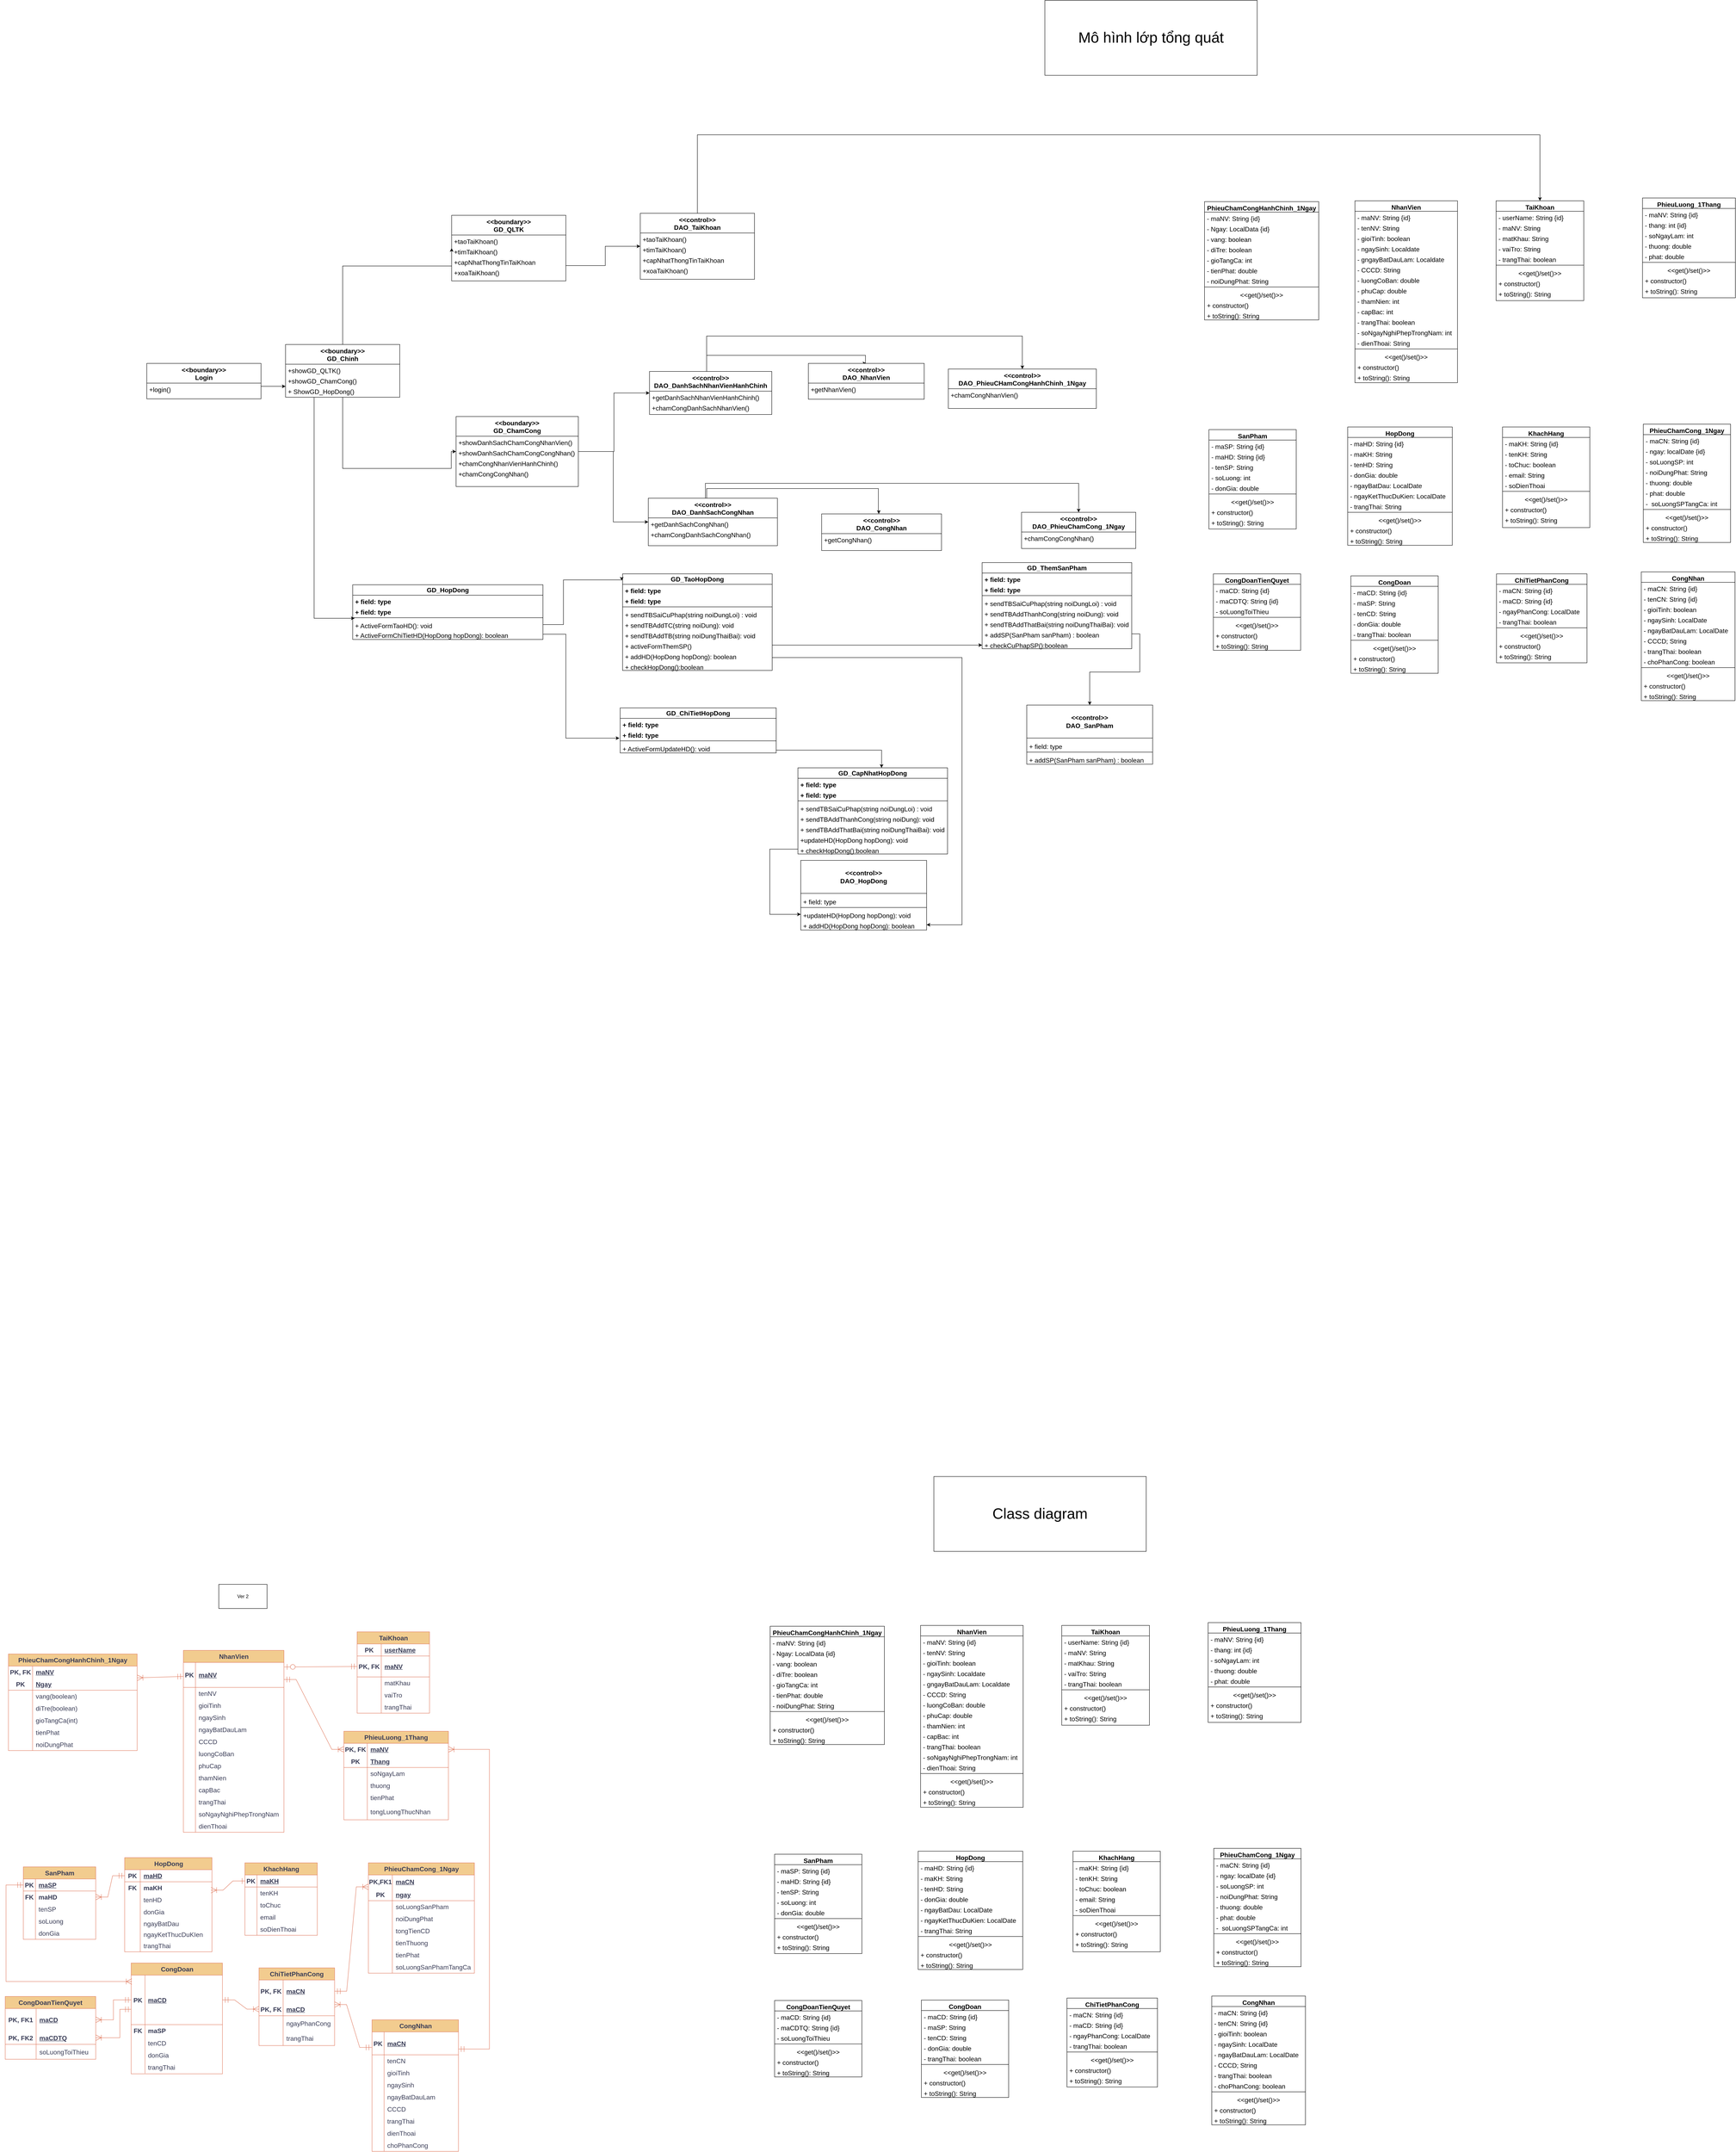 <mxfile version="21.8.2" type="github">
  <diagram id="C5RBs43oDa-KdzZeNtuy" name="Page-1">
    <mxGraphModel dx="6074" dy="2340" grid="0" gridSize="10" guides="1" tooltips="1" connect="1" arrows="1" fold="1" page="0" pageScale="1" pageWidth="827" pageHeight="1169" math="0" shadow="0">
      <root>
        <mxCell id="WIyWlLk6GJQsqaUBKTNV-0" />
        <mxCell id="WIyWlLk6GJQsqaUBKTNV-1" parent="WIyWlLk6GJQsqaUBKTNV-0" />
        <mxCell id="KD26_EoCOuMA53v5xbRF-264" value="PhieuChamCongHanhChinh_1Ngay" style="swimlane;fontStyle=1;align=center;verticalAlign=top;childLayout=stackLayout;horizontal=1;startSize=26;horizontalStack=0;resizeParent=1;resizeLast=0;collapsible=1;marginBottom=0;rounded=0;shadow=0;strokeWidth=1;fontSize=16;" parent="WIyWlLk6GJQsqaUBKTNV-1" vertex="1">
          <mxGeometry x="1296" y="707" width="284" height="294" as="geometry">
            <mxRectangle x="230" y="140" width="160" height="26" as="alternateBounds" />
          </mxGeometry>
        </mxCell>
        <mxCell id="KD26_EoCOuMA53v5xbRF-265" value="- maNV: String {id}" style="text;align=left;verticalAlign=top;spacingLeft=4;spacingRight=4;overflow=hidden;rotatable=0;points=[[0,0.5],[1,0.5]];portConstraint=eastwest;fontSize=16;" parent="KD26_EoCOuMA53v5xbRF-264" vertex="1">
          <mxGeometry y="26" width="284" height="26" as="geometry" />
        </mxCell>
        <mxCell id="KD26_EoCOuMA53v5xbRF-266" value="- Ngay: LocalData {id}" style="text;align=left;verticalAlign=top;spacingLeft=4;spacingRight=4;overflow=hidden;rotatable=0;points=[[0,0.5],[1,0.5]];portConstraint=eastwest;rounded=0;shadow=0;html=0;fontSize=16;" parent="KD26_EoCOuMA53v5xbRF-264" vertex="1">
          <mxGeometry y="52" width="284" height="26" as="geometry" />
        </mxCell>
        <mxCell id="KD26_EoCOuMA53v5xbRF-270" value="- vang: boolean" style="text;align=left;verticalAlign=top;spacingLeft=4;spacingRight=4;overflow=hidden;rotatable=0;points=[[0,0.5],[1,0.5]];portConstraint=eastwest;rounded=0;shadow=0;html=0;fontSize=16;" parent="KD26_EoCOuMA53v5xbRF-264" vertex="1">
          <mxGeometry y="78" width="284" height="26" as="geometry" />
        </mxCell>
        <mxCell id="KD26_EoCOuMA53v5xbRF-293" value="- diTre: boolean" style="text;align=left;verticalAlign=top;spacingLeft=4;spacingRight=4;overflow=hidden;rotatable=0;points=[[0,0.5],[1,0.5]];portConstraint=eastwest;rounded=0;shadow=0;html=0;fontSize=16;" parent="KD26_EoCOuMA53v5xbRF-264" vertex="1">
          <mxGeometry y="104" width="284" height="26" as="geometry" />
        </mxCell>
        <mxCell id="KD26_EoCOuMA53v5xbRF-294" value="- gioTangCa: int" style="text;align=left;verticalAlign=top;spacingLeft=4;spacingRight=4;overflow=hidden;rotatable=0;points=[[0,0.5],[1,0.5]];portConstraint=eastwest;rounded=0;shadow=0;html=0;fontSize=16;" parent="KD26_EoCOuMA53v5xbRF-264" vertex="1">
          <mxGeometry y="130" width="284" height="26" as="geometry" />
        </mxCell>
        <mxCell id="KD26_EoCOuMA53v5xbRF-295" value="- tienPhat: double" style="text;align=left;verticalAlign=top;spacingLeft=4;spacingRight=4;overflow=hidden;rotatable=0;points=[[0,0.5],[1,0.5]];portConstraint=eastwest;rounded=0;shadow=0;html=0;fontSize=16;" parent="KD26_EoCOuMA53v5xbRF-264" vertex="1">
          <mxGeometry y="156" width="284" height="26" as="geometry" />
        </mxCell>
        <mxCell id="KD26_EoCOuMA53v5xbRF-296" value="- noiDungPhat: String" style="text;align=left;verticalAlign=top;spacingLeft=4;spacingRight=4;overflow=hidden;rotatable=0;points=[[0,0.5],[1,0.5]];portConstraint=eastwest;rounded=0;shadow=0;html=0;fontSize=16;" parent="KD26_EoCOuMA53v5xbRF-264" vertex="1">
          <mxGeometry y="182" width="284" height="26" as="geometry" />
        </mxCell>
        <mxCell id="KD26_EoCOuMA53v5xbRF-268" value="" style="line;html=1;strokeWidth=1;align=left;verticalAlign=middle;spacingTop=-1;spacingLeft=3;spacingRight=3;rotatable=0;labelPosition=right;points=[];portConstraint=eastwest;fontSize=16;" parent="KD26_EoCOuMA53v5xbRF-264" vertex="1">
          <mxGeometry y="208" width="284" height="8" as="geometry" />
        </mxCell>
        <mxCell id="KD26_EoCOuMA53v5xbRF-267" value="&lt;&lt;get()/set()&gt;&gt;" style="text;align=center;verticalAlign=top;spacingLeft=4;spacingRight=4;overflow=hidden;rotatable=0;points=[[0,0.5],[1,0.5]];portConstraint=eastwest;rounded=0;shadow=0;html=0;fontSize=16;" parent="KD26_EoCOuMA53v5xbRF-264" vertex="1">
          <mxGeometry y="216" width="284" height="26" as="geometry" />
        </mxCell>
        <mxCell id="KD26_EoCOuMA53v5xbRF-269" value="+ constructor() " style="text;align=left;verticalAlign=top;spacingLeft=4;spacingRight=4;overflow=hidden;rotatable=0;points=[[0,0.5],[1,0.5]];portConstraint=eastwest;fontSize=16;" parent="KD26_EoCOuMA53v5xbRF-264" vertex="1">
          <mxGeometry y="242" width="284" height="26" as="geometry" />
        </mxCell>
        <mxCell id="KD26_EoCOuMA53v5xbRF-358" value="+ toString(): String" style="text;align=left;verticalAlign=top;spacingLeft=4;spacingRight=4;overflow=hidden;rotatable=0;points=[[0,0.5],[1,0.5]];portConstraint=eastwest;fontSize=16;" parent="KD26_EoCOuMA53v5xbRF-264" vertex="1">
          <mxGeometry y="268" width="284" height="26" as="geometry" />
        </mxCell>
        <mxCell id="KD26_EoCOuMA53v5xbRF-297" value="NhanVien" style="swimlane;fontStyle=1;align=center;verticalAlign=top;childLayout=stackLayout;horizontal=1;startSize=26;horizontalStack=0;resizeParent=1;resizeLast=0;collapsible=1;marginBottom=0;rounded=0;shadow=0;strokeWidth=1;fontSize=16;" parent="WIyWlLk6GJQsqaUBKTNV-1" vertex="1">
          <mxGeometry x="1670" y="705" width="255" height="452" as="geometry">
            <mxRectangle x="230" y="140" width="160" height="26" as="alternateBounds" />
          </mxGeometry>
        </mxCell>
        <mxCell id="KD26_EoCOuMA53v5xbRF-298" value="- maNV: String {id}" style="text;align=left;verticalAlign=top;spacingLeft=4;spacingRight=4;overflow=hidden;rotatable=0;points=[[0,0.5],[1,0.5]];portConstraint=eastwest;fontSize=16;" parent="KD26_EoCOuMA53v5xbRF-297" vertex="1">
          <mxGeometry y="26" width="255" height="26" as="geometry" />
        </mxCell>
        <mxCell id="KD26_EoCOuMA53v5xbRF-299" value="- tenNV: String" style="text;align=left;verticalAlign=top;spacingLeft=4;spacingRight=4;overflow=hidden;rotatable=0;points=[[0,0.5],[1,0.5]];portConstraint=eastwest;rounded=0;shadow=0;html=0;fontSize=16;" parent="KD26_EoCOuMA53v5xbRF-297" vertex="1">
          <mxGeometry y="52" width="255" height="26" as="geometry" />
        </mxCell>
        <mxCell id="KD26_EoCOuMA53v5xbRF-300" value="- gioiTinh: boolean" style="text;align=left;verticalAlign=top;spacingLeft=4;spacingRight=4;overflow=hidden;rotatable=0;points=[[0,0.5],[1,0.5]];portConstraint=eastwest;rounded=0;shadow=0;html=0;fontSize=16;" parent="KD26_EoCOuMA53v5xbRF-297" vertex="1">
          <mxGeometry y="78" width="255" height="26" as="geometry" />
        </mxCell>
        <mxCell id="KD26_EoCOuMA53v5xbRF-301" value="- ngaySinh: Localdate" style="text;align=left;verticalAlign=top;spacingLeft=4;spacingRight=4;overflow=hidden;rotatable=0;points=[[0,0.5],[1,0.5]];portConstraint=eastwest;rounded=0;shadow=0;html=0;fontSize=16;" parent="KD26_EoCOuMA53v5xbRF-297" vertex="1">
          <mxGeometry y="104" width="255" height="26" as="geometry" />
        </mxCell>
        <mxCell id="KD26_EoCOuMA53v5xbRF-302" value="- gngayBatDauLam: Localdate" style="text;align=left;verticalAlign=top;spacingLeft=4;spacingRight=4;overflow=hidden;rotatable=0;points=[[0,0.5],[1,0.5]];portConstraint=eastwest;rounded=0;shadow=0;html=0;fontSize=16;" parent="KD26_EoCOuMA53v5xbRF-297" vertex="1">
          <mxGeometry y="130" width="255" height="26" as="geometry" />
        </mxCell>
        <mxCell id="KD26_EoCOuMA53v5xbRF-303" value="- CCCD: String" style="text;align=left;verticalAlign=top;spacingLeft=4;spacingRight=4;overflow=hidden;rotatable=0;points=[[0,0.5],[1,0.5]];portConstraint=eastwest;rounded=0;shadow=0;html=0;fontSize=16;" parent="KD26_EoCOuMA53v5xbRF-297" vertex="1">
          <mxGeometry y="156" width="255" height="26" as="geometry" />
        </mxCell>
        <mxCell id="KD26_EoCOuMA53v5xbRF-304" value="- luongCoBan: double" style="text;align=left;verticalAlign=top;spacingLeft=4;spacingRight=4;overflow=hidden;rotatable=0;points=[[0,0.5],[1,0.5]];portConstraint=eastwest;rounded=0;shadow=0;html=0;fontSize=16;" parent="KD26_EoCOuMA53v5xbRF-297" vertex="1">
          <mxGeometry y="182" width="255" height="26" as="geometry" />
        </mxCell>
        <mxCell id="KD26_EoCOuMA53v5xbRF-351" value="- phuCap: double" style="text;align=left;verticalAlign=top;spacingLeft=4;spacingRight=4;overflow=hidden;rotatable=0;points=[[0,0.5],[1,0.5]];portConstraint=eastwest;rounded=0;shadow=0;html=0;fontSize=16;" parent="KD26_EoCOuMA53v5xbRF-297" vertex="1">
          <mxGeometry y="208" width="255" height="26" as="geometry" />
        </mxCell>
        <mxCell id="KD26_EoCOuMA53v5xbRF-352" value="- thamNien: int" style="text;align=left;verticalAlign=top;spacingLeft=4;spacingRight=4;overflow=hidden;rotatable=0;points=[[0,0.5],[1,0.5]];portConstraint=eastwest;rounded=0;shadow=0;html=0;fontSize=16;" parent="KD26_EoCOuMA53v5xbRF-297" vertex="1">
          <mxGeometry y="234" width="255" height="26" as="geometry" />
        </mxCell>
        <mxCell id="KD26_EoCOuMA53v5xbRF-353" value="- capBac: int" style="text;align=left;verticalAlign=top;spacingLeft=4;spacingRight=4;overflow=hidden;rotatable=0;points=[[0,0.5],[1,0.5]];portConstraint=eastwest;rounded=0;shadow=0;html=0;fontSize=16;" parent="KD26_EoCOuMA53v5xbRF-297" vertex="1">
          <mxGeometry y="260" width="255" height="26" as="geometry" />
        </mxCell>
        <mxCell id="KD26_EoCOuMA53v5xbRF-355" value="- trangThai: boolean" style="text;align=left;verticalAlign=top;spacingLeft=4;spacingRight=4;overflow=hidden;rotatable=0;points=[[0,0.5],[1,0.5]];portConstraint=eastwest;rounded=0;shadow=0;html=0;fontSize=16;" parent="KD26_EoCOuMA53v5xbRF-297" vertex="1">
          <mxGeometry y="286" width="255" height="26" as="geometry" />
        </mxCell>
        <mxCell id="KD26_EoCOuMA53v5xbRF-356" value="- soNgayNghiPhepTrongNam: int" style="text;align=left;verticalAlign=top;spacingLeft=4;spacingRight=4;overflow=hidden;rotatable=0;points=[[0,0.5],[1,0.5]];portConstraint=eastwest;rounded=0;shadow=0;html=0;fontSize=16;" parent="KD26_EoCOuMA53v5xbRF-297" vertex="1">
          <mxGeometry y="312" width="255" height="26" as="geometry" />
        </mxCell>
        <mxCell id="KD26_EoCOuMA53v5xbRF-357" value="- dienThoai: String" style="text;align=left;verticalAlign=top;spacingLeft=4;spacingRight=4;overflow=hidden;rotatable=0;points=[[0,0.5],[1,0.5]];portConstraint=eastwest;rounded=0;shadow=0;html=0;fontSize=16;" parent="KD26_EoCOuMA53v5xbRF-297" vertex="1">
          <mxGeometry y="338" width="255" height="26" as="geometry" />
        </mxCell>
        <mxCell id="KD26_EoCOuMA53v5xbRF-305" value="" style="line;html=1;strokeWidth=1;align=left;verticalAlign=middle;spacingTop=-1;spacingLeft=3;spacingRight=3;rotatable=0;labelPosition=right;points=[];portConstraint=eastwest;fontSize=16;" parent="KD26_EoCOuMA53v5xbRF-297" vertex="1">
          <mxGeometry y="364" width="255" height="8" as="geometry" />
        </mxCell>
        <mxCell id="KD26_EoCOuMA53v5xbRF-307" value="&lt;&lt;get()/set()&gt;&gt;" style="text;align=center;verticalAlign=top;spacingLeft=4;spacingRight=4;overflow=hidden;rotatable=0;points=[[0,0.5],[1,0.5]];portConstraint=eastwest;fontSize=16;" parent="KD26_EoCOuMA53v5xbRF-297" vertex="1">
          <mxGeometry y="372" width="255" height="26" as="geometry" />
        </mxCell>
        <mxCell id="KD26_EoCOuMA53v5xbRF-361" value="+ constructor()" style="text;align=left;verticalAlign=top;spacingLeft=4;spacingRight=4;overflow=hidden;rotatable=0;points=[[0,0.5],[1,0.5]];portConstraint=eastwest;fontSize=16;" parent="KD26_EoCOuMA53v5xbRF-297" vertex="1">
          <mxGeometry y="398" width="255" height="26" as="geometry" />
        </mxCell>
        <mxCell id="KD26_EoCOuMA53v5xbRF-362" value="+ toString(): String" style="text;align=left;verticalAlign=top;spacingLeft=4;spacingRight=4;overflow=hidden;rotatable=0;points=[[0,0.5],[1,0.5]];portConstraint=eastwest;fontSize=16;" parent="KD26_EoCOuMA53v5xbRF-297" vertex="1">
          <mxGeometry y="424" width="255" height="26" as="geometry" />
        </mxCell>
        <mxCell id="KD26_EoCOuMA53v5xbRF-379" value="TaiKhoan" style="swimlane;fontStyle=1;align=center;verticalAlign=top;childLayout=stackLayout;horizontal=1;startSize=26;horizontalStack=0;resizeParent=1;resizeLast=0;collapsible=1;marginBottom=0;rounded=0;shadow=0;strokeWidth=1;fontSize=16;" parent="WIyWlLk6GJQsqaUBKTNV-1" vertex="1">
          <mxGeometry x="2021" y="705" width="218" height="248" as="geometry">
            <mxRectangle x="230" y="140" width="160" height="26" as="alternateBounds" />
          </mxGeometry>
        </mxCell>
        <mxCell id="KD26_EoCOuMA53v5xbRF-380" value="- userName: String {id}" style="text;align=left;verticalAlign=top;spacingLeft=4;spacingRight=4;overflow=hidden;rotatable=0;points=[[0,0.5],[1,0.5]];portConstraint=eastwest;fontSize=16;" parent="KD26_EoCOuMA53v5xbRF-379" vertex="1">
          <mxGeometry y="26" width="218" height="26" as="geometry" />
        </mxCell>
        <mxCell id="KD26_EoCOuMA53v5xbRF-381" value="- maNV: String " style="text;align=left;verticalAlign=top;spacingLeft=4;spacingRight=4;overflow=hidden;rotatable=0;points=[[0,0.5],[1,0.5]];portConstraint=eastwest;rounded=0;shadow=0;html=0;fontSize=16;" parent="KD26_EoCOuMA53v5xbRF-379" vertex="1">
          <mxGeometry y="52" width="218" height="26" as="geometry" />
        </mxCell>
        <mxCell id="KD26_EoCOuMA53v5xbRF-391" value="- matKhau: String" style="text;align=left;verticalAlign=top;spacingLeft=4;spacingRight=4;overflow=hidden;rotatable=0;points=[[0,0.5],[1,0.5]];portConstraint=eastwest;rounded=0;shadow=0;html=0;fontSize=16;" parent="KD26_EoCOuMA53v5xbRF-379" vertex="1">
          <mxGeometry y="78" width="218" height="26" as="geometry" />
        </mxCell>
        <mxCell id="KD26_EoCOuMA53v5xbRF-392" value="- vaiTro: String" style="text;align=left;verticalAlign=top;spacingLeft=4;spacingRight=4;overflow=hidden;rotatable=0;points=[[0,0.5],[1,0.5]];portConstraint=eastwest;rounded=0;shadow=0;html=0;fontSize=16;" parent="KD26_EoCOuMA53v5xbRF-379" vertex="1">
          <mxGeometry y="104" width="218" height="26" as="geometry" />
        </mxCell>
        <mxCell id="KD26_EoCOuMA53v5xbRF-397" value="- trangThai: boolean" style="text;align=left;verticalAlign=top;spacingLeft=4;spacingRight=4;overflow=hidden;rotatable=0;points=[[0,0.5],[1,0.5]];portConstraint=eastwest;rounded=0;shadow=0;html=0;fontSize=16;" parent="KD26_EoCOuMA53v5xbRF-379" vertex="1">
          <mxGeometry y="130" width="218" height="26" as="geometry" />
        </mxCell>
        <mxCell id="KD26_EoCOuMA53v5xbRF-393" value="" style="line;html=1;strokeWidth=1;align=left;verticalAlign=middle;spacingTop=-1;spacingLeft=3;spacingRight=3;rotatable=0;labelPosition=right;points=[];portConstraint=eastwest;fontSize=16;" parent="KD26_EoCOuMA53v5xbRF-379" vertex="1">
          <mxGeometry y="156" width="218" height="8" as="geometry" />
        </mxCell>
        <mxCell id="KD26_EoCOuMA53v5xbRF-394" value="&lt;&lt;get()/set()&gt;&gt;" style="text;align=center;verticalAlign=top;spacingLeft=4;spacingRight=4;overflow=hidden;rotatable=0;points=[[0,0.5],[1,0.5]];portConstraint=eastwest;fontSize=16;" parent="KD26_EoCOuMA53v5xbRF-379" vertex="1">
          <mxGeometry y="164" width="218" height="26" as="geometry" />
        </mxCell>
        <mxCell id="KD26_EoCOuMA53v5xbRF-395" value="+ constructor()" style="text;align=left;verticalAlign=top;spacingLeft=4;spacingRight=4;overflow=hidden;rotatable=0;points=[[0,0.5],[1,0.5]];portConstraint=eastwest;fontSize=16;" parent="KD26_EoCOuMA53v5xbRF-379" vertex="1">
          <mxGeometry y="190" width="218" height="26" as="geometry" />
        </mxCell>
        <mxCell id="KD26_EoCOuMA53v5xbRF-396" value="+ toString(): String" style="text;align=left;verticalAlign=top;spacingLeft=4;spacingRight=4;overflow=hidden;rotatable=0;points=[[0,0.5],[1,0.5]];portConstraint=eastwest;fontSize=16;" parent="KD26_EoCOuMA53v5xbRF-379" vertex="1">
          <mxGeometry y="216" width="218" height="26" as="geometry" />
        </mxCell>
        <mxCell id="KD26_EoCOuMA53v5xbRF-423" value="PhieuLuong_1Thang" style="swimlane;fontStyle=1;align=center;verticalAlign=top;childLayout=stackLayout;horizontal=1;startSize=26;horizontalStack=0;resizeParent=1;resizeLast=0;collapsible=1;marginBottom=0;rounded=0;shadow=0;strokeWidth=1;fontSize=16;" parent="WIyWlLk6GJQsqaUBKTNV-1" vertex="1">
          <mxGeometry x="2385" y="698" width="231" height="248" as="geometry">
            <mxRectangle x="230" y="140" width="160" height="26" as="alternateBounds" />
          </mxGeometry>
        </mxCell>
        <mxCell id="KD26_EoCOuMA53v5xbRF-424" value="- maNV: String {id}" style="text;align=left;verticalAlign=top;spacingLeft=4;spacingRight=4;overflow=hidden;rotatable=0;points=[[0,0.5],[1,0.5]];portConstraint=eastwest;fontSize=16;" parent="KD26_EoCOuMA53v5xbRF-423" vertex="1">
          <mxGeometry y="26" width="231" height="26" as="geometry" />
        </mxCell>
        <mxCell id="KD26_EoCOuMA53v5xbRF-425" value="- thang: int {id}" style="text;align=left;verticalAlign=top;spacingLeft=4;spacingRight=4;overflow=hidden;rotatable=0;points=[[0,0.5],[1,0.5]];portConstraint=eastwest;rounded=0;shadow=0;html=0;fontSize=16;" parent="KD26_EoCOuMA53v5xbRF-423" vertex="1">
          <mxGeometry y="52" width="231" height="26" as="geometry" />
        </mxCell>
        <mxCell id="KD26_EoCOuMA53v5xbRF-426" value="- soNgayLam: int" style="text;align=left;verticalAlign=top;spacingLeft=4;spacingRight=4;overflow=hidden;rotatable=0;points=[[0,0.5],[1,0.5]];portConstraint=eastwest;rounded=0;shadow=0;html=0;fontSize=16;" parent="KD26_EoCOuMA53v5xbRF-423" vertex="1">
          <mxGeometry y="78" width="231" height="26" as="geometry" />
        </mxCell>
        <mxCell id="KD26_EoCOuMA53v5xbRF-427" value="- thuong: double" style="text;align=left;verticalAlign=top;spacingLeft=4;spacingRight=4;overflow=hidden;rotatable=0;points=[[0,0.5],[1,0.5]];portConstraint=eastwest;rounded=0;shadow=0;html=0;fontSize=16;" parent="KD26_EoCOuMA53v5xbRF-423" vertex="1">
          <mxGeometry y="104" width="231" height="26" as="geometry" />
        </mxCell>
        <mxCell id="KD26_EoCOuMA53v5xbRF-428" value="- phat: double" style="text;align=left;verticalAlign=top;spacingLeft=4;spacingRight=4;overflow=hidden;rotatable=0;points=[[0,0.5],[1,0.5]];portConstraint=eastwest;rounded=0;shadow=0;html=0;fontSize=16;" parent="KD26_EoCOuMA53v5xbRF-423" vertex="1">
          <mxGeometry y="130" width="231" height="26" as="geometry" />
        </mxCell>
        <mxCell id="KD26_EoCOuMA53v5xbRF-429" value="" style="line;html=1;strokeWidth=1;align=left;verticalAlign=middle;spacingTop=-1;spacingLeft=3;spacingRight=3;rotatable=0;labelPosition=right;points=[];portConstraint=eastwest;fontSize=16;" parent="KD26_EoCOuMA53v5xbRF-423" vertex="1">
          <mxGeometry y="156" width="231" height="8" as="geometry" />
        </mxCell>
        <mxCell id="KD26_EoCOuMA53v5xbRF-430" value="&lt;&lt;get()/set()&gt;&gt;" style="text;align=center;verticalAlign=top;spacingLeft=4;spacingRight=4;overflow=hidden;rotatable=0;points=[[0,0.5],[1,0.5]];portConstraint=eastwest;fontSize=16;" parent="KD26_EoCOuMA53v5xbRF-423" vertex="1">
          <mxGeometry y="164" width="231" height="26" as="geometry" />
        </mxCell>
        <mxCell id="KD26_EoCOuMA53v5xbRF-431" value="+ constructor()" style="text;align=left;verticalAlign=top;spacingLeft=4;spacingRight=4;overflow=hidden;rotatable=0;points=[[0,0.5],[1,0.5]];portConstraint=eastwest;fontSize=16;" parent="KD26_EoCOuMA53v5xbRF-423" vertex="1">
          <mxGeometry y="190" width="231" height="26" as="geometry" />
        </mxCell>
        <mxCell id="KD26_EoCOuMA53v5xbRF-432" value="+ toString(): String" style="text;align=left;verticalAlign=top;spacingLeft=4;spacingRight=4;overflow=hidden;rotatable=0;points=[[0,0.5],[1,0.5]];portConstraint=eastwest;fontSize=16;" parent="KD26_EoCOuMA53v5xbRF-423" vertex="1">
          <mxGeometry y="216" width="231" height="26" as="geometry" />
        </mxCell>
        <mxCell id="KD26_EoCOuMA53v5xbRF-449" value="SanPham" style="swimlane;fontStyle=1;align=center;verticalAlign=top;childLayout=stackLayout;horizontal=1;startSize=26;horizontalStack=0;resizeParent=1;resizeLast=0;collapsible=1;marginBottom=0;rounded=0;shadow=0;strokeWidth=1;fontSize=16;" parent="WIyWlLk6GJQsqaUBKTNV-1" vertex="1">
          <mxGeometry x="1307" y="1273.5" width="217" height="247" as="geometry">
            <mxRectangle x="230" y="140" width="160" height="26" as="alternateBounds" />
          </mxGeometry>
        </mxCell>
        <mxCell id="KD26_EoCOuMA53v5xbRF-450" value="- maSP: String {id}" style="text;align=left;verticalAlign=top;spacingLeft=4;spacingRight=4;overflow=hidden;rotatable=0;points=[[0,0.5],[1,0.5]];portConstraint=eastwest;fontSize=16;" parent="KD26_EoCOuMA53v5xbRF-449" vertex="1">
          <mxGeometry y="26" width="217" height="26" as="geometry" />
        </mxCell>
        <mxCell id="KD26_EoCOuMA53v5xbRF-451" value="- maHD: String {id}" style="text;align=left;verticalAlign=top;spacingLeft=4;spacingRight=4;overflow=hidden;rotatable=0;points=[[0,0.5],[1,0.5]];portConstraint=eastwest;rounded=0;shadow=0;html=0;fontSize=16;" parent="KD26_EoCOuMA53v5xbRF-449" vertex="1">
          <mxGeometry y="52" width="217" height="26" as="geometry" />
        </mxCell>
        <mxCell id="KD26_EoCOuMA53v5xbRF-452" value="- tenSP: String" style="text;align=left;verticalAlign=top;spacingLeft=4;spacingRight=4;overflow=hidden;rotatable=0;points=[[0,0.5],[1,0.5]];portConstraint=eastwest;rounded=0;shadow=0;html=0;fontSize=16;" parent="KD26_EoCOuMA53v5xbRF-449" vertex="1">
          <mxGeometry y="78" width="217" height="26" as="geometry" />
        </mxCell>
        <mxCell id="KD26_EoCOuMA53v5xbRF-453" value="- soLuong: int" style="text;align=left;verticalAlign=top;spacingLeft=4;spacingRight=4;overflow=hidden;rotatable=0;points=[[0,0.5],[1,0.5]];portConstraint=eastwest;rounded=0;shadow=0;html=0;fontSize=16;" parent="KD26_EoCOuMA53v5xbRF-449" vertex="1">
          <mxGeometry y="104" width="217" height="26" as="geometry" />
        </mxCell>
        <mxCell id="KD26_EoCOuMA53v5xbRF-454" value="- donGia: double" style="text;align=left;verticalAlign=top;spacingLeft=4;spacingRight=4;overflow=hidden;rotatable=0;points=[[0,0.5],[1,0.5]];portConstraint=eastwest;rounded=0;shadow=0;html=0;fontSize=16;" parent="KD26_EoCOuMA53v5xbRF-449" vertex="1">
          <mxGeometry y="130" width="217" height="26" as="geometry" />
        </mxCell>
        <mxCell id="KD26_EoCOuMA53v5xbRF-457" value="" style="line;html=1;strokeWidth=1;align=left;verticalAlign=middle;spacingTop=-1;spacingLeft=3;spacingRight=3;rotatable=0;labelPosition=right;points=[];portConstraint=eastwest;fontSize=16;" parent="KD26_EoCOuMA53v5xbRF-449" vertex="1">
          <mxGeometry y="156" width="217" height="8" as="geometry" />
        </mxCell>
        <mxCell id="KD26_EoCOuMA53v5xbRF-458" value="&lt;&lt;get()/set()&gt;&gt;" style="text;align=center;verticalAlign=top;spacingLeft=4;spacingRight=4;overflow=hidden;rotatable=0;points=[[0,0.5],[1,0.5]];portConstraint=eastwest;rounded=0;shadow=0;html=0;fontSize=16;" parent="KD26_EoCOuMA53v5xbRF-449" vertex="1">
          <mxGeometry y="164" width="217" height="26" as="geometry" />
        </mxCell>
        <mxCell id="KD26_EoCOuMA53v5xbRF-459" value="+ constructor() " style="text;align=left;verticalAlign=top;spacingLeft=4;spacingRight=4;overflow=hidden;rotatable=0;points=[[0,0.5],[1,0.5]];portConstraint=eastwest;fontSize=16;" parent="KD26_EoCOuMA53v5xbRF-449" vertex="1">
          <mxGeometry y="190" width="217" height="26" as="geometry" />
        </mxCell>
        <mxCell id="KD26_EoCOuMA53v5xbRF-460" value="+ toString(): String" style="text;align=left;verticalAlign=top;spacingLeft=4;spacingRight=4;overflow=hidden;rotatable=0;points=[[0,0.5],[1,0.5]];portConstraint=eastwest;fontSize=16;" parent="KD26_EoCOuMA53v5xbRF-449" vertex="1">
          <mxGeometry y="216" width="217" height="26" as="geometry" />
        </mxCell>
        <mxCell id="KD26_EoCOuMA53v5xbRF-483" value="HopDong" style="swimlane;fontStyle=1;align=center;verticalAlign=top;childLayout=stackLayout;horizontal=1;startSize=26;horizontalStack=0;resizeParent=1;resizeLast=0;collapsible=1;marginBottom=0;rounded=0;shadow=0;strokeWidth=1;fontSize=16;" parent="WIyWlLk6GJQsqaUBKTNV-1" vertex="1">
          <mxGeometry x="1652" y="1267" width="260" height="294" as="geometry">
            <mxRectangle x="230" y="140" width="160" height="26" as="alternateBounds" />
          </mxGeometry>
        </mxCell>
        <mxCell id="KD26_EoCOuMA53v5xbRF-484" value="- maHD: String {id}" style="text;align=left;verticalAlign=top;spacingLeft=4;spacingRight=4;overflow=hidden;rotatable=0;points=[[0,0.5],[1,0.5]];portConstraint=eastwest;fontSize=16;" parent="KD26_EoCOuMA53v5xbRF-483" vertex="1">
          <mxGeometry y="26" width="260" height="26" as="geometry" />
        </mxCell>
        <mxCell id="KD26_EoCOuMA53v5xbRF-485" value="- maKH: String " style="text;align=left;verticalAlign=top;spacingLeft=4;spacingRight=4;overflow=hidden;rotatable=0;points=[[0,0.5],[1,0.5]];portConstraint=eastwest;rounded=0;shadow=0;html=0;fontSize=16;" parent="KD26_EoCOuMA53v5xbRF-483" vertex="1">
          <mxGeometry y="52" width="260" height="26" as="geometry" />
        </mxCell>
        <mxCell id="KD26_EoCOuMA53v5xbRF-486" value="- tenHD: String" style="text;align=left;verticalAlign=top;spacingLeft=4;spacingRight=4;overflow=hidden;rotatable=0;points=[[0,0.5],[1,0.5]];portConstraint=eastwest;rounded=0;shadow=0;html=0;fontSize=16;" parent="KD26_EoCOuMA53v5xbRF-483" vertex="1">
          <mxGeometry y="78" width="260" height="26" as="geometry" />
        </mxCell>
        <mxCell id="KD26_EoCOuMA53v5xbRF-487" value="- donGia: double" style="text;align=left;verticalAlign=top;spacingLeft=4;spacingRight=4;overflow=hidden;rotatable=0;points=[[0,0.5],[1,0.5]];portConstraint=eastwest;rounded=0;shadow=0;html=0;fontSize=16;" parent="KD26_EoCOuMA53v5xbRF-483" vertex="1">
          <mxGeometry y="104" width="260" height="26" as="geometry" />
        </mxCell>
        <mxCell id="KD26_EoCOuMA53v5xbRF-488" value="- ngayBatDau: LocalDate" style="text;align=left;verticalAlign=top;spacingLeft=4;spacingRight=4;overflow=hidden;rotatable=0;points=[[0,0.5],[1,0.5]];portConstraint=eastwest;rounded=0;shadow=0;html=0;fontSize=16;" parent="KD26_EoCOuMA53v5xbRF-483" vertex="1">
          <mxGeometry y="130" width="260" height="26" as="geometry" />
        </mxCell>
        <mxCell id="KD26_EoCOuMA53v5xbRF-493" value="- ngayKetThucDuKien: LocalDate" style="text;align=left;verticalAlign=top;spacingLeft=4;spacingRight=4;overflow=hidden;rotatable=0;points=[[0,0.5],[1,0.5]];portConstraint=eastwest;rounded=0;shadow=0;html=0;fontSize=16;" parent="KD26_EoCOuMA53v5xbRF-483" vertex="1">
          <mxGeometry y="156" width="260" height="26" as="geometry" />
        </mxCell>
        <mxCell id="KD26_EoCOuMA53v5xbRF-494" value="- trangThai: String" style="text;align=left;verticalAlign=top;spacingLeft=4;spacingRight=4;overflow=hidden;rotatable=0;points=[[0,0.5],[1,0.5]];portConstraint=eastwest;rounded=0;shadow=0;html=0;fontSize=16;" parent="KD26_EoCOuMA53v5xbRF-483" vertex="1">
          <mxGeometry y="182" width="260" height="26" as="geometry" />
        </mxCell>
        <mxCell id="KD26_EoCOuMA53v5xbRF-489" value="" style="line;html=1;strokeWidth=1;align=left;verticalAlign=middle;spacingTop=-1;spacingLeft=3;spacingRight=3;rotatable=0;labelPosition=right;points=[];portConstraint=eastwest;fontSize=16;" parent="KD26_EoCOuMA53v5xbRF-483" vertex="1">
          <mxGeometry y="208" width="260" height="8" as="geometry" />
        </mxCell>
        <mxCell id="KD26_EoCOuMA53v5xbRF-490" value="&lt;&lt;get()/set()&gt;&gt;" style="text;align=center;verticalAlign=top;spacingLeft=4;spacingRight=4;overflow=hidden;rotatable=0;points=[[0,0.5],[1,0.5]];portConstraint=eastwest;rounded=0;shadow=0;html=0;fontSize=16;" parent="KD26_EoCOuMA53v5xbRF-483" vertex="1">
          <mxGeometry y="216" width="260" height="26" as="geometry" />
        </mxCell>
        <mxCell id="KD26_EoCOuMA53v5xbRF-491" value="+ constructor() " style="text;align=left;verticalAlign=top;spacingLeft=4;spacingRight=4;overflow=hidden;rotatable=0;points=[[0,0.5],[1,0.5]];portConstraint=eastwest;fontSize=16;" parent="KD26_EoCOuMA53v5xbRF-483" vertex="1">
          <mxGeometry y="242" width="260" height="26" as="geometry" />
        </mxCell>
        <mxCell id="KD26_EoCOuMA53v5xbRF-492" value="+ toString(): String" style="text;align=left;verticalAlign=top;spacingLeft=4;spacingRight=4;overflow=hidden;rotatable=0;points=[[0,0.5],[1,0.5]];portConstraint=eastwest;fontSize=16;" parent="KD26_EoCOuMA53v5xbRF-483" vertex="1">
          <mxGeometry y="268" width="260" height="26" as="geometry" />
        </mxCell>
        <mxCell id="KD26_EoCOuMA53v5xbRF-511" value="KhachHang" style="swimlane;fontStyle=1;align=center;verticalAlign=top;childLayout=stackLayout;horizontal=1;startSize=26;horizontalStack=0;resizeParent=1;resizeLast=0;collapsible=1;marginBottom=0;rounded=0;shadow=0;strokeWidth=1;fontSize=16;" parent="WIyWlLk6GJQsqaUBKTNV-1" vertex="1">
          <mxGeometry x="2037" y="1267" width="217" height="250" as="geometry">
            <mxRectangle x="230" y="140" width="160" height="26" as="alternateBounds" />
          </mxGeometry>
        </mxCell>
        <mxCell id="KD26_EoCOuMA53v5xbRF-512" value="- maKH: String {id}" style="text;align=left;verticalAlign=top;spacingLeft=4;spacingRight=4;overflow=hidden;rotatable=0;points=[[0,0.5],[1,0.5]];portConstraint=eastwest;fontSize=16;" parent="KD26_EoCOuMA53v5xbRF-511" vertex="1">
          <mxGeometry y="26" width="217" height="26" as="geometry" />
        </mxCell>
        <mxCell id="KD26_EoCOuMA53v5xbRF-513" value="- tenKH: String " style="text;align=left;verticalAlign=top;spacingLeft=4;spacingRight=4;overflow=hidden;rotatable=0;points=[[0,0.5],[1,0.5]];portConstraint=eastwest;rounded=0;shadow=0;html=0;fontSize=16;" parent="KD26_EoCOuMA53v5xbRF-511" vertex="1">
          <mxGeometry y="52" width="217" height="26" as="geometry" />
        </mxCell>
        <mxCell id="KD26_EoCOuMA53v5xbRF-514" value="- toChuc: boolean" style="text;align=left;verticalAlign=top;spacingLeft=4;spacingRight=4;overflow=hidden;rotatable=0;points=[[0,0.5],[1,0.5]];portConstraint=eastwest;rounded=0;shadow=0;html=0;fontSize=16;" parent="KD26_EoCOuMA53v5xbRF-511" vertex="1">
          <mxGeometry y="78" width="217" height="26" as="geometry" />
        </mxCell>
        <mxCell id="KD26_EoCOuMA53v5xbRF-515" value="- email: String" style="text;align=left;verticalAlign=top;spacingLeft=4;spacingRight=4;overflow=hidden;rotatable=0;points=[[0,0.5],[1,0.5]];portConstraint=eastwest;rounded=0;shadow=0;html=0;fontSize=16;" parent="KD26_EoCOuMA53v5xbRF-511" vertex="1">
          <mxGeometry y="104" width="217" height="26" as="geometry" />
        </mxCell>
        <mxCell id="KD26_EoCOuMA53v5xbRF-516" value="- soDienThoai" style="text;align=left;verticalAlign=top;spacingLeft=4;spacingRight=4;overflow=hidden;rotatable=0;points=[[0,0.5],[1,0.5]];portConstraint=eastwest;rounded=0;shadow=0;html=0;fontSize=16;" parent="KD26_EoCOuMA53v5xbRF-511" vertex="1">
          <mxGeometry y="130" width="217" height="26" as="geometry" />
        </mxCell>
        <mxCell id="KD26_EoCOuMA53v5xbRF-519" value="" style="line;html=1;strokeWidth=1;align=left;verticalAlign=middle;spacingTop=-1;spacingLeft=3;spacingRight=3;rotatable=0;labelPosition=right;points=[];portConstraint=eastwest;fontSize=16;" parent="KD26_EoCOuMA53v5xbRF-511" vertex="1">
          <mxGeometry y="156" width="217" height="8" as="geometry" />
        </mxCell>
        <mxCell id="KD26_EoCOuMA53v5xbRF-520" value="&lt;&lt;get()/set()&gt;&gt;" style="text;align=center;verticalAlign=top;spacingLeft=4;spacingRight=4;overflow=hidden;rotatable=0;points=[[0,0.5],[1,0.5]];portConstraint=eastwest;rounded=0;shadow=0;html=0;fontSize=16;" parent="KD26_EoCOuMA53v5xbRF-511" vertex="1">
          <mxGeometry y="164" width="217" height="26" as="geometry" />
        </mxCell>
        <mxCell id="KD26_EoCOuMA53v5xbRF-521" value="+ constructor() " style="text;align=left;verticalAlign=top;spacingLeft=4;spacingRight=4;overflow=hidden;rotatable=0;points=[[0,0.5],[1,0.5]];portConstraint=eastwest;fontSize=16;" parent="KD26_EoCOuMA53v5xbRF-511" vertex="1">
          <mxGeometry y="190" width="217" height="26" as="geometry" />
        </mxCell>
        <mxCell id="KD26_EoCOuMA53v5xbRF-522" value="+ toString(): String" style="text;align=left;verticalAlign=top;spacingLeft=4;spacingRight=4;overflow=hidden;rotatable=0;points=[[0,0.5],[1,0.5]];portConstraint=eastwest;fontSize=16;" parent="KD26_EoCOuMA53v5xbRF-511" vertex="1">
          <mxGeometry y="216" width="217" height="26" as="geometry" />
        </mxCell>
        <mxCell id="KD26_EoCOuMA53v5xbRF-551" value="PhieuChamCong_1Ngay" style="swimlane;fontStyle=1;align=center;verticalAlign=top;childLayout=stackLayout;horizontal=1;startSize=26;horizontalStack=0;resizeParent=1;resizeLast=0;collapsible=1;marginBottom=0;rounded=0;shadow=0;strokeWidth=1;fontSize=16;" parent="WIyWlLk6GJQsqaUBKTNV-1" vertex="1">
          <mxGeometry x="2387" y="1260" width="217" height="294" as="geometry">
            <mxRectangle x="230" y="140" width="160" height="26" as="alternateBounds" />
          </mxGeometry>
        </mxCell>
        <mxCell id="KD26_EoCOuMA53v5xbRF-552" value="- maCN: String {id}" style="text;align=left;verticalAlign=top;spacingLeft=4;spacingRight=4;overflow=hidden;rotatable=0;points=[[0,0.5],[1,0.5]];portConstraint=eastwest;fontSize=16;" parent="KD26_EoCOuMA53v5xbRF-551" vertex="1">
          <mxGeometry y="26" width="217" height="26" as="geometry" />
        </mxCell>
        <mxCell id="KD26_EoCOuMA53v5xbRF-553" value="- ngay: localDate {id}" style="text;align=left;verticalAlign=top;spacingLeft=4;spacingRight=4;overflow=hidden;rotatable=0;points=[[0,0.5],[1,0.5]];portConstraint=eastwest;rounded=0;shadow=0;html=0;fontSize=16;" parent="KD26_EoCOuMA53v5xbRF-551" vertex="1">
          <mxGeometry y="52" width="217" height="26" as="geometry" />
        </mxCell>
        <mxCell id="KD26_EoCOuMA53v5xbRF-554" value="- soLuongSP: int" style="text;align=left;verticalAlign=top;spacingLeft=4;spacingRight=4;overflow=hidden;rotatable=0;points=[[0,0.5],[1,0.5]];portConstraint=eastwest;rounded=0;shadow=0;html=0;fontSize=16;" parent="KD26_EoCOuMA53v5xbRF-551" vertex="1">
          <mxGeometry y="78" width="217" height="26" as="geometry" />
        </mxCell>
        <mxCell id="KD26_EoCOuMA53v5xbRF-555" value="- noiDungPhat: String" style="text;align=left;verticalAlign=top;spacingLeft=4;spacingRight=4;overflow=hidden;rotatable=0;points=[[0,0.5],[1,0.5]];portConstraint=eastwest;rounded=0;shadow=0;html=0;fontSize=16;" parent="KD26_EoCOuMA53v5xbRF-551" vertex="1">
          <mxGeometry y="104" width="217" height="26" as="geometry" />
        </mxCell>
        <mxCell id="KD26_EoCOuMA53v5xbRF-556" value="- thuong: double" style="text;align=left;verticalAlign=top;spacingLeft=4;spacingRight=4;overflow=hidden;rotatable=0;points=[[0,0.5],[1,0.5]];portConstraint=eastwest;rounded=0;shadow=0;html=0;fontSize=16;" parent="KD26_EoCOuMA53v5xbRF-551" vertex="1">
          <mxGeometry y="130" width="217" height="26" as="geometry" />
        </mxCell>
        <mxCell id="KD26_EoCOuMA53v5xbRF-561" value="- phat: double" style="text;align=left;verticalAlign=top;spacingLeft=4;spacingRight=4;overflow=hidden;rotatable=0;points=[[0,0.5],[1,0.5]];portConstraint=eastwest;rounded=0;shadow=0;html=0;fontSize=16;" parent="KD26_EoCOuMA53v5xbRF-551" vertex="1">
          <mxGeometry y="156" width="217" height="26" as="geometry" />
        </mxCell>
        <mxCell id="KD26_EoCOuMA53v5xbRF-562" value="-  soLuongSPTangCa: int" style="text;align=left;verticalAlign=top;spacingLeft=4;spacingRight=4;overflow=hidden;rotatable=0;points=[[0,0.5],[1,0.5]];portConstraint=eastwest;rounded=0;shadow=0;html=0;fontSize=16;" parent="KD26_EoCOuMA53v5xbRF-551" vertex="1">
          <mxGeometry y="182" width="217" height="26" as="geometry" />
        </mxCell>
        <mxCell id="KD26_EoCOuMA53v5xbRF-557" value="" style="line;html=1;strokeWidth=1;align=left;verticalAlign=middle;spacingTop=-1;spacingLeft=3;spacingRight=3;rotatable=0;labelPosition=right;points=[];portConstraint=eastwest;fontSize=16;" parent="KD26_EoCOuMA53v5xbRF-551" vertex="1">
          <mxGeometry y="208" width="217" height="8" as="geometry" />
        </mxCell>
        <mxCell id="KD26_EoCOuMA53v5xbRF-558" value="&lt;&lt;get()/set()&gt;&gt;" style="text;align=center;verticalAlign=top;spacingLeft=4;spacingRight=4;overflow=hidden;rotatable=0;points=[[0,0.5],[1,0.5]];portConstraint=eastwest;rounded=0;shadow=0;html=0;fontSize=16;" parent="KD26_EoCOuMA53v5xbRF-551" vertex="1">
          <mxGeometry y="216" width="217" height="26" as="geometry" />
        </mxCell>
        <mxCell id="KD26_EoCOuMA53v5xbRF-559" value="+ constructor() " style="text;align=left;verticalAlign=top;spacingLeft=4;spacingRight=4;overflow=hidden;rotatable=0;points=[[0,0.5],[1,0.5]];portConstraint=eastwest;fontSize=16;" parent="KD26_EoCOuMA53v5xbRF-551" vertex="1">
          <mxGeometry y="242" width="217" height="26" as="geometry" />
        </mxCell>
        <mxCell id="KD26_EoCOuMA53v5xbRF-560" value="+ toString(): String" style="text;align=left;verticalAlign=top;spacingLeft=4;spacingRight=4;overflow=hidden;rotatable=0;points=[[0,0.5],[1,0.5]];portConstraint=eastwest;fontSize=16;" parent="KD26_EoCOuMA53v5xbRF-551" vertex="1">
          <mxGeometry y="268" width="217" height="26" as="geometry" />
        </mxCell>
        <mxCell id="KD26_EoCOuMA53v5xbRF-573" value="CongDoanTienQuyet" style="swimlane;fontStyle=1;align=center;verticalAlign=top;childLayout=stackLayout;horizontal=1;startSize=26;horizontalStack=0;resizeParent=1;resizeLast=0;collapsible=1;marginBottom=0;rounded=0;shadow=0;strokeWidth=1;fontSize=16;" parent="WIyWlLk6GJQsqaUBKTNV-1" vertex="1">
          <mxGeometry x="1318" y="1632" width="217" height="190" as="geometry">
            <mxRectangle x="230" y="140" width="160" height="26" as="alternateBounds" />
          </mxGeometry>
        </mxCell>
        <mxCell id="KD26_EoCOuMA53v5xbRF-574" value="- maCD: String {id}" style="text;align=left;verticalAlign=top;spacingLeft=4;spacingRight=4;overflow=hidden;rotatable=0;points=[[0,0.5],[1,0.5]];portConstraint=eastwest;fontSize=16;" parent="KD26_EoCOuMA53v5xbRF-573" vertex="1">
          <mxGeometry y="26" width="217" height="26" as="geometry" />
        </mxCell>
        <mxCell id="KD26_EoCOuMA53v5xbRF-583" value="- maCDTQ: String {id}" style="text;align=left;verticalAlign=top;spacingLeft=4;spacingRight=4;overflow=hidden;rotatable=0;points=[[0,0.5],[1,0.5]];portConstraint=eastwest;rounded=0;shadow=0;html=0;fontSize=16;" parent="KD26_EoCOuMA53v5xbRF-573" vertex="1">
          <mxGeometry y="52" width="217" height="26" as="geometry" />
        </mxCell>
        <mxCell id="KD26_EoCOuMA53v5xbRF-575" value="- soLuongToiThieu" style="text;align=left;verticalAlign=top;spacingLeft=4;spacingRight=4;overflow=hidden;rotatable=0;points=[[0,0.5],[1,0.5]];portConstraint=eastwest;rounded=0;shadow=0;html=0;fontSize=16;" parent="KD26_EoCOuMA53v5xbRF-573" vertex="1">
          <mxGeometry y="78" width="217" height="26" as="geometry" />
        </mxCell>
        <mxCell id="KD26_EoCOuMA53v5xbRF-579" value="" style="line;html=1;strokeWidth=1;align=left;verticalAlign=middle;spacingTop=-1;spacingLeft=3;spacingRight=3;rotatable=0;labelPosition=right;points=[];portConstraint=eastwest;fontSize=16;" parent="KD26_EoCOuMA53v5xbRF-573" vertex="1">
          <mxGeometry y="104" width="217" height="8" as="geometry" />
        </mxCell>
        <mxCell id="KD26_EoCOuMA53v5xbRF-580" value="&lt;&lt;get()/set()&gt;&gt;" style="text;align=center;verticalAlign=top;spacingLeft=4;spacingRight=4;overflow=hidden;rotatable=0;points=[[0,0.5],[1,0.5]];portConstraint=eastwest;rounded=0;shadow=0;html=0;fontSize=16;" parent="KD26_EoCOuMA53v5xbRF-573" vertex="1">
          <mxGeometry y="112" width="217" height="26" as="geometry" />
        </mxCell>
        <mxCell id="KD26_EoCOuMA53v5xbRF-581" value="+ constructor() " style="text;align=left;verticalAlign=top;spacingLeft=4;spacingRight=4;overflow=hidden;rotatable=0;points=[[0,0.5],[1,0.5]];portConstraint=eastwest;fontSize=16;" parent="KD26_EoCOuMA53v5xbRF-573" vertex="1">
          <mxGeometry y="138" width="217" height="26" as="geometry" />
        </mxCell>
        <mxCell id="KD26_EoCOuMA53v5xbRF-582" value="+ toString(): String" style="text;align=left;verticalAlign=top;spacingLeft=4;spacingRight=4;overflow=hidden;rotatable=0;points=[[0,0.5],[1,0.5]];portConstraint=eastwest;fontSize=16;" parent="KD26_EoCOuMA53v5xbRF-573" vertex="1">
          <mxGeometry y="164" width="217" height="26" as="geometry" />
        </mxCell>
        <mxCell id="KD26_EoCOuMA53v5xbRF-600" value="CongDoan" style="swimlane;fontStyle=1;align=center;verticalAlign=top;childLayout=stackLayout;horizontal=1;startSize=26;horizontalStack=0;resizeParent=1;resizeLast=0;collapsible=1;marginBottom=0;rounded=0;shadow=0;strokeWidth=1;fontSize=16;" parent="WIyWlLk6GJQsqaUBKTNV-1" vertex="1">
          <mxGeometry x="1660" y="1637" width="217" height="242" as="geometry">
            <mxRectangle x="230" y="140" width="160" height="26" as="alternateBounds" />
          </mxGeometry>
        </mxCell>
        <mxCell id="KD26_EoCOuMA53v5xbRF-601" value="- maCD: String {id}" style="text;align=left;verticalAlign=top;spacingLeft=4;spacingRight=4;overflow=hidden;rotatable=0;points=[[0,0.5],[1,0.5]];portConstraint=eastwest;fontSize=16;" parent="KD26_EoCOuMA53v5xbRF-600" vertex="1">
          <mxGeometry y="26" width="217" height="26" as="geometry" />
        </mxCell>
        <mxCell id="KD26_EoCOuMA53v5xbRF-608" value="- maSP: String " style="text;align=left;verticalAlign=top;spacingLeft=4;spacingRight=4;overflow=hidden;rotatable=0;points=[[0,0.5],[1,0.5]];portConstraint=eastwest;fontSize=16;" parent="KD26_EoCOuMA53v5xbRF-600" vertex="1">
          <mxGeometry y="52" width="217" height="26" as="geometry" />
        </mxCell>
        <mxCell id="KD26_EoCOuMA53v5xbRF-609" value="- tenCD: String " style="text;align=left;verticalAlign=top;spacingLeft=4;spacingRight=4;overflow=hidden;rotatable=0;points=[[0,0.5],[1,0.5]];portConstraint=eastwest;fontSize=16;" parent="KD26_EoCOuMA53v5xbRF-600" vertex="1">
          <mxGeometry y="78" width="217" height="26" as="geometry" />
        </mxCell>
        <mxCell id="KD26_EoCOuMA53v5xbRF-610" value="- donGia: double" style="text;align=left;verticalAlign=top;spacingLeft=4;spacingRight=4;overflow=hidden;rotatable=0;points=[[0,0.5],[1,0.5]];portConstraint=eastwest;fontSize=16;" parent="KD26_EoCOuMA53v5xbRF-600" vertex="1">
          <mxGeometry y="104" width="217" height="26" as="geometry" />
        </mxCell>
        <mxCell id="KD26_EoCOuMA53v5xbRF-611" value="- trangThai: boolean" style="text;align=left;verticalAlign=top;spacingLeft=4;spacingRight=4;overflow=hidden;rotatable=0;points=[[0,0.5],[1,0.5]];portConstraint=eastwest;fontSize=16;" parent="KD26_EoCOuMA53v5xbRF-600" vertex="1">
          <mxGeometry y="130" width="217" height="26" as="geometry" />
        </mxCell>
        <mxCell id="KD26_EoCOuMA53v5xbRF-604" value="" style="line;html=1;strokeWidth=1;align=left;verticalAlign=middle;spacingTop=-1;spacingLeft=3;spacingRight=3;rotatable=0;labelPosition=right;points=[];portConstraint=eastwest;fontSize=16;" parent="KD26_EoCOuMA53v5xbRF-600" vertex="1">
          <mxGeometry y="156" width="217" height="8" as="geometry" />
        </mxCell>
        <mxCell id="KD26_EoCOuMA53v5xbRF-605" value="&lt;&lt;get()/set()&gt;&gt;" style="text;align=center;verticalAlign=top;spacingLeft=4;spacingRight=4;overflow=hidden;rotatable=0;points=[[0,0.5],[1,0.5]];portConstraint=eastwest;rounded=0;shadow=0;html=0;fontSize=16;" parent="KD26_EoCOuMA53v5xbRF-600" vertex="1">
          <mxGeometry y="164" width="217" height="26" as="geometry" />
        </mxCell>
        <mxCell id="KD26_EoCOuMA53v5xbRF-606" value="+ constructor() " style="text;align=left;verticalAlign=top;spacingLeft=4;spacingRight=4;overflow=hidden;rotatable=0;points=[[0,0.5],[1,0.5]];portConstraint=eastwest;fontSize=16;" parent="KD26_EoCOuMA53v5xbRF-600" vertex="1">
          <mxGeometry y="190" width="217" height="26" as="geometry" />
        </mxCell>
        <mxCell id="KD26_EoCOuMA53v5xbRF-607" value="+ toString(): String" style="text;align=left;verticalAlign=top;spacingLeft=4;spacingRight=4;overflow=hidden;rotatable=0;points=[[0,0.5],[1,0.5]];portConstraint=eastwest;fontSize=16;" parent="KD26_EoCOuMA53v5xbRF-600" vertex="1">
          <mxGeometry y="216" width="217" height="26" as="geometry" />
        </mxCell>
        <mxCell id="KD26_EoCOuMA53v5xbRF-625" value="ChiTietPhanCong" style="swimlane;fontStyle=1;align=center;verticalAlign=top;childLayout=stackLayout;horizontal=1;startSize=26;horizontalStack=0;resizeParent=1;resizeLast=0;collapsible=1;marginBottom=0;rounded=0;shadow=0;strokeWidth=1;fontSize=16;" parent="WIyWlLk6GJQsqaUBKTNV-1" vertex="1">
          <mxGeometry x="2022" y="1632" width="225" height="221" as="geometry">
            <mxRectangle x="230" y="140" width="160" height="26" as="alternateBounds" />
          </mxGeometry>
        </mxCell>
        <mxCell id="KD26_EoCOuMA53v5xbRF-626" value="- maCN: String {id}" style="text;align=left;verticalAlign=top;spacingLeft=4;spacingRight=4;overflow=hidden;rotatable=0;points=[[0,0.5],[1,0.5]];portConstraint=eastwest;fontSize=16;" parent="KD26_EoCOuMA53v5xbRF-625" vertex="1">
          <mxGeometry y="26" width="225" height="26" as="geometry" />
        </mxCell>
        <mxCell id="KD26_EoCOuMA53v5xbRF-627" value="- maCD: String {id}" style="text;align=left;verticalAlign=top;spacingLeft=4;spacingRight=4;overflow=hidden;rotatable=0;points=[[0,0.5],[1,0.5]];portConstraint=eastwest;fontSize=16;" parent="KD26_EoCOuMA53v5xbRF-625" vertex="1">
          <mxGeometry y="52" width="225" height="26" as="geometry" />
        </mxCell>
        <mxCell id="KD26_EoCOuMA53v5xbRF-628" value="- ngayPhanCong: LocalDate" style="text;align=left;verticalAlign=top;spacingLeft=4;spacingRight=4;overflow=hidden;rotatable=0;points=[[0,0.5],[1,0.5]];portConstraint=eastwest;fontSize=16;" parent="KD26_EoCOuMA53v5xbRF-625" vertex="1">
          <mxGeometry y="78" width="225" height="26" as="geometry" />
        </mxCell>
        <mxCell id="KD26_EoCOuMA53v5xbRF-629" value="- trangThai: boolean" style="text;align=left;verticalAlign=top;spacingLeft=4;spacingRight=4;overflow=hidden;rotatable=0;points=[[0,0.5],[1,0.5]];portConstraint=eastwest;fontSize=16;" parent="KD26_EoCOuMA53v5xbRF-625" vertex="1">
          <mxGeometry y="104" width="225" height="26" as="geometry" />
        </mxCell>
        <mxCell id="KD26_EoCOuMA53v5xbRF-631" value="" style="line;html=1;strokeWidth=1;align=left;verticalAlign=middle;spacingTop=-1;spacingLeft=3;spacingRight=3;rotatable=0;labelPosition=right;points=[];portConstraint=eastwest;fontSize=16;" parent="KD26_EoCOuMA53v5xbRF-625" vertex="1">
          <mxGeometry y="130" width="225" height="8" as="geometry" />
        </mxCell>
        <mxCell id="KD26_EoCOuMA53v5xbRF-632" value="&lt;&lt;get()/set()&gt;&gt;" style="text;align=center;verticalAlign=top;spacingLeft=4;spacingRight=4;overflow=hidden;rotatable=0;points=[[0,0.5],[1,0.5]];portConstraint=eastwest;rounded=0;shadow=0;html=0;fontSize=16;" parent="KD26_EoCOuMA53v5xbRF-625" vertex="1">
          <mxGeometry y="138" width="225" height="26" as="geometry" />
        </mxCell>
        <mxCell id="KD26_EoCOuMA53v5xbRF-633" value="+ constructor() " style="text;align=left;verticalAlign=top;spacingLeft=4;spacingRight=4;overflow=hidden;rotatable=0;points=[[0,0.5],[1,0.5]];portConstraint=eastwest;fontSize=16;" parent="KD26_EoCOuMA53v5xbRF-625" vertex="1">
          <mxGeometry y="164" width="225" height="26" as="geometry" />
        </mxCell>
        <mxCell id="KD26_EoCOuMA53v5xbRF-634" value="+ toString(): String" style="text;align=left;verticalAlign=top;spacingLeft=4;spacingRight=4;overflow=hidden;rotatable=0;points=[[0,0.5],[1,0.5]];portConstraint=eastwest;fontSize=16;" parent="KD26_EoCOuMA53v5xbRF-625" vertex="1">
          <mxGeometry y="190" width="225" height="26" as="geometry" />
        </mxCell>
        <mxCell id="KD26_EoCOuMA53v5xbRF-660" value="CongNhan" style="swimlane;fontStyle=1;align=center;verticalAlign=top;childLayout=stackLayout;horizontal=1;startSize=26;horizontalStack=0;resizeParent=1;resizeLast=0;collapsible=1;marginBottom=0;rounded=0;shadow=0;strokeWidth=1;fontSize=16;" parent="WIyWlLk6GJQsqaUBKTNV-1" vertex="1">
          <mxGeometry x="2382" y="1627" width="233" height="320" as="geometry">
            <mxRectangle x="230" y="140" width="160" height="26" as="alternateBounds" />
          </mxGeometry>
        </mxCell>
        <mxCell id="KD26_EoCOuMA53v5xbRF-661" value="- maCN: String {id}" style="text;align=left;verticalAlign=top;spacingLeft=4;spacingRight=4;overflow=hidden;rotatable=0;points=[[0,0.5],[1,0.5]];portConstraint=eastwest;fontSize=16;" parent="KD26_EoCOuMA53v5xbRF-660" vertex="1">
          <mxGeometry y="26" width="233" height="26" as="geometry" />
        </mxCell>
        <mxCell id="KD26_EoCOuMA53v5xbRF-662" value="- tenCN: String {id}" style="text;align=left;verticalAlign=top;spacingLeft=4;spacingRight=4;overflow=hidden;rotatable=0;points=[[0,0.5],[1,0.5]];portConstraint=eastwest;fontSize=16;" parent="KD26_EoCOuMA53v5xbRF-660" vertex="1">
          <mxGeometry y="52" width="233" height="26" as="geometry" />
        </mxCell>
        <mxCell id="KD26_EoCOuMA53v5xbRF-663" value="- gioiTinh: boolean" style="text;align=left;verticalAlign=top;spacingLeft=4;spacingRight=4;overflow=hidden;rotatable=0;points=[[0,0.5],[1,0.5]];portConstraint=eastwest;fontSize=16;" parent="KD26_EoCOuMA53v5xbRF-660" vertex="1">
          <mxGeometry y="78" width="233" height="26" as="geometry" />
        </mxCell>
        <mxCell id="KD26_EoCOuMA53v5xbRF-664" value="- ngaySinh: LocalDate" style="text;align=left;verticalAlign=top;spacingLeft=4;spacingRight=4;overflow=hidden;rotatable=0;points=[[0,0.5],[1,0.5]];portConstraint=eastwest;fontSize=16;" parent="KD26_EoCOuMA53v5xbRF-660" vertex="1">
          <mxGeometry y="104" width="233" height="26" as="geometry" />
        </mxCell>
        <mxCell id="KD26_EoCOuMA53v5xbRF-669" value="- ngayBatDauLam: LocalDate" style="text;align=left;verticalAlign=top;spacingLeft=4;spacingRight=4;overflow=hidden;rotatable=0;points=[[0,0.5],[1,0.5]];portConstraint=eastwest;fontSize=16;" parent="KD26_EoCOuMA53v5xbRF-660" vertex="1">
          <mxGeometry y="130" width="233" height="26" as="geometry" />
        </mxCell>
        <mxCell id="KD26_EoCOuMA53v5xbRF-670" value="- CCCD; String" style="text;align=left;verticalAlign=top;spacingLeft=4;spacingRight=4;overflow=hidden;rotatable=0;points=[[0,0.5],[1,0.5]];portConstraint=eastwest;fontSize=16;" parent="KD26_EoCOuMA53v5xbRF-660" vertex="1">
          <mxGeometry y="156" width="233" height="26" as="geometry" />
        </mxCell>
        <mxCell id="KD26_EoCOuMA53v5xbRF-671" value="- trangThai: boolean" style="text;align=left;verticalAlign=top;spacingLeft=4;spacingRight=4;overflow=hidden;rotatable=0;points=[[0,0.5],[1,0.5]];portConstraint=eastwest;fontSize=16;" parent="KD26_EoCOuMA53v5xbRF-660" vertex="1">
          <mxGeometry y="182" width="233" height="26" as="geometry" />
        </mxCell>
        <mxCell id="KD26_EoCOuMA53v5xbRF-672" value="- choPhanCong: boolean" style="text;align=left;verticalAlign=top;spacingLeft=4;spacingRight=4;overflow=hidden;rotatable=0;points=[[0,0.5],[1,0.5]];portConstraint=eastwest;fontSize=16;" parent="KD26_EoCOuMA53v5xbRF-660" vertex="1">
          <mxGeometry y="208" width="233" height="26" as="geometry" />
        </mxCell>
        <mxCell id="KD26_EoCOuMA53v5xbRF-665" value="" style="line;html=1;strokeWidth=1;align=left;verticalAlign=middle;spacingTop=-1;spacingLeft=3;spacingRight=3;rotatable=0;labelPosition=right;points=[];portConstraint=eastwest;fontSize=16;" parent="KD26_EoCOuMA53v5xbRF-660" vertex="1">
          <mxGeometry y="234" width="233" height="8" as="geometry" />
        </mxCell>
        <mxCell id="KD26_EoCOuMA53v5xbRF-666" value="&lt;&lt;get()/set()&gt;&gt;" style="text;align=center;verticalAlign=top;spacingLeft=4;spacingRight=4;overflow=hidden;rotatable=0;points=[[0,0.5],[1,0.5]];portConstraint=eastwest;rounded=0;shadow=0;html=0;fontSize=16;" parent="KD26_EoCOuMA53v5xbRF-660" vertex="1">
          <mxGeometry y="242" width="233" height="26" as="geometry" />
        </mxCell>
        <mxCell id="KD26_EoCOuMA53v5xbRF-667" value="+ constructor() " style="text;align=left;verticalAlign=top;spacingLeft=4;spacingRight=4;overflow=hidden;rotatable=0;points=[[0,0.5],[1,0.5]];portConstraint=eastwest;fontSize=16;" parent="KD26_EoCOuMA53v5xbRF-660" vertex="1">
          <mxGeometry y="268" width="233" height="26" as="geometry" />
        </mxCell>
        <mxCell id="KD26_EoCOuMA53v5xbRF-668" value="+ toString(): String" style="text;align=left;verticalAlign=top;spacingLeft=4;spacingRight=4;overflow=hidden;rotatable=0;points=[[0,0.5],[1,0.5]];portConstraint=eastwest;fontSize=16;" parent="KD26_EoCOuMA53v5xbRF-660" vertex="1">
          <mxGeometry y="294" width="233" height="26" as="geometry" />
        </mxCell>
        <mxCell id="peWEARGx3W2LzcHwOtgo-64" style="edgeStyle=orthogonalEdgeStyle;rounded=0;orthogonalLoop=1;jettySize=auto;html=1;fontSize=16;" parent="WIyWlLk6GJQsqaUBKTNV-1" source="peWEARGx3W2LzcHwOtgo-0" edge="1">
          <mxGeometry relative="1" as="geometry">
            <mxPoint x="-989" y="1166" as="targetPoint" />
            <Array as="points">
              <mxPoint x="-1021" y="1166" />
              <mxPoint x="-1021" y="1166" />
            </Array>
          </mxGeometry>
        </mxCell>
        <mxCell id="peWEARGx3W2LzcHwOtgo-0" value="&lt;&lt;boundary&gt;&gt;&#xa;Login" style="swimlane;fontStyle=1;align=center;verticalAlign=top;childLayout=stackLayout;horizontal=1;startSize=49;horizontalStack=0;resizeParent=1;resizeLast=0;collapsible=1;marginBottom=0;rounded=0;shadow=0;strokeWidth=1;fontSize=16;" parent="WIyWlLk6GJQsqaUBKTNV-1" vertex="1">
          <mxGeometry x="-1334" y="1109" width="284" height="88" as="geometry">
            <mxRectangle x="230" y="140" width="160" height="26" as="alternateBounds" />
          </mxGeometry>
        </mxCell>
        <mxCell id="peWEARGx3W2LzcHwOtgo-77" value="+login()" style="text;align=left;verticalAlign=top;spacingLeft=4;spacingRight=4;overflow=hidden;rotatable=0;points=[[0,0.5],[1,0.5]];portConstraint=eastwest;fontSize=16;" parent="peWEARGx3W2LzcHwOtgo-0" vertex="1">
          <mxGeometry y="49" width="284" height="26" as="geometry" />
        </mxCell>
        <mxCell id="peWEARGx3W2LzcHwOtgo-65" style="edgeStyle=orthogonalEdgeStyle;rounded=0;orthogonalLoop=1;jettySize=auto;html=1;entryX=0;entryY=0.5;entryDx=0;entryDy=0;fontSize=16;" parent="WIyWlLk6GJQsqaUBKTNV-1" source="peWEARGx3W2LzcHwOtgo-46" target="peWEARGx3W2LzcHwOtgo-47" edge="1">
          <mxGeometry relative="1" as="geometry">
            <Array as="points">
              <mxPoint x="-847" y="867" />
            </Array>
          </mxGeometry>
        </mxCell>
        <mxCell id="peWEARGx3W2LzcHwOtgo-66" style="edgeStyle=orthogonalEdgeStyle;rounded=0;orthogonalLoop=1;jettySize=auto;html=1;entryX=0;entryY=0.5;entryDx=0;entryDy=0;fontSize=16;" parent="WIyWlLk6GJQsqaUBKTNV-1" source="peWEARGx3W2LzcHwOtgo-46" target="peWEARGx3W2LzcHwOtgo-48" edge="1">
          <mxGeometry relative="1" as="geometry">
            <Array as="points">
              <mxPoint x="-847" y="1370" />
              <mxPoint x="-577" y="1370" />
            </Array>
          </mxGeometry>
        </mxCell>
        <mxCell id="peWEARGx3W2LzcHwOtgo-46" value="&lt;&lt;boundary&gt;&gt;&#xa;GD_Chinh" style="swimlane;fontStyle=1;align=center;verticalAlign=top;childLayout=stackLayout;horizontal=1;startSize=49;horizontalStack=0;resizeParent=1;resizeLast=0;collapsible=1;marginBottom=0;rounded=0;shadow=0;strokeWidth=1;fontSize=16;" parent="WIyWlLk6GJQsqaUBKTNV-1" vertex="1">
          <mxGeometry x="-989" y="1062" width="284" height="131" as="geometry">
            <mxRectangle x="230" y="140" width="160" height="26" as="alternateBounds" />
          </mxGeometry>
        </mxCell>
        <mxCell id="peWEARGx3W2LzcHwOtgo-78" value="+showGD_QLTK()" style="text;align=left;verticalAlign=top;spacingLeft=4;spacingRight=4;overflow=hidden;rotatable=0;points=[[0,0.5],[1,0.5]];portConstraint=eastwest;fontSize=16;" parent="peWEARGx3W2LzcHwOtgo-46" vertex="1">
          <mxGeometry y="49" width="284" height="26" as="geometry" />
        </mxCell>
        <mxCell id="peWEARGx3W2LzcHwOtgo-79" value="+showGD_ChamCong()" style="text;align=left;verticalAlign=top;spacingLeft=4;spacingRight=4;overflow=hidden;rotatable=0;points=[[0,0.5],[1,0.5]];portConstraint=eastwest;fontSize=16;" parent="peWEARGx3W2LzcHwOtgo-46" vertex="1">
          <mxGeometry y="75" width="284" height="26" as="geometry" />
        </mxCell>
        <mxCell id="891bXy2E5K4bELxM3DLC-61" value="+ ShowGD_HopDong()" style="text;strokeColor=none;fillColor=none;align=left;verticalAlign=top;spacingLeft=4;spacingRight=4;overflow=hidden;rotatable=0;points=[[0,0.5],[1,0.5]];portConstraint=eastwest;whiteSpace=wrap;html=1;fontSize=16;" parent="peWEARGx3W2LzcHwOtgo-46" vertex="1">
          <mxGeometry y="101" width="284" height="26" as="geometry" />
        </mxCell>
        <mxCell id="peWEARGx3W2LzcHwOtgo-74" style="edgeStyle=orthogonalEdgeStyle;rounded=0;orthogonalLoop=1;jettySize=auto;html=1;entryX=0;entryY=0.5;entryDx=0;entryDy=0;fontSize=16;" parent="WIyWlLk6GJQsqaUBKTNV-1" source="peWEARGx3W2LzcHwOtgo-47" target="peWEARGx3W2LzcHwOtgo-49" edge="1">
          <mxGeometry relative="1" as="geometry">
            <mxPoint x="-117.0" y="871.5" as="targetPoint" />
            <Array as="points">
              <mxPoint x="-194" y="866" />
            </Array>
          </mxGeometry>
        </mxCell>
        <mxCell id="peWEARGx3W2LzcHwOtgo-47" value="&lt;&lt;boundary&gt;&gt;&#xa;GD_QLTK" style="swimlane;fontStyle=1;align=center;verticalAlign=top;childLayout=stackLayout;horizontal=1;startSize=49;horizontalStack=0;resizeParent=1;resizeLast=0;collapsible=1;marginBottom=0;rounded=0;shadow=0;strokeWidth=1;fontSize=16;" parent="WIyWlLk6GJQsqaUBKTNV-1" vertex="1">
          <mxGeometry x="-576" y="741" width="284" height="163" as="geometry">
            <mxRectangle x="230" y="140" width="160" height="26" as="alternateBounds" />
          </mxGeometry>
        </mxCell>
        <mxCell id="peWEARGx3W2LzcHwOtgo-81" value="+taoTaiKhoan()" style="text;align=left;verticalAlign=top;spacingLeft=4;spacingRight=4;overflow=hidden;rotatable=0;points=[[0,0.5],[1,0.5]];portConstraint=eastwest;fontSize=16;" parent="peWEARGx3W2LzcHwOtgo-47" vertex="1">
          <mxGeometry y="49" width="284" height="26" as="geometry" />
        </mxCell>
        <mxCell id="peWEARGx3W2LzcHwOtgo-83" value="+timTaiKhoan()" style="text;align=left;verticalAlign=top;spacingLeft=4;spacingRight=4;overflow=hidden;rotatable=0;points=[[0,0.5],[1,0.5]];portConstraint=eastwest;fontSize=16;" parent="peWEARGx3W2LzcHwOtgo-47" vertex="1">
          <mxGeometry y="75" width="284" height="26" as="geometry" />
        </mxCell>
        <mxCell id="peWEARGx3W2LzcHwOtgo-85" value="+capNhatThongTinTaiKhoan" style="text;align=left;verticalAlign=top;spacingLeft=4;spacingRight=4;overflow=hidden;rotatable=0;points=[[0,0.5],[1,0.5]];portConstraint=eastwest;fontSize=16;" parent="peWEARGx3W2LzcHwOtgo-47" vertex="1">
          <mxGeometry y="101" width="284" height="26" as="geometry" />
        </mxCell>
        <mxCell id="peWEARGx3W2LzcHwOtgo-87" value="+xoaTaiKhoan()" style="text;align=left;verticalAlign=top;spacingLeft=4;spacingRight=4;overflow=hidden;rotatable=0;points=[[0,0.5],[1,0.5]];portConstraint=eastwest;fontSize=16;" parent="peWEARGx3W2LzcHwOtgo-47" vertex="1">
          <mxGeometry y="127" width="284" height="26" as="geometry" />
        </mxCell>
        <mxCell id="peWEARGx3W2LzcHwOtgo-68" style="edgeStyle=orthogonalEdgeStyle;rounded=0;orthogonalLoop=1;jettySize=auto;html=1;entryX=0;entryY=0.5;entryDx=0;entryDy=0;fontSize=16;" parent="WIyWlLk6GJQsqaUBKTNV-1" source="peWEARGx3W2LzcHwOtgo-48" target="peWEARGx3W2LzcHwOtgo-53" edge="1">
          <mxGeometry relative="1" as="geometry" />
        </mxCell>
        <mxCell id="peWEARGx3W2LzcHwOtgo-69" style="edgeStyle=orthogonalEdgeStyle;rounded=0;orthogonalLoop=1;jettySize=auto;html=1;entryX=0;entryY=0.5;entryDx=0;entryDy=0;fontSize=16;" parent="WIyWlLk6GJQsqaUBKTNV-1" source="peWEARGx3W2LzcHwOtgo-48" target="peWEARGx3W2LzcHwOtgo-54" edge="1">
          <mxGeometry relative="1" as="geometry" />
        </mxCell>
        <mxCell id="peWEARGx3W2LzcHwOtgo-48" value="&lt;&lt;boundary&gt;&gt;&#xa;GD_ChamCong" style="swimlane;fontStyle=1;align=center;verticalAlign=top;childLayout=stackLayout;horizontal=1;startSize=49;horizontalStack=0;resizeParent=1;resizeLast=0;collapsible=1;marginBottom=0;rounded=0;shadow=0;strokeWidth=1;fontSize=16;" parent="WIyWlLk6GJQsqaUBKTNV-1" vertex="1">
          <mxGeometry x="-565" y="1241" width="304" height="174" as="geometry">
            <mxRectangle x="230" y="140" width="160" height="26" as="alternateBounds" />
          </mxGeometry>
        </mxCell>
        <mxCell id="peWEARGx3W2LzcHwOtgo-89" value="+showDanhSachChamCongNhanVien()" style="text;align=left;verticalAlign=top;spacingLeft=4;spacingRight=4;overflow=hidden;rotatable=0;points=[[0,0.5],[1,0.5]];portConstraint=eastwest;fontSize=16;" parent="peWEARGx3W2LzcHwOtgo-48" vertex="1">
          <mxGeometry y="49" width="304" height="26" as="geometry" />
        </mxCell>
        <mxCell id="peWEARGx3W2LzcHwOtgo-90" value="+showDanhSachChamCongCongNhan()" style="text;align=left;verticalAlign=top;spacingLeft=4;spacingRight=4;overflow=hidden;rotatable=0;points=[[0,0.5],[1,0.5]];portConstraint=eastwest;fontSize=16;" parent="peWEARGx3W2LzcHwOtgo-48" vertex="1">
          <mxGeometry y="75" width="304" height="26" as="geometry" />
        </mxCell>
        <mxCell id="peWEARGx3W2LzcHwOtgo-96" value="+chamCongNhanVienHanhChinh()" style="text;align=left;verticalAlign=top;spacingLeft=4;spacingRight=4;overflow=hidden;rotatable=0;points=[[0,0.5],[1,0.5]];portConstraint=eastwest;fontSize=16;" parent="peWEARGx3W2LzcHwOtgo-48" vertex="1">
          <mxGeometry y="101" width="304" height="26" as="geometry" />
        </mxCell>
        <mxCell id="peWEARGx3W2LzcHwOtgo-97" value="+chamCongCongNhan()" style="text;align=left;verticalAlign=top;spacingLeft=4;spacingRight=4;overflow=hidden;rotatable=0;points=[[0,0.5],[1,0.5]];portConstraint=eastwest;fontSize=16;" parent="peWEARGx3W2LzcHwOtgo-48" vertex="1">
          <mxGeometry y="127" width="304" height="26" as="geometry" />
        </mxCell>
        <mxCell id="peWEARGx3W2LzcHwOtgo-80" style="edgeStyle=orthogonalEdgeStyle;rounded=0;orthogonalLoop=1;jettySize=auto;html=1;entryX=0.5;entryY=0;entryDx=0;entryDy=0;fontSize=16;" parent="WIyWlLk6GJQsqaUBKTNV-1" source="peWEARGx3W2LzcHwOtgo-49" target="KD26_EoCOuMA53v5xbRF-379" edge="1">
          <mxGeometry relative="1" as="geometry">
            <Array as="points">
              <mxPoint x="35" y="541" />
              <mxPoint x="2130" y="541" />
            </Array>
          </mxGeometry>
        </mxCell>
        <mxCell id="peWEARGx3W2LzcHwOtgo-49" value="&lt;&lt;control&gt;&gt;&#xa;DAO_TaiKhoan" style="swimlane;fontStyle=1;align=center;verticalAlign=top;childLayout=stackLayout;horizontal=1;startSize=49;horizontalStack=0;resizeParent=1;resizeLast=0;collapsible=1;marginBottom=0;rounded=0;shadow=0;strokeWidth=1;fontSize=16;" parent="WIyWlLk6GJQsqaUBKTNV-1" vertex="1">
          <mxGeometry x="-107" y="736" width="284" height="164" as="geometry">
            <mxRectangle x="230" y="140" width="160" height="26" as="alternateBounds" />
          </mxGeometry>
        </mxCell>
        <mxCell id="peWEARGx3W2LzcHwOtgo-82" value="+taoTaiKhoan()" style="text;align=left;verticalAlign=top;spacingLeft=4;spacingRight=4;overflow=hidden;rotatable=0;points=[[0,0.5],[1,0.5]];portConstraint=eastwest;fontSize=16;" parent="peWEARGx3W2LzcHwOtgo-49" vertex="1">
          <mxGeometry y="49" width="284" height="26" as="geometry" />
        </mxCell>
        <mxCell id="peWEARGx3W2LzcHwOtgo-84" value="+timTaiKhoan()" style="text;align=left;verticalAlign=top;spacingLeft=4;spacingRight=4;overflow=hidden;rotatable=0;points=[[0,0.5],[1,0.5]];portConstraint=eastwest;fontSize=16;" parent="peWEARGx3W2LzcHwOtgo-49" vertex="1">
          <mxGeometry y="75" width="284" height="26" as="geometry" />
        </mxCell>
        <mxCell id="peWEARGx3W2LzcHwOtgo-86" value="+capNhatThongTinTaiKhoan" style="text;align=left;verticalAlign=top;spacingLeft=4;spacingRight=4;overflow=hidden;rotatable=0;points=[[0,0.5],[1,0.5]];portConstraint=eastwest;fontSize=16;" parent="peWEARGx3W2LzcHwOtgo-49" vertex="1">
          <mxGeometry y="101" width="284" height="26" as="geometry" />
        </mxCell>
        <mxCell id="peWEARGx3W2LzcHwOtgo-88" value="+xoaTaiKhoan()" style="text;align=left;verticalAlign=top;spacingLeft=4;spacingRight=4;overflow=hidden;rotatable=0;points=[[0,0.5],[1,0.5]];portConstraint=eastwest;fontSize=16;" parent="peWEARGx3W2LzcHwOtgo-49" vertex="1">
          <mxGeometry y="127" width="284" height="26" as="geometry" />
        </mxCell>
        <mxCell id="peWEARGx3W2LzcHwOtgo-70" style="edgeStyle=orthogonalEdgeStyle;rounded=0;orthogonalLoop=1;jettySize=auto;html=1;entryX=0.5;entryY=0;entryDx=0;entryDy=0;fontSize=16;" parent="WIyWlLk6GJQsqaUBKTNV-1" source="peWEARGx3W2LzcHwOtgo-53" target="peWEARGx3W2LzcHwOtgo-55" edge="1">
          <mxGeometry relative="1" as="geometry">
            <Array as="points">
              <mxPoint x="58" y="1089" />
              <mxPoint x="453" y="1089" />
            </Array>
          </mxGeometry>
        </mxCell>
        <mxCell id="peWEARGx3W2LzcHwOtgo-71" style="edgeStyle=orthogonalEdgeStyle;rounded=0;orthogonalLoop=1;jettySize=auto;html=1;entryX=0.5;entryY=0;entryDx=0;entryDy=0;fontSize=16;" parent="WIyWlLk6GJQsqaUBKTNV-1" source="peWEARGx3W2LzcHwOtgo-53" target="peWEARGx3W2LzcHwOtgo-59" edge="1">
          <mxGeometry relative="1" as="geometry">
            <Array as="points">
              <mxPoint x="58" y="1041" />
              <mxPoint x="843" y="1041" />
            </Array>
          </mxGeometry>
        </mxCell>
        <mxCell id="peWEARGx3W2LzcHwOtgo-53" value="&lt;&lt;control&gt;&gt;&#xa;DAO_DanhSachNhanVienHanhChinh" style="swimlane;fontStyle=1;align=center;verticalAlign=top;childLayout=stackLayout;horizontal=1;startSize=49;horizontalStack=0;resizeParent=1;resizeLast=0;collapsible=1;marginBottom=0;rounded=0;shadow=0;strokeWidth=1;fontSize=16;" parent="WIyWlLk6GJQsqaUBKTNV-1" vertex="1">
          <mxGeometry x="-84" y="1129" width="304" height="107" as="geometry">
            <mxRectangle x="230" y="140" width="160" height="26" as="alternateBounds" />
          </mxGeometry>
        </mxCell>
        <mxCell id="peWEARGx3W2LzcHwOtgo-91" value="+getDanhSachNhanVienHanhChinh()" style="text;align=left;verticalAlign=top;spacingLeft=4;spacingRight=4;overflow=hidden;rotatable=0;points=[[0,0.5],[1,0.5]];portConstraint=eastwest;fontSize=16;" parent="peWEARGx3W2LzcHwOtgo-53" vertex="1">
          <mxGeometry y="49" width="304" height="26" as="geometry" />
        </mxCell>
        <mxCell id="peWEARGx3W2LzcHwOtgo-98" value="+chamCongDanhSachNhanVien()" style="text;align=left;verticalAlign=top;spacingLeft=4;spacingRight=4;overflow=hidden;rotatable=0;points=[[0,0.5],[1,0.5]];portConstraint=eastwest;fontSize=16;" parent="peWEARGx3W2LzcHwOtgo-53" vertex="1">
          <mxGeometry y="75" width="304" height="26" as="geometry" />
        </mxCell>
        <mxCell id="peWEARGx3W2LzcHwOtgo-72" style="edgeStyle=orthogonalEdgeStyle;rounded=0;orthogonalLoop=1;jettySize=auto;html=1;exitX=0.452;exitY=0.001;exitDx=0;exitDy=0;exitPerimeter=0;fontSize=16;" parent="WIyWlLk6GJQsqaUBKTNV-1" source="peWEARGx3W2LzcHwOtgo-54" target="peWEARGx3W2LzcHwOtgo-57" edge="1">
          <mxGeometry relative="1" as="geometry">
            <mxPoint x="59" y="1435" as="sourcePoint" />
            <mxPoint x="490" y="1474" as="targetPoint" />
            <Array as="points">
              <mxPoint x="58" y="1420" />
              <mxPoint x="485" y="1420" />
              <mxPoint x="485" y="1474" />
              <mxPoint x="486" y="1474" />
            </Array>
          </mxGeometry>
        </mxCell>
        <mxCell id="peWEARGx3W2LzcHwOtgo-73" style="edgeStyle=orthogonalEdgeStyle;rounded=0;orthogonalLoop=1;jettySize=auto;html=1;entryX=0.5;entryY=0;entryDx=0;entryDy=0;fontSize=16;" parent="WIyWlLk6GJQsqaUBKTNV-1" source="peWEARGx3W2LzcHwOtgo-54" target="peWEARGx3W2LzcHwOtgo-58" edge="1">
          <mxGeometry relative="1" as="geometry">
            <Array as="points">
              <mxPoint x="55" y="1407" />
              <mxPoint x="983" y="1407" />
            </Array>
          </mxGeometry>
        </mxCell>
        <mxCell id="peWEARGx3W2LzcHwOtgo-54" value="&lt;&lt;control&gt;&gt;&#xa;DAO_DanhSachCongNhan" style="swimlane;fontStyle=1;align=center;verticalAlign=top;childLayout=stackLayout;horizontal=1;startSize=49;horizontalStack=0;resizeParent=1;resizeLast=0;collapsible=1;marginBottom=0;rounded=0;shadow=0;strokeWidth=1;fontSize=16;" parent="WIyWlLk6GJQsqaUBKTNV-1" vertex="1">
          <mxGeometry x="-87" y="1444" width="321" height="118" as="geometry">
            <mxRectangle x="230" y="140" width="160" height="26" as="alternateBounds" />
          </mxGeometry>
        </mxCell>
        <mxCell id="peWEARGx3W2LzcHwOtgo-92" value="+getDanhSachCongNhan()" style="text;align=left;verticalAlign=top;spacingLeft=4;spacingRight=4;overflow=hidden;rotatable=0;points=[[0,0.5],[1,0.5]];portConstraint=eastwest;fontSize=16;" parent="peWEARGx3W2LzcHwOtgo-54" vertex="1">
          <mxGeometry y="49" width="321" height="26" as="geometry" />
        </mxCell>
        <mxCell id="peWEARGx3W2LzcHwOtgo-102" value="+chamCongDanhSachCongNhan()" style="text;align=left;verticalAlign=top;spacingLeft=4;spacingRight=4;overflow=hidden;rotatable=0;points=[[0,0.5],[1,0.5]];portConstraint=eastwest;fontSize=16;" parent="peWEARGx3W2LzcHwOtgo-54" vertex="1">
          <mxGeometry y="75" width="321" height="26" as="geometry" />
        </mxCell>
        <mxCell id="peWEARGx3W2LzcHwOtgo-55" value="&lt;&lt;control&gt;&gt;&#xa;DAO_NhanVien" style="swimlane;fontStyle=1;align=center;verticalAlign=top;childLayout=stackLayout;horizontal=1;startSize=49;horizontalStack=0;resizeParent=1;resizeLast=0;collapsible=1;marginBottom=0;rounded=0;shadow=0;strokeWidth=1;fontSize=16;" parent="WIyWlLk6GJQsqaUBKTNV-1" vertex="1">
          <mxGeometry x="311" y="1109" width="288" height="89" as="geometry">
            <mxRectangle x="230" y="140" width="160" height="26" as="alternateBounds" />
          </mxGeometry>
        </mxCell>
        <mxCell id="peWEARGx3W2LzcHwOtgo-93" value="+getNhanVien()" style="text;align=left;verticalAlign=top;spacingLeft=4;spacingRight=4;overflow=hidden;rotatable=0;points=[[0,0.5],[1,0.5]];portConstraint=eastwest;fontSize=16;" parent="peWEARGx3W2LzcHwOtgo-55" vertex="1">
          <mxGeometry y="49" width="288" height="26" as="geometry" />
        </mxCell>
        <mxCell id="peWEARGx3W2LzcHwOtgo-57" value="&lt;&lt;control&gt;&gt;&#xa;DAO_CongNhan" style="swimlane;fontStyle=1;align=center;verticalAlign=top;childLayout=stackLayout;horizontal=1;startSize=49;horizontalStack=0;resizeParent=1;resizeLast=0;collapsible=1;marginBottom=0;rounded=0;shadow=0;strokeWidth=1;fontSize=16;" parent="WIyWlLk6GJQsqaUBKTNV-1" vertex="1">
          <mxGeometry x="344" y="1483" width="298" height="91" as="geometry">
            <mxRectangle x="230" y="140" width="160" height="26" as="alternateBounds" />
          </mxGeometry>
        </mxCell>
        <mxCell id="peWEARGx3W2LzcHwOtgo-94" value="+getCongNhan()" style="text;align=left;verticalAlign=top;spacingLeft=4;spacingRight=4;overflow=hidden;rotatable=0;points=[[0,0.5],[1,0.5]];portConstraint=eastwest;fontSize=16;" parent="peWEARGx3W2LzcHwOtgo-57" vertex="1">
          <mxGeometry y="49" width="298" height="26" as="geometry" />
        </mxCell>
        <mxCell id="peWEARGx3W2LzcHwOtgo-58" value="&lt;&lt;control&gt;&gt;&#xa;DAO_PhieuChamCong_1Ngay" style="swimlane;fontStyle=1;align=center;verticalAlign=top;childLayout=stackLayout;horizontal=1;startSize=49;horizontalStack=0;resizeParent=1;resizeLast=0;collapsible=1;marginBottom=0;rounded=0;shadow=0;strokeWidth=1;fontSize=16;" parent="WIyWlLk6GJQsqaUBKTNV-1" vertex="1">
          <mxGeometry x="841" y="1479" width="284" height="90" as="geometry">
            <mxRectangle x="230" y="140" width="160" height="26" as="alternateBounds" />
          </mxGeometry>
        </mxCell>
        <mxCell id="peWEARGx3W2LzcHwOtgo-100" value="+chamCongCongNhan()" style="text;align=left;verticalAlign=top;spacingLeft=4;spacingRight=4;overflow=hidden;rotatable=0;points=[[0,0.5],[1,0.5]];portConstraint=eastwest;fontSize=16;" parent="peWEARGx3W2LzcHwOtgo-58" vertex="1">
          <mxGeometry y="49" width="284" height="26" as="geometry" />
        </mxCell>
        <mxCell id="peWEARGx3W2LzcHwOtgo-59" value="&lt;&lt;control&gt;&gt;&#xa;DAO_PhieuCHamCongHanhChinh_1Ngay" style="swimlane;fontStyle=1;align=center;verticalAlign=top;childLayout=stackLayout;horizontal=1;startSize=49;horizontalStack=0;resizeParent=1;resizeLast=0;collapsible=1;marginBottom=0;rounded=0;shadow=0;strokeWidth=1;fontSize=16;" parent="WIyWlLk6GJQsqaUBKTNV-1" vertex="1">
          <mxGeometry x="659" y="1123" width="368" height="98" as="geometry">
            <mxRectangle x="230" y="140" width="160" height="26" as="alternateBounds" />
          </mxGeometry>
        </mxCell>
        <mxCell id="peWEARGx3W2LzcHwOtgo-99" value="+chamCongNhanVien()" style="text;align=left;verticalAlign=top;spacingLeft=4;spacingRight=4;overflow=hidden;rotatable=0;points=[[0,0.5],[1,0.5]];portConstraint=eastwest;fontSize=16;" parent="peWEARGx3W2LzcHwOtgo-59" vertex="1">
          <mxGeometry y="49" width="368" height="26" as="geometry" />
        </mxCell>
        <mxCell id="891bXy2E5K4bELxM3DLC-0" value="GD_HopDong" style="swimlane;fontStyle=1;childLayout=stackLayout;horizontal=1;startSize=26;fillColor=none;horizontalStack=0;resizeParent=1;resizeParentMax=0;resizeLast=0;collapsible=1;marginBottom=0;whiteSpace=wrap;html=1;fontSize=16;" parent="WIyWlLk6GJQsqaUBKTNV-1" vertex="1">
          <mxGeometry x="-822" y="1659" width="473" height="136" as="geometry" />
        </mxCell>
        <mxCell id="891bXy2E5K4bELxM3DLC-1" value="+ field: type" style="text;strokeColor=none;fillColor=none;align=left;verticalAlign=top;spacingLeft=4;spacingRight=4;overflow=hidden;rotatable=0;points=[[0,0.5],[1,0.5]];portConstraint=eastwest;whiteSpace=wrap;html=1;fontSize=16;fontStyle=1" parent="891bXy2E5K4bELxM3DLC-0" vertex="1">
          <mxGeometry y="26" width="473" height="26" as="geometry" />
        </mxCell>
        <mxCell id="891bXy2E5K4bELxM3DLC-2" value="+ field: type" style="text;strokeColor=none;fillColor=none;align=left;verticalAlign=top;spacingLeft=4;spacingRight=4;overflow=hidden;rotatable=0;points=[[0,0.5],[1,0.5]];portConstraint=eastwest;whiteSpace=wrap;html=1;fontSize=16;fontStyle=1" parent="891bXy2E5K4bELxM3DLC-0" vertex="1">
          <mxGeometry y="52" width="473" height="26" as="geometry" />
        </mxCell>
        <mxCell id="891bXy2E5K4bELxM3DLC-38" value="" style="line;strokeWidth=1;fillColor=none;align=left;verticalAlign=middle;spacingTop=-1;spacingLeft=3;spacingRight=3;rotatable=0;labelPosition=right;points=[];portConstraint=eastwest;strokeColor=inherit;fontSize=16;" parent="891bXy2E5K4bELxM3DLC-0" vertex="1">
          <mxGeometry y="78" width="473" height="8" as="geometry" />
        </mxCell>
        <mxCell id="891bXy2E5K4bELxM3DLC-3" value="+ ActiveFormTaoHD(): void" style="text;strokeColor=none;fillColor=none;align=left;verticalAlign=top;spacingLeft=4;spacingRight=4;overflow=hidden;rotatable=0;points=[[0,0.5],[1,0.5]];portConstraint=eastwest;whiteSpace=wrap;html=1;fontSize=16;fontStyle=0" parent="891bXy2E5K4bELxM3DLC-0" vertex="1">
          <mxGeometry y="86" width="473" height="24" as="geometry" />
        </mxCell>
        <mxCell id="891bXy2E5K4bELxM3DLC-41" value="&lt;font style=&quot;font-size: 16px;&quot;&gt;+ ActiveFormChiTietHD(HopDong hopDong): boolean&lt;/font&gt;" style="text;strokeColor=none;fillColor=none;align=left;verticalAlign=top;spacingLeft=4;spacingRight=4;overflow=hidden;rotatable=0;points=[[0,0.5],[1,0.5]];portConstraint=eastwest;whiteSpace=wrap;html=1;fontSize=16;" parent="891bXy2E5K4bELxM3DLC-0" vertex="1">
          <mxGeometry y="110" width="473" height="26" as="geometry" />
        </mxCell>
        <mxCell id="891bXy2E5K4bELxM3DLC-4" value="GD_ChiTietHopDong" style="swimlane;fontStyle=1;childLayout=stackLayout;horizontal=1;startSize=26;fillColor=none;horizontalStack=0;resizeParent=1;resizeParentMax=0;resizeLast=0;collapsible=1;marginBottom=0;whiteSpace=wrap;html=1;fontSize=16;" parent="WIyWlLk6GJQsqaUBKTNV-1" vertex="1">
          <mxGeometry x="-157" y="1965" width="388" height="112" as="geometry" />
        </mxCell>
        <mxCell id="891bXy2E5K4bELxM3DLC-5" value="+ field: type" style="text;strokeColor=none;fillColor=none;align=left;verticalAlign=top;spacingLeft=4;spacingRight=4;overflow=hidden;rotatable=0;points=[[0,0.5],[1,0.5]];portConstraint=eastwest;whiteSpace=wrap;html=1;fontSize=16;fontStyle=1" parent="891bXy2E5K4bELxM3DLC-4" vertex="1">
          <mxGeometry y="26" width="388" height="26" as="geometry" />
        </mxCell>
        <mxCell id="891bXy2E5K4bELxM3DLC-6" value="+ field: type" style="text;strokeColor=none;fillColor=none;align=left;verticalAlign=top;spacingLeft=4;spacingRight=4;overflow=hidden;rotatable=0;points=[[0,0.5],[1,0.5]];portConstraint=eastwest;whiteSpace=wrap;html=1;fontSize=16;fontStyle=1" parent="891bXy2E5K4bELxM3DLC-4" vertex="1">
          <mxGeometry y="52" width="388" height="26" as="geometry" />
        </mxCell>
        <mxCell id="891bXy2E5K4bELxM3DLC-39" value="" style="line;strokeWidth=1;fillColor=none;align=left;verticalAlign=middle;spacingTop=-1;spacingLeft=3;spacingRight=3;rotatable=0;labelPosition=right;points=[];portConstraint=eastwest;strokeColor=inherit;fontSize=16;" parent="891bXy2E5K4bELxM3DLC-4" vertex="1">
          <mxGeometry y="78" width="388" height="8" as="geometry" />
        </mxCell>
        <mxCell id="891bXy2E5K4bELxM3DLC-40" value="&lt;font style=&quot;font-size: 16px;&quot;&gt;+ ActiveFormUpdateHD(): void&lt;/font&gt;" style="text;strokeColor=none;fillColor=none;align=left;verticalAlign=top;spacingLeft=4;spacingRight=4;overflow=hidden;rotatable=0;points=[[0,0.5],[1,0.5]];portConstraint=eastwest;whiteSpace=wrap;html=1;fontSize=16;" parent="891bXy2E5K4bELxM3DLC-4" vertex="1">
          <mxGeometry y="86" width="388" height="26" as="geometry" />
        </mxCell>
        <mxCell id="891bXy2E5K4bELxM3DLC-8" value="GD_TaoHopDong" style="swimlane;fontStyle=1;childLayout=stackLayout;horizontal=1;startSize=26;fillColor=none;horizontalStack=0;resizeParent=1;resizeParentMax=0;resizeLast=0;collapsible=1;marginBottom=0;whiteSpace=wrap;html=1;fontSize=16;" parent="WIyWlLk6GJQsqaUBKTNV-1" vertex="1">
          <mxGeometry x="-151" y="1632" width="372" height="240" as="geometry" />
        </mxCell>
        <mxCell id="891bXy2E5K4bELxM3DLC-9" value="+ field: type" style="text;strokeColor=none;fillColor=none;align=left;verticalAlign=top;spacingLeft=4;spacingRight=4;overflow=hidden;rotatable=0;points=[[0,0.5],[1,0.5]];portConstraint=eastwest;whiteSpace=wrap;html=1;fontSize=16;fontStyle=1" parent="891bXy2E5K4bELxM3DLC-8" vertex="1">
          <mxGeometry y="26" width="372" height="26" as="geometry" />
        </mxCell>
        <mxCell id="891bXy2E5K4bELxM3DLC-10" value="+ field: type" style="text;strokeColor=none;fillColor=none;align=left;verticalAlign=top;spacingLeft=4;spacingRight=4;overflow=hidden;rotatable=0;points=[[0,0.5],[1,0.5]];portConstraint=eastwest;whiteSpace=wrap;html=1;fontSize=16;fontStyle=1" parent="891bXy2E5K4bELxM3DLC-8" vertex="1">
          <mxGeometry y="52" width="372" height="26" as="geometry" />
        </mxCell>
        <mxCell id="891bXy2E5K4bELxM3DLC-34" value="" style="line;strokeWidth=1;fillColor=none;align=left;verticalAlign=middle;spacingTop=-1;spacingLeft=3;spacingRight=3;rotatable=0;labelPosition=right;points=[];portConstraint=eastwest;strokeColor=inherit;fontSize=16;" parent="891bXy2E5K4bELxM3DLC-8" vertex="1">
          <mxGeometry y="78" width="372" height="8" as="geometry" />
        </mxCell>
        <mxCell id="891bXy2E5K4bELxM3DLC-35" value="&lt;font style=&quot;font-size: 16px;&quot;&gt;+ sendTBSaiCuPhap(string noiDungLoi) : void&lt;/font&gt;" style="text;strokeColor=none;fillColor=none;align=left;verticalAlign=top;spacingLeft=4;spacingRight=4;overflow=hidden;rotatable=0;points=[[0,0.5],[1,0.5]];portConstraint=eastwest;whiteSpace=wrap;html=1;fontSize=16;" parent="891bXy2E5K4bELxM3DLC-8" vertex="1">
          <mxGeometry y="86" width="372" height="26" as="geometry" />
        </mxCell>
        <mxCell id="891bXy2E5K4bELxM3DLC-37" value="+ sendTBAddTC(string noiDung): void" style="text;strokeColor=none;fillColor=none;align=left;verticalAlign=top;spacingLeft=4;spacingRight=4;overflow=hidden;rotatable=0;points=[[0,0.5],[1,0.5]];portConstraint=eastwest;whiteSpace=wrap;html=1;fontSize=16;" parent="891bXy2E5K4bELxM3DLC-8" vertex="1">
          <mxGeometry y="112" width="372" height="26" as="geometry" />
        </mxCell>
        <mxCell id="891bXy2E5K4bELxM3DLC-36" value="+ sendTBAddTB(string noiDungThaiBai): void" style="text;strokeColor=none;fillColor=none;align=left;verticalAlign=top;spacingLeft=4;spacingRight=4;overflow=hidden;rotatable=0;points=[[0,0.5],[1,0.5]];portConstraint=eastwest;whiteSpace=wrap;html=1;fontSize=16;" parent="891bXy2E5K4bELxM3DLC-8" vertex="1">
          <mxGeometry y="138" width="372" height="26" as="geometry" />
        </mxCell>
        <mxCell id="891bXy2E5K4bELxM3DLC-68" value="+ activeFormThemSP()" style="text;strokeColor=none;fillColor=none;align=left;verticalAlign=top;spacingLeft=4;spacingRight=4;overflow=hidden;rotatable=0;points=[[0,0.5],[1,0.5]];portConstraint=eastwest;whiteSpace=wrap;html=1;fontSize=16;" parent="891bXy2E5K4bELxM3DLC-8" vertex="1">
          <mxGeometry y="164" width="372" height="26" as="geometry" />
        </mxCell>
        <mxCell id="891bXy2E5K4bELxM3DLC-79" value="+ addHD(HopDong hopDong): boolean" style="text;strokeColor=none;fillColor=none;align=left;verticalAlign=top;spacingLeft=4;spacingRight=4;overflow=hidden;rotatable=0;points=[[0,0.5],[1,0.5]];portConstraint=eastwest;whiteSpace=wrap;html=1;fontSize=16;" parent="891bXy2E5K4bELxM3DLC-8" vertex="1">
          <mxGeometry y="190" width="372" height="26" as="geometry" />
        </mxCell>
        <mxCell id="891bXy2E5K4bELxM3DLC-11" value="&lt;span style=&quot;font-weight: normal; font-size: 16px;&quot;&gt;+ checkHopDong():boolean&lt;/span&gt;" style="text;strokeColor=none;fillColor=none;align=left;verticalAlign=top;spacingLeft=4;spacingRight=4;overflow=hidden;rotatable=0;points=[[0,0.5],[1,0.5]];portConstraint=eastwest;whiteSpace=wrap;html=1;fontSize=16;fontStyle=1" parent="891bXy2E5K4bELxM3DLC-8" vertex="1">
          <mxGeometry y="216" width="372" height="24" as="geometry" />
        </mxCell>
        <mxCell id="891bXy2E5K4bELxM3DLC-20" value="&amp;lt;&amp;lt;control&amp;gt;&amp;gt;&lt;br style=&quot;font-size: 16px;&quot;&gt;DAO_SanPham" style="swimlane;fontStyle=1;childLayout=stackLayout;horizontal=1;startSize=82;fillColor=none;horizontalStack=0;resizeParent=1;resizeParentMax=0;resizeLast=0;collapsible=1;marginBottom=0;whiteSpace=wrap;html=1;fontSize=16;" parent="WIyWlLk6GJQsqaUBKTNV-1" vertex="1">
          <mxGeometry x="854" y="1958" width="313" height="147" as="geometry" />
        </mxCell>
        <mxCell id="891bXy2E5K4bELxM3DLC-21" value="+ field: type" style="text;strokeColor=none;fillColor=none;align=left;verticalAlign=top;spacingLeft=4;spacingRight=4;overflow=hidden;rotatable=0;points=[[0,0.5],[1,0.5]];portConstraint=eastwest;whiteSpace=wrap;html=1;fontSize=16;fontStyle=1" parent="891bXy2E5K4bELxM3DLC-20" vertex="1">
          <mxGeometry y="82" width="313" height="5" as="geometry" />
        </mxCell>
        <mxCell id="891bXy2E5K4bELxM3DLC-22" value="+ field: type" style="text;strokeColor=none;fillColor=none;align=left;verticalAlign=top;spacingLeft=4;spacingRight=4;overflow=hidden;rotatable=0;points=[[0,0.5],[1,0.5]];portConstraint=eastwest;whiteSpace=wrap;html=1;fontSize=16;fontStyle=0" parent="891bXy2E5K4bELxM3DLC-20" vertex="1">
          <mxGeometry y="87" width="313" height="26" as="geometry" />
        </mxCell>
        <mxCell id="891bXy2E5K4bELxM3DLC-32" value="" style="line;strokeWidth=1;fillColor=none;align=left;verticalAlign=middle;spacingTop=-1;spacingLeft=3;spacingRight=3;rotatable=0;labelPosition=right;points=[];portConstraint=eastwest;strokeColor=inherit;fontSize=16;" parent="891bXy2E5K4bELxM3DLC-20" vertex="1">
          <mxGeometry y="113" width="313" height="8" as="geometry" />
        </mxCell>
        <mxCell id="891bXy2E5K4bELxM3DLC-23" value="+ addSP(SanPham sanPham) : boolean" style="text;strokeColor=none;fillColor=none;align=left;verticalAlign=top;spacingLeft=4;spacingRight=4;overflow=hidden;rotatable=0;points=[[0,0.5],[1,0.5]];portConstraint=eastwest;whiteSpace=wrap;html=1;fontSize=16;fontStyle=0" parent="891bXy2E5K4bELxM3DLC-20" vertex="1">
          <mxGeometry y="121" width="313" height="26" as="geometry" />
        </mxCell>
        <mxCell id="891bXy2E5K4bELxM3DLC-24" value="&amp;lt;&amp;lt;control&amp;gt;&amp;gt;&lt;br style=&quot;font-size: 16px;&quot;&gt;DAO_HopDong" style="swimlane;fontStyle=1;childLayout=stackLayout;horizontal=1;startSize=82;fillColor=none;horizontalStack=0;resizeParent=1;resizeParentMax=0;resizeLast=0;collapsible=1;marginBottom=0;whiteSpace=wrap;html=1;fontSize=16;" parent="WIyWlLk6GJQsqaUBKTNV-1" vertex="1">
          <mxGeometry x="292" y="2344" width="313" height="173" as="geometry" />
        </mxCell>
        <mxCell id="891bXy2E5K4bELxM3DLC-25" value="+ field: type" style="text;strokeColor=none;fillColor=none;align=left;verticalAlign=top;spacingLeft=4;spacingRight=4;overflow=hidden;rotatable=0;points=[[0,0.5],[1,0.5]];portConstraint=eastwest;whiteSpace=wrap;html=1;fontSize=16;fontStyle=1" parent="891bXy2E5K4bELxM3DLC-24" vertex="1">
          <mxGeometry y="82" width="313" height="5" as="geometry" />
        </mxCell>
        <mxCell id="891bXy2E5K4bELxM3DLC-26" value="&lt;span style=&quot;font-weight: normal; font-size: 16px;&quot;&gt;+ field: type&lt;/span&gt;" style="text;strokeColor=none;fillColor=none;align=left;verticalAlign=top;spacingLeft=4;spacingRight=4;overflow=hidden;rotatable=0;points=[[0,0.5],[1,0.5]];portConstraint=eastwest;whiteSpace=wrap;html=1;fontSize=16;fontStyle=1" parent="891bXy2E5K4bELxM3DLC-24" vertex="1">
          <mxGeometry y="87" width="313" height="26" as="geometry" />
        </mxCell>
        <mxCell id="891bXy2E5K4bELxM3DLC-33" value="" style="line;strokeWidth=1;fillColor=none;align=left;verticalAlign=middle;spacingTop=-1;spacingLeft=3;spacingRight=3;rotatable=0;labelPosition=right;points=[];portConstraint=eastwest;strokeColor=inherit;fontSize=16;" parent="891bXy2E5K4bELxM3DLC-24" vertex="1">
          <mxGeometry y="113" width="313" height="8" as="geometry" />
        </mxCell>
        <mxCell id="891bXy2E5K4bELxM3DLC-76" value="+updateHD(HopDong hopDong): void" style="text;strokeColor=none;fillColor=none;align=left;verticalAlign=top;spacingLeft=4;spacingRight=4;overflow=hidden;rotatable=0;points=[[0,0.5],[1,0.5]];portConstraint=eastwest;whiteSpace=wrap;html=1;fontSize=16;" parent="891bXy2E5K4bELxM3DLC-24" vertex="1">
          <mxGeometry y="121" width="313" height="26" as="geometry" />
        </mxCell>
        <mxCell id="891bXy2E5K4bELxM3DLC-27" value="&lt;span style=&quot;font-weight: normal; font-size: 16px;&quot;&gt;+ addHD(HopDong hopDong): boolean&lt;/span&gt;" style="text;strokeColor=none;fillColor=none;align=left;verticalAlign=top;spacingLeft=4;spacingRight=4;overflow=hidden;rotatable=0;points=[[0,0.5],[1,0.5]];portConstraint=eastwest;whiteSpace=wrap;html=1;fontSize=16;fontStyle=1" parent="891bXy2E5K4bELxM3DLC-24" vertex="1">
          <mxGeometry y="147" width="313" height="26" as="geometry" />
        </mxCell>
        <mxCell id="891bXy2E5K4bELxM3DLC-42" value="GD_CapNhatHopDong" style="swimlane;fontStyle=1;childLayout=stackLayout;horizontal=1;startSize=26;fillColor=none;horizontalStack=0;resizeParent=1;resizeParentMax=0;resizeLast=0;collapsible=1;marginBottom=0;whiteSpace=wrap;html=1;fontSize=16;" parent="WIyWlLk6GJQsqaUBKTNV-1" vertex="1">
          <mxGeometry x="285" y="2114" width="372" height="214" as="geometry" />
        </mxCell>
        <mxCell id="891bXy2E5K4bELxM3DLC-43" value="+ field: type" style="text;strokeColor=none;fillColor=none;align=left;verticalAlign=top;spacingLeft=4;spacingRight=4;overflow=hidden;rotatable=0;points=[[0,0.5],[1,0.5]];portConstraint=eastwest;whiteSpace=wrap;html=1;fontSize=16;fontStyle=1" parent="891bXy2E5K4bELxM3DLC-42" vertex="1">
          <mxGeometry y="26" width="372" height="26" as="geometry" />
        </mxCell>
        <mxCell id="891bXy2E5K4bELxM3DLC-44" value="+ field: type" style="text;strokeColor=none;fillColor=none;align=left;verticalAlign=top;spacingLeft=4;spacingRight=4;overflow=hidden;rotatable=0;points=[[0,0.5],[1,0.5]];portConstraint=eastwest;whiteSpace=wrap;html=1;fontSize=16;fontStyle=1" parent="891bXy2E5K4bELxM3DLC-42" vertex="1">
          <mxGeometry y="52" width="372" height="26" as="geometry" />
        </mxCell>
        <mxCell id="891bXy2E5K4bELxM3DLC-45" value="" style="line;strokeWidth=1;fillColor=none;align=left;verticalAlign=middle;spacingTop=-1;spacingLeft=3;spacingRight=3;rotatable=0;labelPosition=right;points=[];portConstraint=eastwest;strokeColor=inherit;fontSize=16;" parent="891bXy2E5K4bELxM3DLC-42" vertex="1">
          <mxGeometry y="78" width="372" height="8" as="geometry" />
        </mxCell>
        <mxCell id="891bXy2E5K4bELxM3DLC-46" value="&lt;font style=&quot;font-size: 16px;&quot;&gt;+ sendTBSaiCuPhap(string noiDungLoi) : void&lt;/font&gt;" style="text;strokeColor=none;fillColor=none;align=left;verticalAlign=top;spacingLeft=4;spacingRight=4;overflow=hidden;rotatable=0;points=[[0,0.5],[1,0.5]];portConstraint=eastwest;whiteSpace=wrap;html=1;fontSize=16;" parent="891bXy2E5K4bELxM3DLC-42" vertex="1">
          <mxGeometry y="86" width="372" height="26" as="geometry" />
        </mxCell>
        <mxCell id="891bXy2E5K4bELxM3DLC-47" value="+ sendTBAddThanhCong(string noiDung): void" style="text;strokeColor=none;fillColor=none;align=left;verticalAlign=top;spacingLeft=4;spacingRight=4;overflow=hidden;rotatable=0;points=[[0,0.5],[1,0.5]];portConstraint=eastwest;whiteSpace=wrap;html=1;fontSize=16;" parent="891bXy2E5K4bELxM3DLC-42" vertex="1">
          <mxGeometry y="112" width="372" height="26" as="geometry" />
        </mxCell>
        <mxCell id="891bXy2E5K4bELxM3DLC-48" value="+ sendTBAddThatBai(string noiDungThaiBai): void" style="text;strokeColor=none;fillColor=none;align=left;verticalAlign=top;spacingLeft=4;spacingRight=4;overflow=hidden;rotatable=0;points=[[0,0.5],[1,0.5]];portConstraint=eastwest;whiteSpace=wrap;html=1;fontSize=16;" parent="891bXy2E5K4bELxM3DLC-42" vertex="1">
          <mxGeometry y="138" width="372" height="26" as="geometry" />
        </mxCell>
        <mxCell id="891bXy2E5K4bELxM3DLC-75" value="+updateHD(HopDong hopDong): void" style="text;strokeColor=none;fillColor=none;align=left;verticalAlign=top;spacingLeft=4;spacingRight=4;overflow=hidden;rotatable=0;points=[[0,0.5],[1,0.5]];portConstraint=eastwest;whiteSpace=wrap;html=1;fontSize=16;" parent="891bXy2E5K4bELxM3DLC-42" vertex="1">
          <mxGeometry y="164" width="372" height="26" as="geometry" />
        </mxCell>
        <mxCell id="891bXy2E5K4bELxM3DLC-49" value="&lt;span style=&quot;font-weight: normal; font-size: 16px;&quot;&gt;+ checkHopDong():boolean&lt;/span&gt;" style="text;strokeColor=none;fillColor=none;align=left;verticalAlign=top;spacingLeft=4;spacingRight=4;overflow=hidden;rotatable=0;points=[[0,0.5],[1,0.5]];portConstraint=eastwest;whiteSpace=wrap;html=1;fontSize=16;fontStyle=1" parent="891bXy2E5K4bELxM3DLC-42" vertex="1">
          <mxGeometry y="190" width="372" height="24" as="geometry" />
        </mxCell>
        <mxCell id="891bXy2E5K4bELxM3DLC-53" value="GD_ThemSanPham" style="swimlane;fontStyle=1;childLayout=stackLayout;horizontal=1;startSize=26;fillColor=none;horizontalStack=0;resizeParent=1;resizeParentMax=0;resizeLast=0;collapsible=1;marginBottom=0;whiteSpace=wrap;html=1;fontSize=16;" parent="WIyWlLk6GJQsqaUBKTNV-1" vertex="1">
          <mxGeometry x="743" y="1604" width="372" height="214" as="geometry" />
        </mxCell>
        <mxCell id="891bXy2E5K4bELxM3DLC-54" value="+ field: type" style="text;strokeColor=none;fillColor=none;align=left;verticalAlign=top;spacingLeft=4;spacingRight=4;overflow=hidden;rotatable=0;points=[[0,0.5],[1,0.5]];portConstraint=eastwest;whiteSpace=wrap;html=1;fontSize=16;fontStyle=1" parent="891bXy2E5K4bELxM3DLC-53" vertex="1">
          <mxGeometry y="26" width="372" height="26" as="geometry" />
        </mxCell>
        <mxCell id="891bXy2E5K4bELxM3DLC-55" value="+ field: type" style="text;strokeColor=none;fillColor=none;align=left;verticalAlign=top;spacingLeft=4;spacingRight=4;overflow=hidden;rotatable=0;points=[[0,0.5],[1,0.5]];portConstraint=eastwest;whiteSpace=wrap;html=1;fontSize=16;fontStyle=1" parent="891bXy2E5K4bELxM3DLC-53" vertex="1">
          <mxGeometry y="52" width="372" height="26" as="geometry" />
        </mxCell>
        <mxCell id="891bXy2E5K4bELxM3DLC-56" value="" style="line;strokeWidth=1;fillColor=none;align=left;verticalAlign=middle;spacingTop=-1;spacingLeft=3;spacingRight=3;rotatable=0;labelPosition=right;points=[];portConstraint=eastwest;strokeColor=inherit;fontSize=16;" parent="891bXy2E5K4bELxM3DLC-53" vertex="1">
          <mxGeometry y="78" width="372" height="8" as="geometry" />
        </mxCell>
        <mxCell id="891bXy2E5K4bELxM3DLC-57" value="&lt;font style=&quot;font-size: 16px;&quot;&gt;+ sendTBSaiCuPhap(string noiDungLoi) : void&lt;/font&gt;" style="text;strokeColor=none;fillColor=none;align=left;verticalAlign=top;spacingLeft=4;spacingRight=4;overflow=hidden;rotatable=0;points=[[0,0.5],[1,0.5]];portConstraint=eastwest;whiteSpace=wrap;html=1;fontSize=16;" parent="891bXy2E5K4bELxM3DLC-53" vertex="1">
          <mxGeometry y="86" width="372" height="26" as="geometry" />
        </mxCell>
        <mxCell id="891bXy2E5K4bELxM3DLC-58" value="+ sendTBAddThanhCong(string noiDung): void" style="text;strokeColor=none;fillColor=none;align=left;verticalAlign=top;spacingLeft=4;spacingRight=4;overflow=hidden;rotatable=0;points=[[0,0.5],[1,0.5]];portConstraint=eastwest;whiteSpace=wrap;html=1;fontSize=16;" parent="891bXy2E5K4bELxM3DLC-53" vertex="1">
          <mxGeometry y="112" width="372" height="26" as="geometry" />
        </mxCell>
        <mxCell id="891bXy2E5K4bELxM3DLC-59" value="+ sendTBAddThatBai(string noiDungThaiBai): void" style="text;strokeColor=none;fillColor=none;align=left;verticalAlign=top;spacingLeft=4;spacingRight=4;overflow=hidden;rotatable=0;points=[[0,0.5],[1,0.5]];portConstraint=eastwest;whiteSpace=wrap;html=1;fontSize=16;" parent="891bXy2E5K4bELxM3DLC-53" vertex="1">
          <mxGeometry y="138" width="372" height="26" as="geometry" />
        </mxCell>
        <mxCell id="891bXy2E5K4bELxM3DLC-72" value="+ addSP(SanPham sanPham) : boolean" style="text;strokeColor=none;fillColor=none;align=left;verticalAlign=top;spacingLeft=4;spacingRight=4;overflow=hidden;rotatable=0;points=[[0,0.5],[1,0.5]];portConstraint=eastwest;whiteSpace=wrap;html=1;fontSize=16;" parent="891bXy2E5K4bELxM3DLC-53" vertex="1">
          <mxGeometry y="164" width="372" height="26" as="geometry" />
        </mxCell>
        <mxCell id="891bXy2E5K4bELxM3DLC-60" value="&lt;span style=&quot;font-weight: normal; font-size: 16px;&quot;&gt;+ checkCuPhapSP():boolean&lt;/span&gt;" style="text;strokeColor=none;fillColor=none;align=left;verticalAlign=top;spacingLeft=4;spacingRight=4;overflow=hidden;rotatable=0;points=[[0,0.5],[1,0.5]];portConstraint=eastwest;whiteSpace=wrap;html=1;fontSize=16;fontStyle=1" parent="891bXy2E5K4bELxM3DLC-53" vertex="1">
          <mxGeometry y="190" width="372" height="24" as="geometry" />
        </mxCell>
        <mxCell id="891bXy2E5K4bELxM3DLC-62" style="edgeStyle=orthogonalEdgeStyle;rounded=0;orthogonalLoop=1;jettySize=auto;html=1;exitX=0.25;exitY=1;exitDx=0;exitDy=0;entryX=0.01;entryY=0.676;entryDx=0;entryDy=0;entryPerimeter=0;fontSize=16;" parent="WIyWlLk6GJQsqaUBKTNV-1" source="peWEARGx3W2LzcHwOtgo-46" target="891bXy2E5K4bELxM3DLC-38" edge="1">
          <mxGeometry relative="1" as="geometry" />
        </mxCell>
        <mxCell id="891bXy2E5K4bELxM3DLC-63" style="edgeStyle=orthogonalEdgeStyle;rounded=0;orthogonalLoop=1;jettySize=auto;html=1;exitX=1;exitY=0.5;exitDx=0;exitDy=0;entryX=-0.005;entryY=0.894;entryDx=0;entryDy=0;entryPerimeter=0;fontSize=16;" parent="WIyWlLk6GJQsqaUBKTNV-1" source="891bXy2E5K4bELxM3DLC-41" target="891bXy2E5K4bELxM3DLC-6" edge="1">
          <mxGeometry relative="1" as="geometry">
            <Array as="points">
              <mxPoint x="-292" y="1782" />
              <mxPoint x="-292" y="2040" />
            </Array>
          </mxGeometry>
        </mxCell>
        <mxCell id="891bXy2E5K4bELxM3DLC-65" style="edgeStyle=orthogonalEdgeStyle;rounded=0;orthogonalLoop=1;jettySize=auto;html=1;exitX=1;exitY=0.5;exitDx=0;exitDy=0;entryX=-0.005;entryY=0.069;entryDx=0;entryDy=0;entryPerimeter=0;fontSize=16;" parent="WIyWlLk6GJQsqaUBKTNV-1" source="891bXy2E5K4bELxM3DLC-3" target="891bXy2E5K4bELxM3DLC-8" edge="1">
          <mxGeometry relative="1" as="geometry">
            <Array as="points">
              <mxPoint x="-298" y="1758" />
              <mxPoint x="-298" y="1647" />
            </Array>
          </mxGeometry>
        </mxCell>
        <mxCell id="891bXy2E5K4bELxM3DLC-66" style="edgeStyle=orthogonalEdgeStyle;rounded=0;orthogonalLoop=1;jettySize=auto;html=1;fontSize=16;" parent="WIyWlLk6GJQsqaUBKTNV-1" source="891bXy2E5K4bELxM3DLC-40" target="891bXy2E5K4bELxM3DLC-42" edge="1">
          <mxGeometry relative="1" as="geometry">
            <mxPoint x="353" y="2013" as="targetPoint" />
            <Array as="points">
              <mxPoint x="493" y="2070" />
            </Array>
          </mxGeometry>
        </mxCell>
        <mxCell id="891bXy2E5K4bELxM3DLC-70" style="edgeStyle=orthogonalEdgeStyle;rounded=0;orthogonalLoop=1;jettySize=auto;html=1;" parent="WIyWlLk6GJQsqaUBKTNV-1" source="891bXy2E5K4bELxM3DLC-68" target="891bXy2E5K4bELxM3DLC-53" edge="1">
          <mxGeometry relative="1" as="geometry">
            <Array as="points">
              <mxPoint x="391" y="1809" />
              <mxPoint x="391" y="1809" />
            </Array>
          </mxGeometry>
        </mxCell>
        <mxCell id="891bXy2E5K4bELxM3DLC-73" style="edgeStyle=orthogonalEdgeStyle;rounded=0;orthogonalLoop=1;jettySize=auto;html=1;exitX=1;exitY=0.5;exitDx=0;exitDy=0;" parent="WIyWlLk6GJQsqaUBKTNV-1" source="891bXy2E5K4bELxM3DLC-72" target="891bXy2E5K4bELxM3DLC-20" edge="1">
          <mxGeometry relative="1" as="geometry" />
        </mxCell>
        <mxCell id="891bXy2E5K4bELxM3DLC-80" style="edgeStyle=orthogonalEdgeStyle;rounded=0;orthogonalLoop=1;jettySize=auto;html=1;exitX=1;exitY=0.5;exitDx=0;exitDy=0;verticalAlign=top;entryX=1;entryY=0.5;entryDx=0;entryDy=0;" parent="WIyWlLk6GJQsqaUBKTNV-1" source="891bXy2E5K4bELxM3DLC-79" target="891bXy2E5K4bELxM3DLC-27" edge="1">
          <mxGeometry relative="1" as="geometry">
            <mxPoint x="656" y="2632" as="targetPoint" />
            <Array as="points">
              <mxPoint x="221" y="1840" />
              <mxPoint x="693" y="1840" />
              <mxPoint x="693" y="2504" />
            </Array>
          </mxGeometry>
        </mxCell>
        <mxCell id="891bXy2E5K4bELxM3DLC-81" style="edgeStyle=orthogonalEdgeStyle;rounded=0;orthogonalLoop=1;jettySize=auto;html=1;exitX=0;exitY=0.5;exitDx=0;exitDy=0;entryX=0;entryY=0.5;entryDx=0;entryDy=0;" parent="WIyWlLk6GJQsqaUBKTNV-1" source="891bXy2E5K4bELxM3DLC-49" target="891bXy2E5K4bELxM3DLC-76" edge="1">
          <mxGeometry relative="1" as="geometry">
            <Array as="points">
              <mxPoint x="215" y="2316" />
            </Array>
          </mxGeometry>
        </mxCell>
        <mxCell id="O_pE0-xd7alUh3ZDXizb-0" value="&lt;font style=&quot;font-size: 37px;&quot;&gt;Mô hình lớp tổng quát&lt;/font&gt;" style="whiteSpace=wrap;html=1;" vertex="1" parent="WIyWlLk6GJQsqaUBKTNV-1">
          <mxGeometry x="899" y="207" width="528" height="186" as="geometry" />
        </mxCell>
        <mxCell id="O_pE0-xd7alUh3ZDXizb-1" value="PhieuChamCongHanhChinh_1Ngay" style="swimlane;fontStyle=1;align=center;verticalAlign=top;childLayout=stackLayout;horizontal=1;startSize=26;horizontalStack=0;resizeParent=1;resizeLast=0;collapsible=1;marginBottom=0;rounded=0;shadow=0;strokeWidth=1;fontSize=16;" vertex="1" parent="WIyWlLk6GJQsqaUBKTNV-1">
          <mxGeometry x="216" y="4247" width="284" height="294" as="geometry">
            <mxRectangle x="230" y="140" width="160" height="26" as="alternateBounds" />
          </mxGeometry>
        </mxCell>
        <mxCell id="O_pE0-xd7alUh3ZDXizb-2" value="- maNV: String {id}" style="text;align=left;verticalAlign=top;spacingLeft=4;spacingRight=4;overflow=hidden;rotatable=0;points=[[0,0.5],[1,0.5]];portConstraint=eastwest;fontSize=16;" vertex="1" parent="O_pE0-xd7alUh3ZDXizb-1">
          <mxGeometry y="26" width="284" height="26" as="geometry" />
        </mxCell>
        <mxCell id="O_pE0-xd7alUh3ZDXizb-3" value="- Ngay: LocalData {id}" style="text;align=left;verticalAlign=top;spacingLeft=4;spacingRight=4;overflow=hidden;rotatable=0;points=[[0,0.5],[1,0.5]];portConstraint=eastwest;rounded=0;shadow=0;html=0;fontSize=16;" vertex="1" parent="O_pE0-xd7alUh3ZDXizb-1">
          <mxGeometry y="52" width="284" height="26" as="geometry" />
        </mxCell>
        <mxCell id="O_pE0-xd7alUh3ZDXizb-4" value="- vang: boolean" style="text;align=left;verticalAlign=top;spacingLeft=4;spacingRight=4;overflow=hidden;rotatable=0;points=[[0,0.5],[1,0.5]];portConstraint=eastwest;rounded=0;shadow=0;html=0;fontSize=16;" vertex="1" parent="O_pE0-xd7alUh3ZDXizb-1">
          <mxGeometry y="78" width="284" height="26" as="geometry" />
        </mxCell>
        <mxCell id="O_pE0-xd7alUh3ZDXizb-5" value="- diTre: boolean" style="text;align=left;verticalAlign=top;spacingLeft=4;spacingRight=4;overflow=hidden;rotatable=0;points=[[0,0.5],[1,0.5]];portConstraint=eastwest;rounded=0;shadow=0;html=0;fontSize=16;" vertex="1" parent="O_pE0-xd7alUh3ZDXizb-1">
          <mxGeometry y="104" width="284" height="26" as="geometry" />
        </mxCell>
        <mxCell id="O_pE0-xd7alUh3ZDXizb-6" value="- gioTangCa: int" style="text;align=left;verticalAlign=top;spacingLeft=4;spacingRight=4;overflow=hidden;rotatable=0;points=[[0,0.5],[1,0.5]];portConstraint=eastwest;rounded=0;shadow=0;html=0;fontSize=16;" vertex="1" parent="O_pE0-xd7alUh3ZDXizb-1">
          <mxGeometry y="130" width="284" height="26" as="geometry" />
        </mxCell>
        <mxCell id="O_pE0-xd7alUh3ZDXizb-7" value="- tienPhat: double" style="text;align=left;verticalAlign=top;spacingLeft=4;spacingRight=4;overflow=hidden;rotatable=0;points=[[0,0.5],[1,0.5]];portConstraint=eastwest;rounded=0;shadow=0;html=0;fontSize=16;" vertex="1" parent="O_pE0-xd7alUh3ZDXizb-1">
          <mxGeometry y="156" width="284" height="26" as="geometry" />
        </mxCell>
        <mxCell id="O_pE0-xd7alUh3ZDXizb-8" value="- noiDungPhat: String" style="text;align=left;verticalAlign=top;spacingLeft=4;spacingRight=4;overflow=hidden;rotatable=0;points=[[0,0.5],[1,0.5]];portConstraint=eastwest;rounded=0;shadow=0;html=0;fontSize=16;" vertex="1" parent="O_pE0-xd7alUh3ZDXizb-1">
          <mxGeometry y="182" width="284" height="26" as="geometry" />
        </mxCell>
        <mxCell id="O_pE0-xd7alUh3ZDXizb-9" value="" style="line;html=1;strokeWidth=1;align=left;verticalAlign=middle;spacingTop=-1;spacingLeft=3;spacingRight=3;rotatable=0;labelPosition=right;points=[];portConstraint=eastwest;fontSize=16;" vertex="1" parent="O_pE0-xd7alUh3ZDXizb-1">
          <mxGeometry y="208" width="284" height="8" as="geometry" />
        </mxCell>
        <mxCell id="O_pE0-xd7alUh3ZDXizb-10" value="&lt;&lt;get()/set()&gt;&gt;" style="text;align=center;verticalAlign=top;spacingLeft=4;spacingRight=4;overflow=hidden;rotatable=0;points=[[0,0.5],[1,0.5]];portConstraint=eastwest;rounded=0;shadow=0;html=0;fontSize=16;" vertex="1" parent="O_pE0-xd7alUh3ZDXizb-1">
          <mxGeometry y="216" width="284" height="26" as="geometry" />
        </mxCell>
        <mxCell id="O_pE0-xd7alUh3ZDXizb-11" value="+ constructor() " style="text;align=left;verticalAlign=top;spacingLeft=4;spacingRight=4;overflow=hidden;rotatable=0;points=[[0,0.5],[1,0.5]];portConstraint=eastwest;fontSize=16;" vertex="1" parent="O_pE0-xd7alUh3ZDXizb-1">
          <mxGeometry y="242" width="284" height="26" as="geometry" />
        </mxCell>
        <mxCell id="O_pE0-xd7alUh3ZDXizb-12" value="+ toString(): String" style="text;align=left;verticalAlign=top;spacingLeft=4;spacingRight=4;overflow=hidden;rotatable=0;points=[[0,0.5],[1,0.5]];portConstraint=eastwest;fontSize=16;" vertex="1" parent="O_pE0-xd7alUh3ZDXizb-1">
          <mxGeometry y="268" width="284" height="26" as="geometry" />
        </mxCell>
        <mxCell id="O_pE0-xd7alUh3ZDXizb-13" value="NhanVien" style="swimlane;fontStyle=1;align=center;verticalAlign=top;childLayout=stackLayout;horizontal=1;startSize=26;horizontalStack=0;resizeParent=1;resizeLast=0;collapsible=1;marginBottom=0;rounded=0;shadow=0;strokeWidth=1;fontSize=16;" vertex="1" parent="WIyWlLk6GJQsqaUBKTNV-1">
          <mxGeometry x="590" y="4245" width="255" height="452" as="geometry">
            <mxRectangle x="230" y="140" width="160" height="26" as="alternateBounds" />
          </mxGeometry>
        </mxCell>
        <mxCell id="O_pE0-xd7alUh3ZDXizb-14" value="- maNV: String {id}" style="text;align=left;verticalAlign=top;spacingLeft=4;spacingRight=4;overflow=hidden;rotatable=0;points=[[0,0.5],[1,0.5]];portConstraint=eastwest;fontSize=16;" vertex="1" parent="O_pE0-xd7alUh3ZDXizb-13">
          <mxGeometry y="26" width="255" height="26" as="geometry" />
        </mxCell>
        <mxCell id="O_pE0-xd7alUh3ZDXizb-15" value="- tenNV: String" style="text;align=left;verticalAlign=top;spacingLeft=4;spacingRight=4;overflow=hidden;rotatable=0;points=[[0,0.5],[1,0.5]];portConstraint=eastwest;rounded=0;shadow=0;html=0;fontSize=16;" vertex="1" parent="O_pE0-xd7alUh3ZDXizb-13">
          <mxGeometry y="52" width="255" height="26" as="geometry" />
        </mxCell>
        <mxCell id="O_pE0-xd7alUh3ZDXizb-16" value="- gioiTinh: boolean" style="text;align=left;verticalAlign=top;spacingLeft=4;spacingRight=4;overflow=hidden;rotatable=0;points=[[0,0.5],[1,0.5]];portConstraint=eastwest;rounded=0;shadow=0;html=0;fontSize=16;" vertex="1" parent="O_pE0-xd7alUh3ZDXizb-13">
          <mxGeometry y="78" width="255" height="26" as="geometry" />
        </mxCell>
        <mxCell id="O_pE0-xd7alUh3ZDXizb-17" value="- ngaySinh: Localdate" style="text;align=left;verticalAlign=top;spacingLeft=4;spacingRight=4;overflow=hidden;rotatable=0;points=[[0,0.5],[1,0.5]];portConstraint=eastwest;rounded=0;shadow=0;html=0;fontSize=16;" vertex="1" parent="O_pE0-xd7alUh3ZDXizb-13">
          <mxGeometry y="104" width="255" height="26" as="geometry" />
        </mxCell>
        <mxCell id="O_pE0-xd7alUh3ZDXizb-18" value="- gngayBatDauLam: Localdate" style="text;align=left;verticalAlign=top;spacingLeft=4;spacingRight=4;overflow=hidden;rotatable=0;points=[[0,0.5],[1,0.5]];portConstraint=eastwest;rounded=0;shadow=0;html=0;fontSize=16;" vertex="1" parent="O_pE0-xd7alUh3ZDXizb-13">
          <mxGeometry y="130" width="255" height="26" as="geometry" />
        </mxCell>
        <mxCell id="O_pE0-xd7alUh3ZDXizb-19" value="- CCCD: String" style="text;align=left;verticalAlign=top;spacingLeft=4;spacingRight=4;overflow=hidden;rotatable=0;points=[[0,0.5],[1,0.5]];portConstraint=eastwest;rounded=0;shadow=0;html=0;fontSize=16;" vertex="1" parent="O_pE0-xd7alUh3ZDXizb-13">
          <mxGeometry y="156" width="255" height="26" as="geometry" />
        </mxCell>
        <mxCell id="O_pE0-xd7alUh3ZDXizb-20" value="- luongCoBan: double" style="text;align=left;verticalAlign=top;spacingLeft=4;spacingRight=4;overflow=hidden;rotatable=0;points=[[0,0.5],[1,0.5]];portConstraint=eastwest;rounded=0;shadow=0;html=0;fontSize=16;" vertex="1" parent="O_pE0-xd7alUh3ZDXizb-13">
          <mxGeometry y="182" width="255" height="26" as="geometry" />
        </mxCell>
        <mxCell id="O_pE0-xd7alUh3ZDXizb-21" value="- phuCap: double" style="text;align=left;verticalAlign=top;spacingLeft=4;spacingRight=4;overflow=hidden;rotatable=0;points=[[0,0.5],[1,0.5]];portConstraint=eastwest;rounded=0;shadow=0;html=0;fontSize=16;" vertex="1" parent="O_pE0-xd7alUh3ZDXizb-13">
          <mxGeometry y="208" width="255" height="26" as="geometry" />
        </mxCell>
        <mxCell id="O_pE0-xd7alUh3ZDXizb-22" value="- thamNien: int" style="text;align=left;verticalAlign=top;spacingLeft=4;spacingRight=4;overflow=hidden;rotatable=0;points=[[0,0.5],[1,0.5]];portConstraint=eastwest;rounded=0;shadow=0;html=0;fontSize=16;" vertex="1" parent="O_pE0-xd7alUh3ZDXizb-13">
          <mxGeometry y="234" width="255" height="26" as="geometry" />
        </mxCell>
        <mxCell id="O_pE0-xd7alUh3ZDXizb-23" value="- capBac: int" style="text;align=left;verticalAlign=top;spacingLeft=4;spacingRight=4;overflow=hidden;rotatable=0;points=[[0,0.5],[1,0.5]];portConstraint=eastwest;rounded=0;shadow=0;html=0;fontSize=16;" vertex="1" parent="O_pE0-xd7alUh3ZDXizb-13">
          <mxGeometry y="260" width="255" height="26" as="geometry" />
        </mxCell>
        <mxCell id="O_pE0-xd7alUh3ZDXizb-24" value="- trangThai: boolean" style="text;align=left;verticalAlign=top;spacingLeft=4;spacingRight=4;overflow=hidden;rotatable=0;points=[[0,0.5],[1,0.5]];portConstraint=eastwest;rounded=0;shadow=0;html=0;fontSize=16;" vertex="1" parent="O_pE0-xd7alUh3ZDXizb-13">
          <mxGeometry y="286" width="255" height="26" as="geometry" />
        </mxCell>
        <mxCell id="O_pE0-xd7alUh3ZDXizb-25" value="- soNgayNghiPhepTrongNam: int" style="text;align=left;verticalAlign=top;spacingLeft=4;spacingRight=4;overflow=hidden;rotatable=0;points=[[0,0.5],[1,0.5]];portConstraint=eastwest;rounded=0;shadow=0;html=0;fontSize=16;" vertex="1" parent="O_pE0-xd7alUh3ZDXizb-13">
          <mxGeometry y="312" width="255" height="26" as="geometry" />
        </mxCell>
        <mxCell id="O_pE0-xd7alUh3ZDXizb-26" value="- dienThoai: String" style="text;align=left;verticalAlign=top;spacingLeft=4;spacingRight=4;overflow=hidden;rotatable=0;points=[[0,0.5],[1,0.5]];portConstraint=eastwest;rounded=0;shadow=0;html=0;fontSize=16;" vertex="1" parent="O_pE0-xd7alUh3ZDXizb-13">
          <mxGeometry y="338" width="255" height="26" as="geometry" />
        </mxCell>
        <mxCell id="O_pE0-xd7alUh3ZDXizb-27" value="" style="line;html=1;strokeWidth=1;align=left;verticalAlign=middle;spacingTop=-1;spacingLeft=3;spacingRight=3;rotatable=0;labelPosition=right;points=[];portConstraint=eastwest;fontSize=16;" vertex="1" parent="O_pE0-xd7alUh3ZDXizb-13">
          <mxGeometry y="364" width="255" height="8" as="geometry" />
        </mxCell>
        <mxCell id="O_pE0-xd7alUh3ZDXizb-28" value="&lt;&lt;get()/set()&gt;&gt;" style="text;align=center;verticalAlign=top;spacingLeft=4;spacingRight=4;overflow=hidden;rotatable=0;points=[[0,0.5],[1,0.5]];portConstraint=eastwest;fontSize=16;" vertex="1" parent="O_pE0-xd7alUh3ZDXizb-13">
          <mxGeometry y="372" width="255" height="26" as="geometry" />
        </mxCell>
        <mxCell id="O_pE0-xd7alUh3ZDXizb-29" value="+ constructor()" style="text;align=left;verticalAlign=top;spacingLeft=4;spacingRight=4;overflow=hidden;rotatable=0;points=[[0,0.5],[1,0.5]];portConstraint=eastwest;fontSize=16;" vertex="1" parent="O_pE0-xd7alUh3ZDXizb-13">
          <mxGeometry y="398" width="255" height="26" as="geometry" />
        </mxCell>
        <mxCell id="O_pE0-xd7alUh3ZDXizb-30" value="+ toString(): String" style="text;align=left;verticalAlign=top;spacingLeft=4;spacingRight=4;overflow=hidden;rotatable=0;points=[[0,0.5],[1,0.5]];portConstraint=eastwest;fontSize=16;" vertex="1" parent="O_pE0-xd7alUh3ZDXizb-13">
          <mxGeometry y="424" width="255" height="26" as="geometry" />
        </mxCell>
        <mxCell id="O_pE0-xd7alUh3ZDXizb-31" value="TaiKhoan" style="swimlane;fontStyle=1;align=center;verticalAlign=top;childLayout=stackLayout;horizontal=1;startSize=26;horizontalStack=0;resizeParent=1;resizeLast=0;collapsible=1;marginBottom=0;rounded=0;shadow=0;strokeWidth=1;fontSize=16;" vertex="1" parent="WIyWlLk6GJQsqaUBKTNV-1">
          <mxGeometry x="941" y="4245" width="218" height="248" as="geometry">
            <mxRectangle x="230" y="140" width="160" height="26" as="alternateBounds" />
          </mxGeometry>
        </mxCell>
        <mxCell id="O_pE0-xd7alUh3ZDXizb-32" value="- userName: String {id}" style="text;align=left;verticalAlign=top;spacingLeft=4;spacingRight=4;overflow=hidden;rotatable=0;points=[[0,0.5],[1,0.5]];portConstraint=eastwest;fontSize=16;" vertex="1" parent="O_pE0-xd7alUh3ZDXizb-31">
          <mxGeometry y="26" width="218" height="26" as="geometry" />
        </mxCell>
        <mxCell id="O_pE0-xd7alUh3ZDXizb-33" value="- maNV: String " style="text;align=left;verticalAlign=top;spacingLeft=4;spacingRight=4;overflow=hidden;rotatable=0;points=[[0,0.5],[1,0.5]];portConstraint=eastwest;rounded=0;shadow=0;html=0;fontSize=16;" vertex="1" parent="O_pE0-xd7alUh3ZDXizb-31">
          <mxGeometry y="52" width="218" height="26" as="geometry" />
        </mxCell>
        <mxCell id="O_pE0-xd7alUh3ZDXizb-34" value="- matKhau: String" style="text;align=left;verticalAlign=top;spacingLeft=4;spacingRight=4;overflow=hidden;rotatable=0;points=[[0,0.5],[1,0.5]];portConstraint=eastwest;rounded=0;shadow=0;html=0;fontSize=16;" vertex="1" parent="O_pE0-xd7alUh3ZDXizb-31">
          <mxGeometry y="78" width="218" height="26" as="geometry" />
        </mxCell>
        <mxCell id="O_pE0-xd7alUh3ZDXizb-35" value="- vaiTro: String" style="text;align=left;verticalAlign=top;spacingLeft=4;spacingRight=4;overflow=hidden;rotatable=0;points=[[0,0.5],[1,0.5]];portConstraint=eastwest;rounded=0;shadow=0;html=0;fontSize=16;" vertex="1" parent="O_pE0-xd7alUh3ZDXizb-31">
          <mxGeometry y="104" width="218" height="26" as="geometry" />
        </mxCell>
        <mxCell id="O_pE0-xd7alUh3ZDXizb-36" value="- trangThai: boolean" style="text;align=left;verticalAlign=top;spacingLeft=4;spacingRight=4;overflow=hidden;rotatable=0;points=[[0,0.5],[1,0.5]];portConstraint=eastwest;rounded=0;shadow=0;html=0;fontSize=16;" vertex="1" parent="O_pE0-xd7alUh3ZDXizb-31">
          <mxGeometry y="130" width="218" height="26" as="geometry" />
        </mxCell>
        <mxCell id="O_pE0-xd7alUh3ZDXizb-37" value="" style="line;html=1;strokeWidth=1;align=left;verticalAlign=middle;spacingTop=-1;spacingLeft=3;spacingRight=3;rotatable=0;labelPosition=right;points=[];portConstraint=eastwest;fontSize=16;" vertex="1" parent="O_pE0-xd7alUh3ZDXizb-31">
          <mxGeometry y="156" width="218" height="8" as="geometry" />
        </mxCell>
        <mxCell id="O_pE0-xd7alUh3ZDXizb-38" value="&lt;&lt;get()/set()&gt;&gt;" style="text;align=center;verticalAlign=top;spacingLeft=4;spacingRight=4;overflow=hidden;rotatable=0;points=[[0,0.5],[1,0.5]];portConstraint=eastwest;fontSize=16;" vertex="1" parent="O_pE0-xd7alUh3ZDXizb-31">
          <mxGeometry y="164" width="218" height="26" as="geometry" />
        </mxCell>
        <mxCell id="O_pE0-xd7alUh3ZDXizb-39" value="+ constructor()" style="text;align=left;verticalAlign=top;spacingLeft=4;spacingRight=4;overflow=hidden;rotatable=0;points=[[0,0.5],[1,0.5]];portConstraint=eastwest;fontSize=16;" vertex="1" parent="O_pE0-xd7alUh3ZDXizb-31">
          <mxGeometry y="190" width="218" height="26" as="geometry" />
        </mxCell>
        <mxCell id="O_pE0-xd7alUh3ZDXizb-40" value="+ toString(): String" style="text;align=left;verticalAlign=top;spacingLeft=4;spacingRight=4;overflow=hidden;rotatable=0;points=[[0,0.5],[1,0.5]];portConstraint=eastwest;fontSize=16;" vertex="1" parent="O_pE0-xd7alUh3ZDXizb-31">
          <mxGeometry y="216" width="218" height="26" as="geometry" />
        </mxCell>
        <mxCell id="O_pE0-xd7alUh3ZDXizb-41" value="PhieuLuong_1Thang" style="swimlane;fontStyle=1;align=center;verticalAlign=top;childLayout=stackLayout;horizontal=1;startSize=26;horizontalStack=0;resizeParent=1;resizeLast=0;collapsible=1;marginBottom=0;rounded=0;shadow=0;strokeWidth=1;fontSize=16;" vertex="1" parent="WIyWlLk6GJQsqaUBKTNV-1">
          <mxGeometry x="1305" y="4238" width="231" height="248" as="geometry">
            <mxRectangle x="230" y="140" width="160" height="26" as="alternateBounds" />
          </mxGeometry>
        </mxCell>
        <mxCell id="O_pE0-xd7alUh3ZDXizb-42" value="- maNV: String {id}" style="text;align=left;verticalAlign=top;spacingLeft=4;spacingRight=4;overflow=hidden;rotatable=0;points=[[0,0.5],[1,0.5]];portConstraint=eastwest;fontSize=16;" vertex="1" parent="O_pE0-xd7alUh3ZDXizb-41">
          <mxGeometry y="26" width="231" height="26" as="geometry" />
        </mxCell>
        <mxCell id="O_pE0-xd7alUh3ZDXizb-43" value="- thang: int {id}" style="text;align=left;verticalAlign=top;spacingLeft=4;spacingRight=4;overflow=hidden;rotatable=0;points=[[0,0.5],[1,0.5]];portConstraint=eastwest;rounded=0;shadow=0;html=0;fontSize=16;" vertex="1" parent="O_pE0-xd7alUh3ZDXizb-41">
          <mxGeometry y="52" width="231" height="26" as="geometry" />
        </mxCell>
        <mxCell id="O_pE0-xd7alUh3ZDXizb-44" value="- soNgayLam: int" style="text;align=left;verticalAlign=top;spacingLeft=4;spacingRight=4;overflow=hidden;rotatable=0;points=[[0,0.5],[1,0.5]];portConstraint=eastwest;rounded=0;shadow=0;html=0;fontSize=16;" vertex="1" parent="O_pE0-xd7alUh3ZDXizb-41">
          <mxGeometry y="78" width="231" height="26" as="geometry" />
        </mxCell>
        <mxCell id="O_pE0-xd7alUh3ZDXizb-45" value="- thuong: double" style="text;align=left;verticalAlign=top;spacingLeft=4;spacingRight=4;overflow=hidden;rotatable=0;points=[[0,0.5],[1,0.5]];portConstraint=eastwest;rounded=0;shadow=0;html=0;fontSize=16;" vertex="1" parent="O_pE0-xd7alUh3ZDXizb-41">
          <mxGeometry y="104" width="231" height="26" as="geometry" />
        </mxCell>
        <mxCell id="O_pE0-xd7alUh3ZDXizb-46" value="- phat: double" style="text;align=left;verticalAlign=top;spacingLeft=4;spacingRight=4;overflow=hidden;rotatable=0;points=[[0,0.5],[1,0.5]];portConstraint=eastwest;rounded=0;shadow=0;html=0;fontSize=16;" vertex="1" parent="O_pE0-xd7alUh3ZDXizb-41">
          <mxGeometry y="130" width="231" height="26" as="geometry" />
        </mxCell>
        <mxCell id="O_pE0-xd7alUh3ZDXizb-47" value="" style="line;html=1;strokeWidth=1;align=left;verticalAlign=middle;spacingTop=-1;spacingLeft=3;spacingRight=3;rotatable=0;labelPosition=right;points=[];portConstraint=eastwest;fontSize=16;" vertex="1" parent="O_pE0-xd7alUh3ZDXizb-41">
          <mxGeometry y="156" width="231" height="8" as="geometry" />
        </mxCell>
        <mxCell id="O_pE0-xd7alUh3ZDXizb-48" value="&lt;&lt;get()/set()&gt;&gt;" style="text;align=center;verticalAlign=top;spacingLeft=4;spacingRight=4;overflow=hidden;rotatable=0;points=[[0,0.5],[1,0.5]];portConstraint=eastwest;fontSize=16;" vertex="1" parent="O_pE0-xd7alUh3ZDXizb-41">
          <mxGeometry y="164" width="231" height="26" as="geometry" />
        </mxCell>
        <mxCell id="O_pE0-xd7alUh3ZDXizb-49" value="+ constructor()" style="text;align=left;verticalAlign=top;spacingLeft=4;spacingRight=4;overflow=hidden;rotatable=0;points=[[0,0.5],[1,0.5]];portConstraint=eastwest;fontSize=16;" vertex="1" parent="O_pE0-xd7alUh3ZDXizb-41">
          <mxGeometry y="190" width="231" height="26" as="geometry" />
        </mxCell>
        <mxCell id="O_pE0-xd7alUh3ZDXizb-50" value="+ toString(): String" style="text;align=left;verticalAlign=top;spacingLeft=4;spacingRight=4;overflow=hidden;rotatable=0;points=[[0,0.5],[1,0.5]];portConstraint=eastwest;fontSize=16;" vertex="1" parent="O_pE0-xd7alUh3ZDXizb-41">
          <mxGeometry y="216" width="231" height="26" as="geometry" />
        </mxCell>
        <mxCell id="O_pE0-xd7alUh3ZDXizb-51" value="SanPham" style="swimlane;fontStyle=1;align=center;verticalAlign=top;childLayout=stackLayout;horizontal=1;startSize=26;horizontalStack=0;resizeParent=1;resizeLast=0;collapsible=1;marginBottom=0;rounded=0;shadow=0;strokeWidth=1;fontSize=16;" vertex="1" parent="WIyWlLk6GJQsqaUBKTNV-1">
          <mxGeometry x="227" y="4813.5" width="217" height="247" as="geometry">
            <mxRectangle x="230" y="140" width="160" height="26" as="alternateBounds" />
          </mxGeometry>
        </mxCell>
        <mxCell id="O_pE0-xd7alUh3ZDXizb-52" value="- maSP: String {id}" style="text;align=left;verticalAlign=top;spacingLeft=4;spacingRight=4;overflow=hidden;rotatable=0;points=[[0,0.5],[1,0.5]];portConstraint=eastwest;fontSize=16;" vertex="1" parent="O_pE0-xd7alUh3ZDXizb-51">
          <mxGeometry y="26" width="217" height="26" as="geometry" />
        </mxCell>
        <mxCell id="O_pE0-xd7alUh3ZDXizb-53" value="- maHD: String {id}" style="text;align=left;verticalAlign=top;spacingLeft=4;spacingRight=4;overflow=hidden;rotatable=0;points=[[0,0.5],[1,0.5]];portConstraint=eastwest;rounded=0;shadow=0;html=0;fontSize=16;" vertex="1" parent="O_pE0-xd7alUh3ZDXizb-51">
          <mxGeometry y="52" width="217" height="26" as="geometry" />
        </mxCell>
        <mxCell id="O_pE0-xd7alUh3ZDXizb-54" value="- tenSP: String" style="text;align=left;verticalAlign=top;spacingLeft=4;spacingRight=4;overflow=hidden;rotatable=0;points=[[0,0.5],[1,0.5]];portConstraint=eastwest;rounded=0;shadow=0;html=0;fontSize=16;" vertex="1" parent="O_pE0-xd7alUh3ZDXizb-51">
          <mxGeometry y="78" width="217" height="26" as="geometry" />
        </mxCell>
        <mxCell id="O_pE0-xd7alUh3ZDXizb-55" value="- soLuong: int" style="text;align=left;verticalAlign=top;spacingLeft=4;spacingRight=4;overflow=hidden;rotatable=0;points=[[0,0.5],[1,0.5]];portConstraint=eastwest;rounded=0;shadow=0;html=0;fontSize=16;" vertex="1" parent="O_pE0-xd7alUh3ZDXizb-51">
          <mxGeometry y="104" width="217" height="26" as="geometry" />
        </mxCell>
        <mxCell id="O_pE0-xd7alUh3ZDXizb-56" value="- donGia: double" style="text;align=left;verticalAlign=top;spacingLeft=4;spacingRight=4;overflow=hidden;rotatable=0;points=[[0,0.5],[1,0.5]];portConstraint=eastwest;rounded=0;shadow=0;html=0;fontSize=16;" vertex="1" parent="O_pE0-xd7alUh3ZDXizb-51">
          <mxGeometry y="130" width="217" height="26" as="geometry" />
        </mxCell>
        <mxCell id="O_pE0-xd7alUh3ZDXizb-57" value="" style="line;html=1;strokeWidth=1;align=left;verticalAlign=middle;spacingTop=-1;spacingLeft=3;spacingRight=3;rotatable=0;labelPosition=right;points=[];portConstraint=eastwest;fontSize=16;" vertex="1" parent="O_pE0-xd7alUh3ZDXizb-51">
          <mxGeometry y="156" width="217" height="8" as="geometry" />
        </mxCell>
        <mxCell id="O_pE0-xd7alUh3ZDXizb-58" value="&lt;&lt;get()/set()&gt;&gt;" style="text;align=center;verticalAlign=top;spacingLeft=4;spacingRight=4;overflow=hidden;rotatable=0;points=[[0,0.5],[1,0.5]];portConstraint=eastwest;rounded=0;shadow=0;html=0;fontSize=16;" vertex="1" parent="O_pE0-xd7alUh3ZDXizb-51">
          <mxGeometry y="164" width="217" height="26" as="geometry" />
        </mxCell>
        <mxCell id="O_pE0-xd7alUh3ZDXizb-59" value="+ constructor() " style="text;align=left;verticalAlign=top;spacingLeft=4;spacingRight=4;overflow=hidden;rotatable=0;points=[[0,0.5],[1,0.5]];portConstraint=eastwest;fontSize=16;" vertex="1" parent="O_pE0-xd7alUh3ZDXizb-51">
          <mxGeometry y="190" width="217" height="26" as="geometry" />
        </mxCell>
        <mxCell id="O_pE0-xd7alUh3ZDXizb-60" value="+ toString(): String" style="text;align=left;verticalAlign=top;spacingLeft=4;spacingRight=4;overflow=hidden;rotatable=0;points=[[0,0.5],[1,0.5]];portConstraint=eastwest;fontSize=16;" vertex="1" parent="O_pE0-xd7alUh3ZDXizb-51">
          <mxGeometry y="216" width="217" height="26" as="geometry" />
        </mxCell>
        <mxCell id="O_pE0-xd7alUh3ZDXizb-61" value="HopDong" style="swimlane;fontStyle=1;align=center;verticalAlign=top;childLayout=stackLayout;horizontal=1;startSize=26;horizontalStack=0;resizeParent=1;resizeLast=0;collapsible=1;marginBottom=0;rounded=0;shadow=0;strokeWidth=1;fontSize=16;" vertex="1" parent="WIyWlLk6GJQsqaUBKTNV-1">
          <mxGeometry x="584" y="4806" width="260" height="294" as="geometry">
            <mxRectangle x="230" y="140" width="160" height="26" as="alternateBounds" />
          </mxGeometry>
        </mxCell>
        <mxCell id="O_pE0-xd7alUh3ZDXizb-62" value="- maHD: String {id}" style="text;align=left;verticalAlign=top;spacingLeft=4;spacingRight=4;overflow=hidden;rotatable=0;points=[[0,0.5],[1,0.5]];portConstraint=eastwest;fontSize=16;" vertex="1" parent="O_pE0-xd7alUh3ZDXizb-61">
          <mxGeometry y="26" width="260" height="26" as="geometry" />
        </mxCell>
        <mxCell id="O_pE0-xd7alUh3ZDXizb-63" value="- maKH: String " style="text;align=left;verticalAlign=top;spacingLeft=4;spacingRight=4;overflow=hidden;rotatable=0;points=[[0,0.5],[1,0.5]];portConstraint=eastwest;rounded=0;shadow=0;html=0;fontSize=16;" vertex="1" parent="O_pE0-xd7alUh3ZDXizb-61">
          <mxGeometry y="52" width="260" height="26" as="geometry" />
        </mxCell>
        <mxCell id="O_pE0-xd7alUh3ZDXizb-64" value="- tenHD: String" style="text;align=left;verticalAlign=top;spacingLeft=4;spacingRight=4;overflow=hidden;rotatable=0;points=[[0,0.5],[1,0.5]];portConstraint=eastwest;rounded=0;shadow=0;html=0;fontSize=16;" vertex="1" parent="O_pE0-xd7alUh3ZDXizb-61">
          <mxGeometry y="78" width="260" height="26" as="geometry" />
        </mxCell>
        <mxCell id="O_pE0-xd7alUh3ZDXizb-65" value="- donGia: double" style="text;align=left;verticalAlign=top;spacingLeft=4;spacingRight=4;overflow=hidden;rotatable=0;points=[[0,0.5],[1,0.5]];portConstraint=eastwest;rounded=0;shadow=0;html=0;fontSize=16;" vertex="1" parent="O_pE0-xd7alUh3ZDXizb-61">
          <mxGeometry y="104" width="260" height="26" as="geometry" />
        </mxCell>
        <mxCell id="O_pE0-xd7alUh3ZDXizb-66" value="- ngayBatDau: LocalDate" style="text;align=left;verticalAlign=top;spacingLeft=4;spacingRight=4;overflow=hidden;rotatable=0;points=[[0,0.5],[1,0.5]];portConstraint=eastwest;rounded=0;shadow=0;html=0;fontSize=16;" vertex="1" parent="O_pE0-xd7alUh3ZDXizb-61">
          <mxGeometry y="130" width="260" height="26" as="geometry" />
        </mxCell>
        <mxCell id="O_pE0-xd7alUh3ZDXizb-67" value="- ngayKetThucDuKien: LocalDate" style="text;align=left;verticalAlign=top;spacingLeft=4;spacingRight=4;overflow=hidden;rotatable=0;points=[[0,0.5],[1,0.5]];portConstraint=eastwest;rounded=0;shadow=0;html=0;fontSize=16;" vertex="1" parent="O_pE0-xd7alUh3ZDXizb-61">
          <mxGeometry y="156" width="260" height="26" as="geometry" />
        </mxCell>
        <mxCell id="O_pE0-xd7alUh3ZDXizb-68" value="- trangThai: String" style="text;align=left;verticalAlign=top;spacingLeft=4;spacingRight=4;overflow=hidden;rotatable=0;points=[[0,0.5],[1,0.5]];portConstraint=eastwest;rounded=0;shadow=0;html=0;fontSize=16;" vertex="1" parent="O_pE0-xd7alUh3ZDXizb-61">
          <mxGeometry y="182" width="260" height="26" as="geometry" />
        </mxCell>
        <mxCell id="O_pE0-xd7alUh3ZDXizb-69" value="" style="line;html=1;strokeWidth=1;align=left;verticalAlign=middle;spacingTop=-1;spacingLeft=3;spacingRight=3;rotatable=0;labelPosition=right;points=[];portConstraint=eastwest;fontSize=16;" vertex="1" parent="O_pE0-xd7alUh3ZDXizb-61">
          <mxGeometry y="208" width="260" height="8" as="geometry" />
        </mxCell>
        <mxCell id="O_pE0-xd7alUh3ZDXizb-70" value="&lt;&lt;get()/set()&gt;&gt;" style="text;align=center;verticalAlign=top;spacingLeft=4;spacingRight=4;overflow=hidden;rotatable=0;points=[[0,0.5],[1,0.5]];portConstraint=eastwest;rounded=0;shadow=0;html=0;fontSize=16;" vertex="1" parent="O_pE0-xd7alUh3ZDXizb-61">
          <mxGeometry y="216" width="260" height="26" as="geometry" />
        </mxCell>
        <mxCell id="O_pE0-xd7alUh3ZDXizb-71" value="+ constructor() " style="text;align=left;verticalAlign=top;spacingLeft=4;spacingRight=4;overflow=hidden;rotatable=0;points=[[0,0.5],[1,0.5]];portConstraint=eastwest;fontSize=16;" vertex="1" parent="O_pE0-xd7alUh3ZDXizb-61">
          <mxGeometry y="242" width="260" height="26" as="geometry" />
        </mxCell>
        <mxCell id="O_pE0-xd7alUh3ZDXizb-72" value="+ toString(): String" style="text;align=left;verticalAlign=top;spacingLeft=4;spacingRight=4;overflow=hidden;rotatable=0;points=[[0,0.5],[1,0.5]];portConstraint=eastwest;fontSize=16;" vertex="1" parent="O_pE0-xd7alUh3ZDXizb-61">
          <mxGeometry y="268" width="260" height="26" as="geometry" />
        </mxCell>
        <mxCell id="O_pE0-xd7alUh3ZDXizb-73" value="KhachHang" style="swimlane;fontStyle=1;align=center;verticalAlign=top;childLayout=stackLayout;horizontal=1;startSize=26;horizontalStack=0;resizeParent=1;resizeLast=0;collapsible=1;marginBottom=0;rounded=0;shadow=0;strokeWidth=1;fontSize=16;" vertex="1" parent="WIyWlLk6GJQsqaUBKTNV-1">
          <mxGeometry x="969" y="4806" width="217" height="250" as="geometry">
            <mxRectangle x="230" y="140" width="160" height="26" as="alternateBounds" />
          </mxGeometry>
        </mxCell>
        <mxCell id="O_pE0-xd7alUh3ZDXizb-74" value="- maKH: String {id}" style="text;align=left;verticalAlign=top;spacingLeft=4;spacingRight=4;overflow=hidden;rotatable=0;points=[[0,0.5],[1,0.5]];portConstraint=eastwest;fontSize=16;" vertex="1" parent="O_pE0-xd7alUh3ZDXizb-73">
          <mxGeometry y="26" width="217" height="26" as="geometry" />
        </mxCell>
        <mxCell id="O_pE0-xd7alUh3ZDXizb-75" value="- tenKH: String " style="text;align=left;verticalAlign=top;spacingLeft=4;spacingRight=4;overflow=hidden;rotatable=0;points=[[0,0.5],[1,0.5]];portConstraint=eastwest;rounded=0;shadow=0;html=0;fontSize=16;" vertex="1" parent="O_pE0-xd7alUh3ZDXizb-73">
          <mxGeometry y="52" width="217" height="26" as="geometry" />
        </mxCell>
        <mxCell id="O_pE0-xd7alUh3ZDXizb-76" value="- toChuc: boolean" style="text;align=left;verticalAlign=top;spacingLeft=4;spacingRight=4;overflow=hidden;rotatable=0;points=[[0,0.5],[1,0.5]];portConstraint=eastwest;rounded=0;shadow=0;html=0;fontSize=16;" vertex="1" parent="O_pE0-xd7alUh3ZDXizb-73">
          <mxGeometry y="78" width="217" height="26" as="geometry" />
        </mxCell>
        <mxCell id="O_pE0-xd7alUh3ZDXizb-77" value="- email: String" style="text;align=left;verticalAlign=top;spacingLeft=4;spacingRight=4;overflow=hidden;rotatable=0;points=[[0,0.5],[1,0.5]];portConstraint=eastwest;rounded=0;shadow=0;html=0;fontSize=16;" vertex="1" parent="O_pE0-xd7alUh3ZDXizb-73">
          <mxGeometry y="104" width="217" height="26" as="geometry" />
        </mxCell>
        <mxCell id="O_pE0-xd7alUh3ZDXizb-78" value="- soDienThoai" style="text;align=left;verticalAlign=top;spacingLeft=4;spacingRight=4;overflow=hidden;rotatable=0;points=[[0,0.5],[1,0.5]];portConstraint=eastwest;rounded=0;shadow=0;html=0;fontSize=16;" vertex="1" parent="O_pE0-xd7alUh3ZDXizb-73">
          <mxGeometry y="130" width="217" height="26" as="geometry" />
        </mxCell>
        <mxCell id="O_pE0-xd7alUh3ZDXizb-79" value="" style="line;html=1;strokeWidth=1;align=left;verticalAlign=middle;spacingTop=-1;spacingLeft=3;spacingRight=3;rotatable=0;labelPosition=right;points=[];portConstraint=eastwest;fontSize=16;" vertex="1" parent="O_pE0-xd7alUh3ZDXizb-73">
          <mxGeometry y="156" width="217" height="8" as="geometry" />
        </mxCell>
        <mxCell id="O_pE0-xd7alUh3ZDXizb-80" value="&lt;&lt;get()/set()&gt;&gt;" style="text;align=center;verticalAlign=top;spacingLeft=4;spacingRight=4;overflow=hidden;rotatable=0;points=[[0,0.5],[1,0.5]];portConstraint=eastwest;rounded=0;shadow=0;html=0;fontSize=16;" vertex="1" parent="O_pE0-xd7alUh3ZDXizb-73">
          <mxGeometry y="164" width="217" height="26" as="geometry" />
        </mxCell>
        <mxCell id="O_pE0-xd7alUh3ZDXizb-81" value="+ constructor() " style="text;align=left;verticalAlign=top;spacingLeft=4;spacingRight=4;overflow=hidden;rotatable=0;points=[[0,0.5],[1,0.5]];portConstraint=eastwest;fontSize=16;" vertex="1" parent="O_pE0-xd7alUh3ZDXizb-73">
          <mxGeometry y="190" width="217" height="26" as="geometry" />
        </mxCell>
        <mxCell id="O_pE0-xd7alUh3ZDXizb-82" value="+ toString(): String" style="text;align=left;verticalAlign=top;spacingLeft=4;spacingRight=4;overflow=hidden;rotatable=0;points=[[0,0.5],[1,0.5]];portConstraint=eastwest;fontSize=16;" vertex="1" parent="O_pE0-xd7alUh3ZDXizb-73">
          <mxGeometry y="216" width="217" height="26" as="geometry" />
        </mxCell>
        <mxCell id="O_pE0-xd7alUh3ZDXizb-83" value="PhieuChamCong_1Ngay" style="swimlane;fontStyle=1;align=center;verticalAlign=top;childLayout=stackLayout;horizontal=1;startSize=26;horizontalStack=0;resizeParent=1;resizeLast=0;collapsible=1;marginBottom=0;rounded=0;shadow=0;strokeWidth=1;fontSize=16;" vertex="1" parent="WIyWlLk6GJQsqaUBKTNV-1">
          <mxGeometry x="1319" y="4799" width="217" height="294" as="geometry">
            <mxRectangle x="230" y="140" width="160" height="26" as="alternateBounds" />
          </mxGeometry>
        </mxCell>
        <mxCell id="O_pE0-xd7alUh3ZDXizb-84" value="- maCN: String {id}" style="text;align=left;verticalAlign=top;spacingLeft=4;spacingRight=4;overflow=hidden;rotatable=0;points=[[0,0.5],[1,0.5]];portConstraint=eastwest;fontSize=16;" vertex="1" parent="O_pE0-xd7alUh3ZDXizb-83">
          <mxGeometry y="26" width="217" height="26" as="geometry" />
        </mxCell>
        <mxCell id="O_pE0-xd7alUh3ZDXizb-85" value="- ngay: localDate {id}" style="text;align=left;verticalAlign=top;spacingLeft=4;spacingRight=4;overflow=hidden;rotatable=0;points=[[0,0.5],[1,0.5]];portConstraint=eastwest;rounded=0;shadow=0;html=0;fontSize=16;" vertex="1" parent="O_pE0-xd7alUh3ZDXizb-83">
          <mxGeometry y="52" width="217" height="26" as="geometry" />
        </mxCell>
        <mxCell id="O_pE0-xd7alUh3ZDXizb-86" value="- soLuongSP: int" style="text;align=left;verticalAlign=top;spacingLeft=4;spacingRight=4;overflow=hidden;rotatable=0;points=[[0,0.5],[1,0.5]];portConstraint=eastwest;rounded=0;shadow=0;html=0;fontSize=16;" vertex="1" parent="O_pE0-xd7alUh3ZDXizb-83">
          <mxGeometry y="78" width="217" height="26" as="geometry" />
        </mxCell>
        <mxCell id="O_pE0-xd7alUh3ZDXizb-87" value="- noiDungPhat: String" style="text;align=left;verticalAlign=top;spacingLeft=4;spacingRight=4;overflow=hidden;rotatable=0;points=[[0,0.5],[1,0.5]];portConstraint=eastwest;rounded=0;shadow=0;html=0;fontSize=16;" vertex="1" parent="O_pE0-xd7alUh3ZDXizb-83">
          <mxGeometry y="104" width="217" height="26" as="geometry" />
        </mxCell>
        <mxCell id="O_pE0-xd7alUh3ZDXizb-88" value="- thuong: double" style="text;align=left;verticalAlign=top;spacingLeft=4;spacingRight=4;overflow=hidden;rotatable=0;points=[[0,0.5],[1,0.5]];portConstraint=eastwest;rounded=0;shadow=0;html=0;fontSize=16;" vertex="1" parent="O_pE0-xd7alUh3ZDXizb-83">
          <mxGeometry y="130" width="217" height="26" as="geometry" />
        </mxCell>
        <mxCell id="O_pE0-xd7alUh3ZDXizb-89" value="- phat: double" style="text;align=left;verticalAlign=top;spacingLeft=4;spacingRight=4;overflow=hidden;rotatable=0;points=[[0,0.5],[1,0.5]];portConstraint=eastwest;rounded=0;shadow=0;html=0;fontSize=16;" vertex="1" parent="O_pE0-xd7alUh3ZDXizb-83">
          <mxGeometry y="156" width="217" height="26" as="geometry" />
        </mxCell>
        <mxCell id="O_pE0-xd7alUh3ZDXizb-90" value="-  soLuongSPTangCa: int" style="text;align=left;verticalAlign=top;spacingLeft=4;spacingRight=4;overflow=hidden;rotatable=0;points=[[0,0.5],[1,0.5]];portConstraint=eastwest;rounded=0;shadow=0;html=0;fontSize=16;" vertex="1" parent="O_pE0-xd7alUh3ZDXizb-83">
          <mxGeometry y="182" width="217" height="26" as="geometry" />
        </mxCell>
        <mxCell id="O_pE0-xd7alUh3ZDXizb-91" value="" style="line;html=1;strokeWidth=1;align=left;verticalAlign=middle;spacingTop=-1;spacingLeft=3;spacingRight=3;rotatable=0;labelPosition=right;points=[];portConstraint=eastwest;fontSize=16;" vertex="1" parent="O_pE0-xd7alUh3ZDXizb-83">
          <mxGeometry y="208" width="217" height="8" as="geometry" />
        </mxCell>
        <mxCell id="O_pE0-xd7alUh3ZDXizb-92" value="&lt;&lt;get()/set()&gt;&gt;" style="text;align=center;verticalAlign=top;spacingLeft=4;spacingRight=4;overflow=hidden;rotatable=0;points=[[0,0.5],[1,0.5]];portConstraint=eastwest;rounded=0;shadow=0;html=0;fontSize=16;" vertex="1" parent="O_pE0-xd7alUh3ZDXizb-83">
          <mxGeometry y="216" width="217" height="26" as="geometry" />
        </mxCell>
        <mxCell id="O_pE0-xd7alUh3ZDXizb-93" value="+ constructor() " style="text;align=left;verticalAlign=top;spacingLeft=4;spacingRight=4;overflow=hidden;rotatable=0;points=[[0,0.5],[1,0.5]];portConstraint=eastwest;fontSize=16;" vertex="1" parent="O_pE0-xd7alUh3ZDXizb-83">
          <mxGeometry y="242" width="217" height="26" as="geometry" />
        </mxCell>
        <mxCell id="O_pE0-xd7alUh3ZDXizb-94" value="+ toString(): String" style="text;align=left;verticalAlign=top;spacingLeft=4;spacingRight=4;overflow=hidden;rotatable=0;points=[[0,0.5],[1,0.5]];portConstraint=eastwest;fontSize=16;" vertex="1" parent="O_pE0-xd7alUh3ZDXizb-83">
          <mxGeometry y="268" width="217" height="26" as="geometry" />
        </mxCell>
        <mxCell id="O_pE0-xd7alUh3ZDXizb-95" value="CongDoan" style="swimlane;fontStyle=1;align=center;verticalAlign=top;childLayout=stackLayout;horizontal=1;startSize=26;horizontalStack=0;resizeParent=1;resizeLast=0;collapsible=1;marginBottom=0;rounded=0;shadow=0;strokeWidth=1;fontSize=16;" vertex="1" parent="WIyWlLk6GJQsqaUBKTNV-1">
          <mxGeometry x="592" y="5176" width="217" height="242" as="geometry">
            <mxRectangle x="230" y="140" width="160" height="26" as="alternateBounds" />
          </mxGeometry>
        </mxCell>
        <mxCell id="O_pE0-xd7alUh3ZDXizb-96" value="- maCD: String {id}" style="text;align=left;verticalAlign=top;spacingLeft=4;spacingRight=4;overflow=hidden;rotatable=0;points=[[0,0.5],[1,0.5]];portConstraint=eastwest;fontSize=16;" vertex="1" parent="O_pE0-xd7alUh3ZDXizb-95">
          <mxGeometry y="26" width="217" height="26" as="geometry" />
        </mxCell>
        <mxCell id="O_pE0-xd7alUh3ZDXizb-97" value="- maSP: String " style="text;align=left;verticalAlign=top;spacingLeft=4;spacingRight=4;overflow=hidden;rotatable=0;points=[[0,0.5],[1,0.5]];portConstraint=eastwest;fontSize=16;" vertex="1" parent="O_pE0-xd7alUh3ZDXizb-95">
          <mxGeometry y="52" width="217" height="26" as="geometry" />
        </mxCell>
        <mxCell id="O_pE0-xd7alUh3ZDXizb-98" value="- tenCD: String " style="text;align=left;verticalAlign=top;spacingLeft=4;spacingRight=4;overflow=hidden;rotatable=0;points=[[0,0.5],[1,0.5]];portConstraint=eastwest;fontSize=16;" vertex="1" parent="O_pE0-xd7alUh3ZDXizb-95">
          <mxGeometry y="78" width="217" height="26" as="geometry" />
        </mxCell>
        <mxCell id="O_pE0-xd7alUh3ZDXizb-99" value="- donGia: double" style="text;align=left;verticalAlign=top;spacingLeft=4;spacingRight=4;overflow=hidden;rotatable=0;points=[[0,0.5],[1,0.5]];portConstraint=eastwest;fontSize=16;" vertex="1" parent="O_pE0-xd7alUh3ZDXizb-95">
          <mxGeometry y="104" width="217" height="26" as="geometry" />
        </mxCell>
        <mxCell id="O_pE0-xd7alUh3ZDXizb-100" value="- trangThai: boolean" style="text;align=left;verticalAlign=top;spacingLeft=4;spacingRight=4;overflow=hidden;rotatable=0;points=[[0,0.5],[1,0.5]];portConstraint=eastwest;fontSize=16;" vertex="1" parent="O_pE0-xd7alUh3ZDXizb-95">
          <mxGeometry y="130" width="217" height="26" as="geometry" />
        </mxCell>
        <mxCell id="O_pE0-xd7alUh3ZDXizb-101" value="" style="line;html=1;strokeWidth=1;align=left;verticalAlign=middle;spacingTop=-1;spacingLeft=3;spacingRight=3;rotatable=0;labelPosition=right;points=[];portConstraint=eastwest;fontSize=16;" vertex="1" parent="O_pE0-xd7alUh3ZDXizb-95">
          <mxGeometry y="156" width="217" height="8" as="geometry" />
        </mxCell>
        <mxCell id="O_pE0-xd7alUh3ZDXizb-102" value="&lt;&lt;get()/set()&gt;&gt;" style="text;align=center;verticalAlign=top;spacingLeft=4;spacingRight=4;overflow=hidden;rotatable=0;points=[[0,0.5],[1,0.5]];portConstraint=eastwest;rounded=0;shadow=0;html=0;fontSize=16;" vertex="1" parent="O_pE0-xd7alUh3ZDXizb-95">
          <mxGeometry y="164" width="217" height="26" as="geometry" />
        </mxCell>
        <mxCell id="O_pE0-xd7alUh3ZDXizb-103" value="+ constructor() " style="text;align=left;verticalAlign=top;spacingLeft=4;spacingRight=4;overflow=hidden;rotatable=0;points=[[0,0.5],[1,0.5]];portConstraint=eastwest;fontSize=16;" vertex="1" parent="O_pE0-xd7alUh3ZDXizb-95">
          <mxGeometry y="190" width="217" height="26" as="geometry" />
        </mxCell>
        <mxCell id="O_pE0-xd7alUh3ZDXizb-104" value="+ toString(): String" style="text;align=left;verticalAlign=top;spacingLeft=4;spacingRight=4;overflow=hidden;rotatable=0;points=[[0,0.5],[1,0.5]];portConstraint=eastwest;fontSize=16;" vertex="1" parent="O_pE0-xd7alUh3ZDXizb-95">
          <mxGeometry y="216" width="217" height="26" as="geometry" />
        </mxCell>
        <mxCell id="O_pE0-xd7alUh3ZDXizb-105" value="ChiTietPhanCong" style="swimlane;fontStyle=1;align=center;verticalAlign=top;childLayout=stackLayout;horizontal=1;startSize=26;horizontalStack=0;resizeParent=1;resizeLast=0;collapsible=1;marginBottom=0;rounded=0;shadow=0;strokeWidth=1;fontSize=16;" vertex="1" parent="WIyWlLk6GJQsqaUBKTNV-1">
          <mxGeometry x="954" y="5171" width="225" height="221" as="geometry">
            <mxRectangle x="230" y="140" width="160" height="26" as="alternateBounds" />
          </mxGeometry>
        </mxCell>
        <mxCell id="O_pE0-xd7alUh3ZDXizb-106" value="- maCN: String {id}" style="text;align=left;verticalAlign=top;spacingLeft=4;spacingRight=4;overflow=hidden;rotatable=0;points=[[0,0.5],[1,0.5]];portConstraint=eastwest;fontSize=16;" vertex="1" parent="O_pE0-xd7alUh3ZDXizb-105">
          <mxGeometry y="26" width="225" height="26" as="geometry" />
        </mxCell>
        <mxCell id="O_pE0-xd7alUh3ZDXizb-107" value="- maCD: String {id}" style="text;align=left;verticalAlign=top;spacingLeft=4;spacingRight=4;overflow=hidden;rotatable=0;points=[[0,0.5],[1,0.5]];portConstraint=eastwest;fontSize=16;" vertex="1" parent="O_pE0-xd7alUh3ZDXizb-105">
          <mxGeometry y="52" width="225" height="26" as="geometry" />
        </mxCell>
        <mxCell id="O_pE0-xd7alUh3ZDXizb-108" value="- ngayPhanCong: LocalDate" style="text;align=left;verticalAlign=top;spacingLeft=4;spacingRight=4;overflow=hidden;rotatable=0;points=[[0,0.5],[1,0.5]];portConstraint=eastwest;fontSize=16;" vertex="1" parent="O_pE0-xd7alUh3ZDXizb-105">
          <mxGeometry y="78" width="225" height="26" as="geometry" />
        </mxCell>
        <mxCell id="O_pE0-xd7alUh3ZDXizb-109" value="- trangThai: boolean" style="text;align=left;verticalAlign=top;spacingLeft=4;spacingRight=4;overflow=hidden;rotatable=0;points=[[0,0.5],[1,0.5]];portConstraint=eastwest;fontSize=16;" vertex="1" parent="O_pE0-xd7alUh3ZDXizb-105">
          <mxGeometry y="104" width="225" height="26" as="geometry" />
        </mxCell>
        <mxCell id="O_pE0-xd7alUh3ZDXizb-110" value="" style="line;html=1;strokeWidth=1;align=left;verticalAlign=middle;spacingTop=-1;spacingLeft=3;spacingRight=3;rotatable=0;labelPosition=right;points=[];portConstraint=eastwest;fontSize=16;" vertex="1" parent="O_pE0-xd7alUh3ZDXizb-105">
          <mxGeometry y="130" width="225" height="8" as="geometry" />
        </mxCell>
        <mxCell id="O_pE0-xd7alUh3ZDXizb-111" value="&lt;&lt;get()/set()&gt;&gt;" style="text;align=center;verticalAlign=top;spacingLeft=4;spacingRight=4;overflow=hidden;rotatable=0;points=[[0,0.5],[1,0.5]];portConstraint=eastwest;rounded=0;shadow=0;html=0;fontSize=16;" vertex="1" parent="O_pE0-xd7alUh3ZDXizb-105">
          <mxGeometry y="138" width="225" height="26" as="geometry" />
        </mxCell>
        <mxCell id="O_pE0-xd7alUh3ZDXizb-112" value="+ constructor() " style="text;align=left;verticalAlign=top;spacingLeft=4;spacingRight=4;overflow=hidden;rotatable=0;points=[[0,0.5],[1,0.5]];portConstraint=eastwest;fontSize=16;" vertex="1" parent="O_pE0-xd7alUh3ZDXizb-105">
          <mxGeometry y="164" width="225" height="26" as="geometry" />
        </mxCell>
        <mxCell id="O_pE0-xd7alUh3ZDXizb-113" value="+ toString(): String" style="text;align=left;verticalAlign=top;spacingLeft=4;spacingRight=4;overflow=hidden;rotatable=0;points=[[0,0.5],[1,0.5]];portConstraint=eastwest;fontSize=16;" vertex="1" parent="O_pE0-xd7alUh3ZDXizb-105">
          <mxGeometry y="190" width="225" height="26" as="geometry" />
        </mxCell>
        <mxCell id="O_pE0-xd7alUh3ZDXizb-114" value="CongNhan" style="swimlane;fontStyle=1;align=center;verticalAlign=top;childLayout=stackLayout;horizontal=1;startSize=26;horizontalStack=0;resizeParent=1;resizeLast=0;collapsible=1;marginBottom=0;rounded=0;shadow=0;strokeWidth=1;fontSize=16;" vertex="1" parent="WIyWlLk6GJQsqaUBKTNV-1">
          <mxGeometry x="1314" y="5166" width="233" height="320" as="geometry">
            <mxRectangle x="230" y="140" width="160" height="26" as="alternateBounds" />
          </mxGeometry>
        </mxCell>
        <mxCell id="O_pE0-xd7alUh3ZDXizb-115" value="- maCN: String {id}" style="text;align=left;verticalAlign=top;spacingLeft=4;spacingRight=4;overflow=hidden;rotatable=0;points=[[0,0.5],[1,0.5]];portConstraint=eastwest;fontSize=16;" vertex="1" parent="O_pE0-xd7alUh3ZDXizb-114">
          <mxGeometry y="26" width="233" height="26" as="geometry" />
        </mxCell>
        <mxCell id="O_pE0-xd7alUh3ZDXizb-116" value="- tenCN: String {id}" style="text;align=left;verticalAlign=top;spacingLeft=4;spacingRight=4;overflow=hidden;rotatable=0;points=[[0,0.5],[1,0.5]];portConstraint=eastwest;fontSize=16;" vertex="1" parent="O_pE0-xd7alUh3ZDXizb-114">
          <mxGeometry y="52" width="233" height="26" as="geometry" />
        </mxCell>
        <mxCell id="O_pE0-xd7alUh3ZDXizb-117" value="- gioiTinh: boolean" style="text;align=left;verticalAlign=top;spacingLeft=4;spacingRight=4;overflow=hidden;rotatable=0;points=[[0,0.5],[1,0.5]];portConstraint=eastwest;fontSize=16;" vertex="1" parent="O_pE0-xd7alUh3ZDXizb-114">
          <mxGeometry y="78" width="233" height="26" as="geometry" />
        </mxCell>
        <mxCell id="O_pE0-xd7alUh3ZDXizb-118" value="- ngaySinh: LocalDate" style="text;align=left;verticalAlign=top;spacingLeft=4;spacingRight=4;overflow=hidden;rotatable=0;points=[[0,0.5],[1,0.5]];portConstraint=eastwest;fontSize=16;" vertex="1" parent="O_pE0-xd7alUh3ZDXizb-114">
          <mxGeometry y="104" width="233" height="26" as="geometry" />
        </mxCell>
        <mxCell id="O_pE0-xd7alUh3ZDXizb-119" value="- ngayBatDauLam: LocalDate" style="text;align=left;verticalAlign=top;spacingLeft=4;spacingRight=4;overflow=hidden;rotatable=0;points=[[0,0.5],[1,0.5]];portConstraint=eastwest;fontSize=16;" vertex="1" parent="O_pE0-xd7alUh3ZDXizb-114">
          <mxGeometry y="130" width="233" height="26" as="geometry" />
        </mxCell>
        <mxCell id="O_pE0-xd7alUh3ZDXizb-120" value="- CCCD; String" style="text;align=left;verticalAlign=top;spacingLeft=4;spacingRight=4;overflow=hidden;rotatable=0;points=[[0,0.5],[1,0.5]];portConstraint=eastwest;fontSize=16;" vertex="1" parent="O_pE0-xd7alUh3ZDXizb-114">
          <mxGeometry y="156" width="233" height="26" as="geometry" />
        </mxCell>
        <mxCell id="O_pE0-xd7alUh3ZDXizb-121" value="- trangThai: boolean" style="text;align=left;verticalAlign=top;spacingLeft=4;spacingRight=4;overflow=hidden;rotatable=0;points=[[0,0.5],[1,0.5]];portConstraint=eastwest;fontSize=16;" vertex="1" parent="O_pE0-xd7alUh3ZDXizb-114">
          <mxGeometry y="182" width="233" height="26" as="geometry" />
        </mxCell>
        <mxCell id="O_pE0-xd7alUh3ZDXizb-122" value="- choPhanCong: boolean" style="text;align=left;verticalAlign=top;spacingLeft=4;spacingRight=4;overflow=hidden;rotatable=0;points=[[0,0.5],[1,0.5]];portConstraint=eastwest;fontSize=16;" vertex="1" parent="O_pE0-xd7alUh3ZDXizb-114">
          <mxGeometry y="208" width="233" height="26" as="geometry" />
        </mxCell>
        <mxCell id="O_pE0-xd7alUh3ZDXizb-123" value="" style="line;html=1;strokeWidth=1;align=left;verticalAlign=middle;spacingTop=-1;spacingLeft=3;spacingRight=3;rotatable=0;labelPosition=right;points=[];portConstraint=eastwest;fontSize=16;" vertex="1" parent="O_pE0-xd7alUh3ZDXizb-114">
          <mxGeometry y="234" width="233" height="8" as="geometry" />
        </mxCell>
        <mxCell id="O_pE0-xd7alUh3ZDXizb-124" value="&lt;&lt;get()/set()&gt;&gt;" style="text;align=center;verticalAlign=top;spacingLeft=4;spacingRight=4;overflow=hidden;rotatable=0;points=[[0,0.5],[1,0.5]];portConstraint=eastwest;rounded=0;shadow=0;html=0;fontSize=16;" vertex="1" parent="O_pE0-xd7alUh3ZDXizb-114">
          <mxGeometry y="242" width="233" height="26" as="geometry" />
        </mxCell>
        <mxCell id="O_pE0-xd7alUh3ZDXizb-125" value="+ constructor() " style="text;align=left;verticalAlign=top;spacingLeft=4;spacingRight=4;overflow=hidden;rotatable=0;points=[[0,0.5],[1,0.5]];portConstraint=eastwest;fontSize=16;" vertex="1" parent="O_pE0-xd7alUh3ZDXizb-114">
          <mxGeometry y="268" width="233" height="26" as="geometry" />
        </mxCell>
        <mxCell id="O_pE0-xd7alUh3ZDXizb-126" value="+ toString(): String" style="text;align=left;verticalAlign=top;spacingLeft=4;spacingRight=4;overflow=hidden;rotatable=0;points=[[0,0.5],[1,0.5]];portConstraint=eastwest;fontSize=16;" vertex="1" parent="O_pE0-xd7alUh3ZDXizb-114">
          <mxGeometry y="294" width="233" height="26" as="geometry" />
        </mxCell>
        <mxCell id="O_pE0-xd7alUh3ZDXizb-132" value="&lt;font style=&quot;font-size: 37px;&quot;&gt;Class diagram&lt;/font&gt;" style="whiteSpace=wrap;html=1;" vertex="1" parent="WIyWlLk6GJQsqaUBKTNV-1">
          <mxGeometry x="623" y="3875" width="528" height="186" as="geometry" />
        </mxCell>
        <mxCell id="O_pE0-xd7alUh3ZDXizb-133" value="CongDoanTienQuyet" style="swimlane;fontStyle=1;align=center;verticalAlign=top;childLayout=stackLayout;horizontal=1;startSize=26;horizontalStack=0;resizeParent=1;resizeLast=0;collapsible=1;marginBottom=0;rounded=0;shadow=0;strokeWidth=1;fontSize=16;" vertex="1" parent="WIyWlLk6GJQsqaUBKTNV-1">
          <mxGeometry x="227" y="5177" width="217" height="190" as="geometry">
            <mxRectangle x="230" y="140" width="160" height="26" as="alternateBounds" />
          </mxGeometry>
        </mxCell>
        <mxCell id="O_pE0-xd7alUh3ZDXizb-134" value="- maCD: String {id}" style="text;align=left;verticalAlign=top;spacingLeft=4;spacingRight=4;overflow=hidden;rotatable=0;points=[[0,0.5],[1,0.5]];portConstraint=eastwest;fontSize=16;" vertex="1" parent="O_pE0-xd7alUh3ZDXizb-133">
          <mxGeometry y="26" width="217" height="26" as="geometry" />
        </mxCell>
        <mxCell id="O_pE0-xd7alUh3ZDXizb-135" value="- maCDTQ: String {id}" style="text;align=left;verticalAlign=top;spacingLeft=4;spacingRight=4;overflow=hidden;rotatable=0;points=[[0,0.5],[1,0.5]];portConstraint=eastwest;rounded=0;shadow=0;html=0;fontSize=16;" vertex="1" parent="O_pE0-xd7alUh3ZDXizb-133">
          <mxGeometry y="52" width="217" height="26" as="geometry" />
        </mxCell>
        <mxCell id="O_pE0-xd7alUh3ZDXizb-136" value="- soLuongToiThieu" style="text;align=left;verticalAlign=top;spacingLeft=4;spacingRight=4;overflow=hidden;rotatable=0;points=[[0,0.5],[1,0.5]];portConstraint=eastwest;rounded=0;shadow=0;html=0;fontSize=16;" vertex="1" parent="O_pE0-xd7alUh3ZDXizb-133">
          <mxGeometry y="78" width="217" height="26" as="geometry" />
        </mxCell>
        <mxCell id="O_pE0-xd7alUh3ZDXizb-137" value="" style="line;html=1;strokeWidth=1;align=left;verticalAlign=middle;spacingTop=-1;spacingLeft=3;spacingRight=3;rotatable=0;labelPosition=right;points=[];portConstraint=eastwest;fontSize=16;" vertex="1" parent="O_pE0-xd7alUh3ZDXizb-133">
          <mxGeometry y="104" width="217" height="8" as="geometry" />
        </mxCell>
        <mxCell id="O_pE0-xd7alUh3ZDXizb-138" value="&lt;&lt;get()/set()&gt;&gt;" style="text;align=center;verticalAlign=top;spacingLeft=4;spacingRight=4;overflow=hidden;rotatable=0;points=[[0,0.5],[1,0.5]];portConstraint=eastwest;rounded=0;shadow=0;html=0;fontSize=16;" vertex="1" parent="O_pE0-xd7alUh3ZDXizb-133">
          <mxGeometry y="112" width="217" height="26" as="geometry" />
        </mxCell>
        <mxCell id="O_pE0-xd7alUh3ZDXizb-139" value="+ constructor() " style="text;align=left;verticalAlign=top;spacingLeft=4;spacingRight=4;overflow=hidden;rotatable=0;points=[[0,0.5],[1,0.5]];portConstraint=eastwest;fontSize=16;" vertex="1" parent="O_pE0-xd7alUh3ZDXizb-133">
          <mxGeometry y="138" width="217" height="26" as="geometry" />
        </mxCell>
        <mxCell id="O_pE0-xd7alUh3ZDXizb-140" value="+ toString(): String" style="text;align=left;verticalAlign=top;spacingLeft=4;spacingRight=4;overflow=hidden;rotatable=0;points=[[0,0.5],[1,0.5]];portConstraint=eastwest;fontSize=16;" vertex="1" parent="O_pE0-xd7alUh3ZDXizb-133">
          <mxGeometry y="164" width="217" height="26" as="geometry" />
        </mxCell>
        <mxCell id="O_pE0-xd7alUh3ZDXizb-141" value="CongNhan" style="shape=table;startSize=30;container=1;collapsible=1;childLayout=tableLayout;fixedRows=1;rowLines=0;fontStyle=1;align=center;resizeLast=1;html=1;labelBackgroundColor=none;fillColor=#F2CC8F;strokeColor=#E07A5F;fontColor=#393C56;fontSize=16;" vertex="1" parent="WIyWlLk6GJQsqaUBKTNV-1">
          <mxGeometry x="-774" y="5225" width="215" height="327" as="geometry" />
        </mxCell>
        <mxCell id="O_pE0-xd7alUh3ZDXizb-142" value="" style="shape=tableRow;horizontal=0;startSize=0;swimlaneHead=0;swimlaneBody=0;fillColor=none;collapsible=0;dropTarget=0;points=[[0,0.5],[1,0.5]];portConstraint=eastwest;top=0;left=0;right=0;bottom=1;labelBackgroundColor=none;strokeColor=#E07A5F;fontColor=#393C56;fontSize=16;" vertex="1" parent="O_pE0-xd7alUh3ZDXizb-141">
          <mxGeometry y="30" width="215" height="57" as="geometry" />
        </mxCell>
        <mxCell id="O_pE0-xd7alUh3ZDXizb-143" value="PK" style="shape=partialRectangle;connectable=0;fillColor=none;top=0;left=0;bottom=0;right=0;fontStyle=1;overflow=hidden;whiteSpace=wrap;html=1;labelBackgroundColor=none;strokeColor=#E07A5F;fontColor=#393C56;fontSize=16;" vertex="1" parent="O_pE0-xd7alUh3ZDXizb-142">
          <mxGeometry width="30" height="57" as="geometry">
            <mxRectangle width="30" height="57" as="alternateBounds" />
          </mxGeometry>
        </mxCell>
        <mxCell id="O_pE0-xd7alUh3ZDXizb-144" value="maCN" style="shape=partialRectangle;connectable=0;fillColor=none;top=0;left=0;bottom=0;right=0;align=left;spacingLeft=6;fontStyle=5;overflow=hidden;whiteSpace=wrap;html=1;labelBackgroundColor=none;strokeColor=#E07A5F;fontColor=#393C56;fontSize=16;" vertex="1" parent="O_pE0-xd7alUh3ZDXizb-142">
          <mxGeometry x="30" width="185" height="57" as="geometry">
            <mxRectangle width="185" height="57" as="alternateBounds" />
          </mxGeometry>
        </mxCell>
        <mxCell id="O_pE0-xd7alUh3ZDXizb-145" value="" style="shape=tableRow;horizontal=0;startSize=0;swimlaneHead=0;swimlaneBody=0;fillColor=none;collapsible=0;dropTarget=0;points=[[0,0.5],[1,0.5]];portConstraint=eastwest;top=0;left=0;right=0;bottom=0;labelBackgroundColor=none;strokeColor=#E07A5F;fontColor=#393C56;fontSize=16;" vertex="1" parent="O_pE0-xd7alUh3ZDXizb-141">
          <mxGeometry y="87" width="215" height="30" as="geometry" />
        </mxCell>
        <mxCell id="O_pE0-xd7alUh3ZDXizb-146" value="" style="shape=partialRectangle;connectable=0;fillColor=none;top=0;left=0;bottom=0;right=0;editable=1;overflow=hidden;whiteSpace=wrap;html=1;labelBackgroundColor=none;strokeColor=#E07A5F;fontColor=#393C56;fontSize=16;" vertex="1" parent="O_pE0-xd7alUh3ZDXizb-145">
          <mxGeometry width="30" height="30" as="geometry">
            <mxRectangle width="30" height="30" as="alternateBounds" />
          </mxGeometry>
        </mxCell>
        <mxCell id="O_pE0-xd7alUh3ZDXizb-147" value="tenCN" style="shape=partialRectangle;connectable=0;fillColor=none;top=0;left=0;bottom=0;right=0;align=left;spacingLeft=6;overflow=hidden;whiteSpace=wrap;html=1;labelBackgroundColor=none;strokeColor=#E07A5F;fontColor=#393C56;fontSize=16;" vertex="1" parent="O_pE0-xd7alUh3ZDXizb-145">
          <mxGeometry x="30" width="185" height="30" as="geometry">
            <mxRectangle width="185" height="30" as="alternateBounds" />
          </mxGeometry>
        </mxCell>
        <mxCell id="O_pE0-xd7alUh3ZDXizb-148" value="" style="shape=tableRow;horizontal=0;startSize=0;swimlaneHead=0;swimlaneBody=0;fillColor=none;collapsible=0;dropTarget=0;points=[[0,0.5],[1,0.5]];portConstraint=eastwest;top=0;left=0;right=0;bottom=0;labelBackgroundColor=none;strokeColor=#E07A5F;fontColor=#393C56;fontSize=16;" vertex="1" parent="O_pE0-xd7alUh3ZDXizb-141">
          <mxGeometry y="117" width="215" height="30" as="geometry" />
        </mxCell>
        <mxCell id="O_pE0-xd7alUh3ZDXizb-149" value="" style="shape=partialRectangle;connectable=0;fillColor=none;top=0;left=0;bottom=0;right=0;editable=1;overflow=hidden;whiteSpace=wrap;html=1;labelBackgroundColor=none;strokeColor=#E07A5F;fontColor=#393C56;fontSize=16;" vertex="1" parent="O_pE0-xd7alUh3ZDXizb-148">
          <mxGeometry width="30" height="30" as="geometry">
            <mxRectangle width="30" height="30" as="alternateBounds" />
          </mxGeometry>
        </mxCell>
        <mxCell id="O_pE0-xd7alUh3ZDXizb-150" value="gioiTinh" style="shape=partialRectangle;connectable=0;fillColor=none;top=0;left=0;bottom=0;right=0;align=left;spacingLeft=6;overflow=hidden;whiteSpace=wrap;html=1;labelBackgroundColor=none;strokeColor=#E07A5F;fontColor=#393C56;fontSize=16;" vertex="1" parent="O_pE0-xd7alUh3ZDXizb-148">
          <mxGeometry x="30" width="185" height="30" as="geometry">
            <mxRectangle width="185" height="30" as="alternateBounds" />
          </mxGeometry>
        </mxCell>
        <mxCell id="O_pE0-xd7alUh3ZDXizb-151" value="" style="shape=tableRow;horizontal=0;startSize=0;swimlaneHead=0;swimlaneBody=0;fillColor=none;collapsible=0;dropTarget=0;points=[[0,0.5],[1,0.5]];portConstraint=eastwest;top=0;left=0;right=0;bottom=0;labelBackgroundColor=none;strokeColor=#E07A5F;fontColor=#393C56;fontSize=16;" vertex="1" parent="O_pE0-xd7alUh3ZDXizb-141">
          <mxGeometry y="147" width="215" height="30" as="geometry" />
        </mxCell>
        <mxCell id="O_pE0-xd7alUh3ZDXizb-152" value="" style="shape=partialRectangle;connectable=0;fillColor=none;top=0;left=0;bottom=0;right=0;editable=1;overflow=hidden;whiteSpace=wrap;html=1;labelBackgroundColor=none;strokeColor=#E07A5F;fontColor=#393C56;fontSize=16;" vertex="1" parent="O_pE0-xd7alUh3ZDXizb-151">
          <mxGeometry width="30" height="30" as="geometry">
            <mxRectangle width="30" height="30" as="alternateBounds" />
          </mxGeometry>
        </mxCell>
        <mxCell id="O_pE0-xd7alUh3ZDXizb-153" value="ngaySinh" style="shape=partialRectangle;connectable=0;fillColor=none;top=0;left=0;bottom=0;right=0;align=left;spacingLeft=6;overflow=hidden;whiteSpace=wrap;html=1;labelBackgroundColor=none;strokeColor=#E07A5F;fontColor=#393C56;fontSize=16;" vertex="1" parent="O_pE0-xd7alUh3ZDXizb-151">
          <mxGeometry x="30" width="185" height="30" as="geometry">
            <mxRectangle width="185" height="30" as="alternateBounds" />
          </mxGeometry>
        </mxCell>
        <mxCell id="O_pE0-xd7alUh3ZDXizb-154" value="" style="shape=tableRow;horizontal=0;startSize=0;swimlaneHead=0;swimlaneBody=0;fillColor=none;collapsible=0;dropTarget=0;points=[[0,0.5],[1,0.5]];portConstraint=eastwest;top=0;left=0;right=0;bottom=0;labelBackgroundColor=none;strokeColor=#E07A5F;fontColor=#393C56;fontSize=16;" vertex="1" parent="O_pE0-xd7alUh3ZDXizb-141">
          <mxGeometry y="177" width="215" height="30" as="geometry" />
        </mxCell>
        <mxCell id="O_pE0-xd7alUh3ZDXizb-155" value="" style="shape=partialRectangle;connectable=0;fillColor=none;top=0;left=0;bottom=0;right=0;editable=1;overflow=hidden;whiteSpace=wrap;html=1;labelBackgroundColor=none;strokeColor=#E07A5F;fontColor=#393C56;fontSize=16;" vertex="1" parent="O_pE0-xd7alUh3ZDXizb-154">
          <mxGeometry width="30" height="30" as="geometry">
            <mxRectangle width="30" height="30" as="alternateBounds" />
          </mxGeometry>
        </mxCell>
        <mxCell id="O_pE0-xd7alUh3ZDXizb-156" value="ngayBatDauLam" style="shape=partialRectangle;connectable=0;fillColor=none;top=0;left=0;bottom=0;right=0;align=left;spacingLeft=6;overflow=hidden;whiteSpace=wrap;html=1;labelBackgroundColor=none;strokeColor=#E07A5F;fontColor=#393C56;fontSize=16;" vertex="1" parent="O_pE0-xd7alUh3ZDXizb-154">
          <mxGeometry x="30" width="185" height="30" as="geometry">
            <mxRectangle width="185" height="30" as="alternateBounds" />
          </mxGeometry>
        </mxCell>
        <mxCell id="O_pE0-xd7alUh3ZDXizb-157" value="" style="shape=tableRow;horizontal=0;startSize=0;swimlaneHead=0;swimlaneBody=0;fillColor=none;collapsible=0;dropTarget=0;points=[[0,0.5],[1,0.5]];portConstraint=eastwest;top=0;left=0;right=0;bottom=0;labelBackgroundColor=none;strokeColor=#E07A5F;fontColor=#393C56;fontSize=16;" vertex="1" parent="O_pE0-xd7alUh3ZDXizb-141">
          <mxGeometry y="207" width="215" height="30" as="geometry" />
        </mxCell>
        <mxCell id="O_pE0-xd7alUh3ZDXizb-158" value="" style="shape=partialRectangle;connectable=0;fillColor=none;top=0;left=0;bottom=0;right=0;editable=1;overflow=hidden;whiteSpace=wrap;html=1;labelBackgroundColor=none;strokeColor=#E07A5F;fontColor=#393C56;fontSize=16;" vertex="1" parent="O_pE0-xd7alUh3ZDXizb-157">
          <mxGeometry width="30" height="30" as="geometry">
            <mxRectangle width="30" height="30" as="alternateBounds" />
          </mxGeometry>
        </mxCell>
        <mxCell id="O_pE0-xd7alUh3ZDXizb-159" value="CCCD" style="shape=partialRectangle;connectable=0;fillColor=none;top=0;left=0;bottom=0;right=0;align=left;spacingLeft=6;overflow=hidden;whiteSpace=wrap;html=1;labelBackgroundColor=none;strokeColor=#E07A5F;fontColor=#393C56;fontSize=16;" vertex="1" parent="O_pE0-xd7alUh3ZDXizb-157">
          <mxGeometry x="30" width="185" height="30" as="geometry">
            <mxRectangle width="185" height="30" as="alternateBounds" />
          </mxGeometry>
        </mxCell>
        <mxCell id="O_pE0-xd7alUh3ZDXizb-160" value="" style="shape=tableRow;horizontal=0;startSize=0;swimlaneHead=0;swimlaneBody=0;fillColor=none;collapsible=0;dropTarget=0;points=[[0,0.5],[1,0.5]];portConstraint=eastwest;top=0;left=0;right=0;bottom=0;labelBackgroundColor=none;strokeColor=#E07A5F;fontColor=#393C56;fontSize=16;" vertex="1" parent="O_pE0-xd7alUh3ZDXizb-141">
          <mxGeometry y="237" width="215" height="30" as="geometry" />
        </mxCell>
        <mxCell id="O_pE0-xd7alUh3ZDXizb-161" value="" style="shape=partialRectangle;connectable=0;fillColor=none;top=0;left=0;bottom=0;right=0;editable=1;overflow=hidden;whiteSpace=wrap;html=1;labelBackgroundColor=none;strokeColor=#E07A5F;fontColor=#393C56;fontSize=16;" vertex="1" parent="O_pE0-xd7alUh3ZDXizb-160">
          <mxGeometry width="30" height="30" as="geometry">
            <mxRectangle width="30" height="30" as="alternateBounds" />
          </mxGeometry>
        </mxCell>
        <mxCell id="O_pE0-xd7alUh3ZDXizb-162" value="trangThai" style="shape=partialRectangle;connectable=0;fillColor=none;top=0;left=0;bottom=0;right=0;align=left;spacingLeft=6;overflow=hidden;whiteSpace=wrap;html=1;labelBackgroundColor=none;strokeColor=#E07A5F;fontColor=#393C56;fontSize=16;" vertex="1" parent="O_pE0-xd7alUh3ZDXizb-160">
          <mxGeometry x="30" width="185" height="30" as="geometry">
            <mxRectangle width="185" height="30" as="alternateBounds" />
          </mxGeometry>
        </mxCell>
        <mxCell id="O_pE0-xd7alUh3ZDXizb-163" value="" style="shape=tableRow;horizontal=0;startSize=0;swimlaneHead=0;swimlaneBody=0;fillColor=none;collapsible=0;dropTarget=0;points=[[0,0.5],[1,0.5]];portConstraint=eastwest;top=0;left=0;right=0;bottom=0;labelBackgroundColor=none;strokeColor=#E07A5F;fontColor=#393C56;fontSize=16;" vertex="1" parent="O_pE0-xd7alUh3ZDXizb-141">
          <mxGeometry y="267" width="215" height="30" as="geometry" />
        </mxCell>
        <mxCell id="O_pE0-xd7alUh3ZDXizb-164" value="" style="shape=partialRectangle;connectable=0;fillColor=none;top=0;left=0;bottom=0;right=0;editable=1;overflow=hidden;whiteSpace=wrap;html=1;labelBackgroundColor=none;strokeColor=#E07A5F;fontColor=#393C56;fontSize=16;" vertex="1" parent="O_pE0-xd7alUh3ZDXizb-163">
          <mxGeometry width="30" height="30" as="geometry">
            <mxRectangle width="30" height="30" as="alternateBounds" />
          </mxGeometry>
        </mxCell>
        <mxCell id="O_pE0-xd7alUh3ZDXizb-165" value="dienThoai" style="shape=partialRectangle;connectable=0;fillColor=none;top=0;left=0;bottom=0;right=0;align=left;spacingLeft=6;overflow=hidden;whiteSpace=wrap;html=1;labelBackgroundColor=none;strokeColor=#E07A5F;fontColor=#393C56;fontSize=16;" vertex="1" parent="O_pE0-xd7alUh3ZDXizb-163">
          <mxGeometry x="30" width="185" height="30" as="geometry">
            <mxRectangle width="185" height="30" as="alternateBounds" />
          </mxGeometry>
        </mxCell>
        <mxCell id="O_pE0-xd7alUh3ZDXizb-166" value="" style="shape=tableRow;horizontal=0;startSize=0;swimlaneHead=0;swimlaneBody=0;fillColor=none;collapsible=0;dropTarget=0;points=[[0,0.5],[1,0.5]];portConstraint=eastwest;top=0;left=0;right=0;bottom=0;labelBackgroundColor=none;strokeColor=#E07A5F;fontColor=#393C56;fontSize=16;" vertex="1" parent="O_pE0-xd7alUh3ZDXizb-141">
          <mxGeometry y="297" width="215" height="30" as="geometry" />
        </mxCell>
        <mxCell id="O_pE0-xd7alUh3ZDXizb-167" value="" style="shape=partialRectangle;connectable=0;fillColor=none;top=0;left=0;bottom=0;right=0;editable=1;overflow=hidden;whiteSpace=wrap;html=1;labelBackgroundColor=none;strokeColor=#E07A5F;fontColor=#393C56;fontSize=16;" vertex="1" parent="O_pE0-xd7alUh3ZDXizb-166">
          <mxGeometry width="30" height="30" as="geometry">
            <mxRectangle width="30" height="30" as="alternateBounds" />
          </mxGeometry>
        </mxCell>
        <mxCell id="O_pE0-xd7alUh3ZDXizb-168" value="choPhanCong" style="shape=partialRectangle;connectable=0;fillColor=none;top=0;left=0;bottom=0;right=0;align=left;spacingLeft=6;overflow=hidden;whiteSpace=wrap;html=1;labelBackgroundColor=none;strokeColor=#E07A5F;fontColor=#393C56;fontSize=16;" vertex="1" parent="O_pE0-xd7alUh3ZDXizb-166">
          <mxGeometry x="30" width="185" height="30" as="geometry">
            <mxRectangle width="185" height="30" as="alternateBounds" />
          </mxGeometry>
        </mxCell>
        <mxCell id="O_pE0-xd7alUh3ZDXizb-169" value="SanPham" style="shape=table;startSize=30;container=1;collapsible=1;childLayout=tableLayout;fixedRows=1;rowLines=0;fontStyle=1;align=center;resizeLast=1;html=1;labelBackgroundColor=none;fillColor=#F2CC8F;strokeColor=#E07A5F;fontColor=#393C56;fontSize=16;" vertex="1" parent="WIyWlLk6GJQsqaUBKTNV-1">
          <mxGeometry x="-1641" y="4845" width="180" height="180" as="geometry" />
        </mxCell>
        <mxCell id="O_pE0-xd7alUh3ZDXizb-170" value="" style="shape=tableRow;horizontal=0;startSize=0;swimlaneHead=0;swimlaneBody=0;fillColor=none;collapsible=0;dropTarget=0;points=[[0,0.5],[1,0.5]];portConstraint=eastwest;top=0;left=0;right=0;bottom=1;labelBackgroundColor=none;strokeColor=#E07A5F;fontColor=#393C56;fontSize=16;" vertex="1" parent="O_pE0-xd7alUh3ZDXizb-169">
          <mxGeometry y="30" width="180" height="30" as="geometry" />
        </mxCell>
        <mxCell id="O_pE0-xd7alUh3ZDXizb-171" value="PK" style="shape=partialRectangle;connectable=0;fillColor=none;top=0;left=0;bottom=0;right=0;fontStyle=1;overflow=hidden;whiteSpace=wrap;html=1;labelBackgroundColor=none;strokeColor=#E07A5F;fontColor=#393C56;fontSize=16;" vertex="1" parent="O_pE0-xd7alUh3ZDXizb-170">
          <mxGeometry width="30.167" height="30" as="geometry">
            <mxRectangle width="30.167" height="30" as="alternateBounds" />
          </mxGeometry>
        </mxCell>
        <mxCell id="O_pE0-xd7alUh3ZDXizb-172" value="maSP" style="shape=partialRectangle;connectable=0;fillColor=none;top=0;left=0;bottom=0;right=0;align=left;spacingLeft=6;fontStyle=5;overflow=hidden;whiteSpace=wrap;html=1;labelBackgroundColor=none;strokeColor=#E07A5F;fontColor=#393C56;fontSize=16;" vertex="1" parent="O_pE0-xd7alUh3ZDXizb-170">
          <mxGeometry x="30.167" width="149.833" height="30" as="geometry">
            <mxRectangle width="149.833" height="30" as="alternateBounds" />
          </mxGeometry>
        </mxCell>
        <mxCell id="O_pE0-xd7alUh3ZDXizb-173" value="" style="shape=tableRow;horizontal=0;startSize=0;swimlaneHead=0;swimlaneBody=0;fillColor=none;collapsible=0;dropTarget=0;points=[[0,0.5],[1,0.5]];portConstraint=eastwest;top=0;left=0;right=0;bottom=0;labelBackgroundColor=none;strokeColor=#E07A5F;fontColor=#393C56;fontSize=16;" vertex="1" parent="O_pE0-xd7alUh3ZDXizb-169">
          <mxGeometry y="60" width="180" height="30" as="geometry" />
        </mxCell>
        <mxCell id="O_pE0-xd7alUh3ZDXizb-174" value="FK" style="shape=partialRectangle;connectable=0;fillColor=none;top=0;left=0;bottom=0;right=0;editable=1;overflow=hidden;whiteSpace=wrap;html=1;fontStyle=1;labelBackgroundColor=none;strokeColor=#E07A5F;fontColor=#393C56;fontSize=16;" vertex="1" parent="O_pE0-xd7alUh3ZDXizb-173">
          <mxGeometry width="30.167" height="30" as="geometry">
            <mxRectangle width="30.167" height="30" as="alternateBounds" />
          </mxGeometry>
        </mxCell>
        <mxCell id="O_pE0-xd7alUh3ZDXizb-175" value="maHD" style="shape=partialRectangle;connectable=0;fillColor=none;top=0;left=0;bottom=0;right=0;align=left;spacingLeft=6;overflow=hidden;whiteSpace=wrap;html=1;fontStyle=1;labelBackgroundColor=none;strokeColor=#E07A5F;fontColor=#393C56;fontSize=16;" vertex="1" parent="O_pE0-xd7alUh3ZDXizb-173">
          <mxGeometry x="30.167" width="149.833" height="30" as="geometry">
            <mxRectangle width="149.833" height="30" as="alternateBounds" />
          </mxGeometry>
        </mxCell>
        <mxCell id="O_pE0-xd7alUh3ZDXizb-176" value="" style="shape=tableRow;horizontal=0;startSize=0;swimlaneHead=0;swimlaneBody=0;fillColor=none;collapsible=0;dropTarget=0;points=[[0,0.5],[1,0.5]];portConstraint=eastwest;top=0;left=0;right=0;bottom=0;labelBackgroundColor=none;strokeColor=#E07A5F;fontColor=#393C56;fontSize=16;" vertex="1" parent="O_pE0-xd7alUh3ZDXizb-169">
          <mxGeometry y="90" width="180" height="30" as="geometry" />
        </mxCell>
        <mxCell id="O_pE0-xd7alUh3ZDXizb-177" value="" style="shape=partialRectangle;connectable=0;fillColor=none;top=0;left=0;bottom=0;right=0;editable=1;overflow=hidden;whiteSpace=wrap;html=1;labelBackgroundColor=none;strokeColor=#E07A5F;fontColor=#393C56;fontSize=16;" vertex="1" parent="O_pE0-xd7alUh3ZDXizb-176">
          <mxGeometry width="30.167" height="30" as="geometry">
            <mxRectangle width="30.167" height="30" as="alternateBounds" />
          </mxGeometry>
        </mxCell>
        <mxCell id="O_pE0-xd7alUh3ZDXizb-178" value="tenSP" style="shape=partialRectangle;connectable=0;fillColor=none;top=0;left=0;bottom=0;right=0;align=left;spacingLeft=6;overflow=hidden;whiteSpace=wrap;html=1;labelBackgroundColor=none;strokeColor=#E07A5F;fontColor=#393C56;fontSize=16;" vertex="1" parent="O_pE0-xd7alUh3ZDXizb-176">
          <mxGeometry x="30.167" width="149.833" height="30" as="geometry">
            <mxRectangle width="149.833" height="30" as="alternateBounds" />
          </mxGeometry>
        </mxCell>
        <mxCell id="O_pE0-xd7alUh3ZDXizb-179" value="" style="shape=tableRow;horizontal=0;startSize=0;swimlaneHead=0;swimlaneBody=0;fillColor=none;collapsible=0;dropTarget=0;points=[[0,0.5],[1,0.5]];portConstraint=eastwest;top=0;left=0;right=0;bottom=0;labelBackgroundColor=none;strokeColor=#E07A5F;fontColor=#393C56;fontSize=16;" vertex="1" parent="O_pE0-xd7alUh3ZDXizb-169">
          <mxGeometry y="120" width="180" height="30" as="geometry" />
        </mxCell>
        <mxCell id="O_pE0-xd7alUh3ZDXizb-180" value="" style="shape=partialRectangle;connectable=0;fillColor=none;top=0;left=0;bottom=0;right=0;editable=1;overflow=hidden;whiteSpace=wrap;html=1;labelBackgroundColor=none;strokeColor=#E07A5F;fontColor=#393C56;fontSize=16;" vertex="1" parent="O_pE0-xd7alUh3ZDXizb-179">
          <mxGeometry width="30.167" height="30" as="geometry">
            <mxRectangle width="30.167" height="30" as="alternateBounds" />
          </mxGeometry>
        </mxCell>
        <mxCell id="O_pE0-xd7alUh3ZDXizb-181" value="soLuong" style="shape=partialRectangle;connectable=0;fillColor=none;top=0;left=0;bottom=0;right=0;align=left;spacingLeft=6;overflow=hidden;whiteSpace=wrap;html=1;labelBackgroundColor=none;strokeColor=#E07A5F;fontColor=#393C56;fontSize=16;" vertex="1" parent="O_pE0-xd7alUh3ZDXizb-179">
          <mxGeometry x="30.167" width="149.833" height="30" as="geometry">
            <mxRectangle width="149.833" height="30" as="alternateBounds" />
          </mxGeometry>
        </mxCell>
        <mxCell id="O_pE0-xd7alUh3ZDXizb-182" value="" style="shape=tableRow;horizontal=0;startSize=0;swimlaneHead=0;swimlaneBody=0;fillColor=none;collapsible=0;dropTarget=0;points=[[0,0.5],[1,0.5]];portConstraint=eastwest;top=0;left=0;right=0;bottom=0;labelBackgroundColor=none;strokeColor=#E07A5F;fontColor=#393C56;fontSize=16;" vertex="1" parent="O_pE0-xd7alUh3ZDXizb-169">
          <mxGeometry y="150" width="180" height="30" as="geometry" />
        </mxCell>
        <mxCell id="O_pE0-xd7alUh3ZDXizb-183" value="" style="shape=partialRectangle;connectable=0;fillColor=none;top=0;left=0;bottom=0;right=0;editable=1;overflow=hidden;whiteSpace=wrap;html=1;labelBackgroundColor=none;strokeColor=#E07A5F;fontColor=#393C56;fontSize=16;" vertex="1" parent="O_pE0-xd7alUh3ZDXizb-182">
          <mxGeometry width="30.167" height="30" as="geometry">
            <mxRectangle width="30.167" height="30" as="alternateBounds" />
          </mxGeometry>
        </mxCell>
        <mxCell id="O_pE0-xd7alUh3ZDXizb-184" value="donGia" style="shape=partialRectangle;connectable=0;fillColor=none;top=0;left=0;bottom=0;right=0;align=left;spacingLeft=6;overflow=hidden;whiteSpace=wrap;html=1;labelBackgroundColor=none;strokeColor=#E07A5F;fontColor=#393C56;fontSize=16;" vertex="1" parent="O_pE0-xd7alUh3ZDXizb-182">
          <mxGeometry x="30.167" width="149.833" height="30" as="geometry">
            <mxRectangle width="149.833" height="30" as="alternateBounds" />
          </mxGeometry>
        </mxCell>
        <mxCell id="O_pE0-xd7alUh3ZDXizb-185" value="HopDong" style="shape=table;startSize=30;container=1;collapsible=1;childLayout=tableLayout;fixedRows=1;rowLines=0;fontStyle=1;align=center;resizeLast=1;html=1;labelBackgroundColor=none;fillColor=#F2CC8F;strokeColor=#E07A5F;fontColor=#393C56;fontSize=16;" vertex="1" parent="WIyWlLk6GJQsqaUBKTNV-1">
          <mxGeometry x="-1389" y="4822" width="217" height="234" as="geometry" />
        </mxCell>
        <mxCell id="O_pE0-xd7alUh3ZDXizb-186" value="" style="shape=tableRow;horizontal=0;startSize=0;swimlaneHead=0;swimlaneBody=0;fillColor=none;collapsible=0;dropTarget=0;points=[[0,0.5],[1,0.5]];portConstraint=eastwest;top=0;left=0;right=0;bottom=1;labelBackgroundColor=none;strokeColor=#E07A5F;fontColor=#393C56;fontSize=16;" vertex="1" parent="O_pE0-xd7alUh3ZDXizb-185">
          <mxGeometry y="30" width="217" height="30" as="geometry" />
        </mxCell>
        <mxCell id="O_pE0-xd7alUh3ZDXizb-187" value="PK" style="shape=partialRectangle;connectable=0;fillColor=none;top=0;left=0;bottom=0;right=0;fontStyle=1;overflow=hidden;whiteSpace=wrap;html=1;labelBackgroundColor=none;strokeColor=#E07A5F;fontColor=#393C56;fontSize=16;" vertex="1" parent="O_pE0-xd7alUh3ZDXizb-186">
          <mxGeometry width="38.75" height="30" as="geometry">
            <mxRectangle width="38.75" height="30" as="alternateBounds" />
          </mxGeometry>
        </mxCell>
        <mxCell id="O_pE0-xd7alUh3ZDXizb-188" value="maHD" style="shape=partialRectangle;connectable=0;fillColor=none;top=0;left=0;bottom=0;right=0;align=left;spacingLeft=6;fontStyle=5;overflow=hidden;whiteSpace=wrap;html=1;labelBackgroundColor=none;strokeColor=#E07A5F;fontColor=#393C56;fontSize=16;" vertex="1" parent="O_pE0-xd7alUh3ZDXizb-186">
          <mxGeometry x="38.75" width="178.25" height="30" as="geometry">
            <mxRectangle width="178.25" height="30" as="alternateBounds" />
          </mxGeometry>
        </mxCell>
        <mxCell id="O_pE0-xd7alUh3ZDXizb-189" value="" style="shape=tableRow;horizontal=0;startSize=0;swimlaneHead=0;swimlaneBody=0;fillColor=none;collapsible=0;dropTarget=0;points=[[0,0.5],[1,0.5]];portConstraint=eastwest;top=0;left=0;right=0;bottom=0;labelBackgroundColor=none;strokeColor=#E07A5F;fontColor=#393C56;fontSize=16;" vertex="1" parent="O_pE0-xd7alUh3ZDXizb-185">
          <mxGeometry y="60" width="217" height="30" as="geometry" />
        </mxCell>
        <mxCell id="O_pE0-xd7alUh3ZDXizb-190" value="FK" style="shape=partialRectangle;connectable=0;fillColor=none;top=0;left=0;bottom=0;right=0;editable=1;overflow=hidden;whiteSpace=wrap;html=1;fontStyle=1;labelBackgroundColor=none;strokeColor=#E07A5F;fontColor=#393C56;fontSize=16;" vertex="1" parent="O_pE0-xd7alUh3ZDXizb-189">
          <mxGeometry width="38.75" height="30" as="geometry">
            <mxRectangle width="38.75" height="30" as="alternateBounds" />
          </mxGeometry>
        </mxCell>
        <mxCell id="O_pE0-xd7alUh3ZDXizb-191" value="maKH" style="shape=partialRectangle;connectable=0;fillColor=none;top=0;left=0;bottom=0;right=0;align=left;spacingLeft=6;overflow=hidden;whiteSpace=wrap;html=1;fontStyle=1;labelBackgroundColor=none;strokeColor=#E07A5F;fontColor=#393C56;fontSize=16;" vertex="1" parent="O_pE0-xd7alUh3ZDXizb-189">
          <mxGeometry x="38.75" width="178.25" height="30" as="geometry">
            <mxRectangle width="178.25" height="30" as="alternateBounds" />
          </mxGeometry>
        </mxCell>
        <mxCell id="O_pE0-xd7alUh3ZDXizb-192" value="" style="shape=tableRow;horizontal=0;startSize=0;swimlaneHead=0;swimlaneBody=0;fillColor=none;collapsible=0;dropTarget=0;points=[[0,0.5],[1,0.5]];portConstraint=eastwest;top=0;left=0;right=0;bottom=0;labelBackgroundColor=none;strokeColor=#E07A5F;fontColor=#393C56;fontSize=16;" vertex="1" parent="O_pE0-xd7alUh3ZDXizb-185">
          <mxGeometry y="90" width="217" height="30" as="geometry" />
        </mxCell>
        <mxCell id="O_pE0-xd7alUh3ZDXizb-193" value="" style="shape=partialRectangle;connectable=0;fillColor=none;top=0;left=0;bottom=0;right=0;editable=1;overflow=hidden;whiteSpace=wrap;html=1;labelBackgroundColor=none;strokeColor=#E07A5F;fontColor=#393C56;fontSize=16;" vertex="1" parent="O_pE0-xd7alUh3ZDXizb-192">
          <mxGeometry width="38.75" height="30" as="geometry">
            <mxRectangle width="38.75" height="30" as="alternateBounds" />
          </mxGeometry>
        </mxCell>
        <mxCell id="O_pE0-xd7alUh3ZDXizb-194" value="tenHD" style="shape=partialRectangle;connectable=0;fillColor=none;top=0;left=0;bottom=0;right=0;align=left;spacingLeft=6;overflow=hidden;whiteSpace=wrap;html=1;labelBackgroundColor=none;strokeColor=#E07A5F;fontColor=#393C56;fontSize=16;" vertex="1" parent="O_pE0-xd7alUh3ZDXizb-192">
          <mxGeometry x="38.75" width="178.25" height="30" as="geometry">
            <mxRectangle width="178.25" height="30" as="alternateBounds" />
          </mxGeometry>
        </mxCell>
        <mxCell id="O_pE0-xd7alUh3ZDXizb-195" value="" style="shape=tableRow;horizontal=0;startSize=0;swimlaneHead=0;swimlaneBody=0;fillColor=none;collapsible=0;dropTarget=0;points=[[0,0.5],[1,0.5]];portConstraint=eastwest;top=0;left=0;right=0;bottom=0;labelBackgroundColor=none;strokeColor=#E07A5F;fontColor=#393C56;fontSize=16;" vertex="1" parent="O_pE0-xd7alUh3ZDXizb-185">
          <mxGeometry y="120" width="217" height="30" as="geometry" />
        </mxCell>
        <mxCell id="O_pE0-xd7alUh3ZDXizb-196" value="" style="shape=partialRectangle;connectable=0;fillColor=none;top=0;left=0;bottom=0;right=0;editable=1;overflow=hidden;whiteSpace=wrap;html=1;labelBackgroundColor=none;strokeColor=#E07A5F;fontColor=#393C56;fontSize=16;" vertex="1" parent="O_pE0-xd7alUh3ZDXizb-195">
          <mxGeometry width="38.75" height="30" as="geometry">
            <mxRectangle width="38.75" height="30" as="alternateBounds" />
          </mxGeometry>
        </mxCell>
        <mxCell id="O_pE0-xd7alUh3ZDXizb-197" value="donGia" style="shape=partialRectangle;connectable=0;fillColor=none;top=0;left=0;bottom=0;right=0;align=left;spacingLeft=6;overflow=hidden;whiteSpace=wrap;html=1;labelBackgroundColor=none;strokeColor=#E07A5F;fontColor=#393C56;fontSize=16;" vertex="1" parent="O_pE0-xd7alUh3ZDXizb-195">
          <mxGeometry x="38.75" width="178.25" height="30" as="geometry">
            <mxRectangle width="178.25" height="30" as="alternateBounds" />
          </mxGeometry>
        </mxCell>
        <mxCell id="O_pE0-xd7alUh3ZDXizb-198" value="" style="shape=tableRow;horizontal=0;startSize=0;swimlaneHead=0;swimlaneBody=0;fillColor=none;collapsible=0;dropTarget=0;points=[[0,0.5],[1,0.5]];portConstraint=eastwest;top=0;left=0;right=0;bottom=0;labelBackgroundColor=none;strokeColor=#E07A5F;fontColor=#393C56;fontSize=16;" vertex="1" parent="O_pE0-xd7alUh3ZDXizb-185">
          <mxGeometry y="150" width="217" height="27" as="geometry" />
        </mxCell>
        <mxCell id="O_pE0-xd7alUh3ZDXizb-199" value="" style="shape=partialRectangle;connectable=0;fillColor=none;top=0;left=0;bottom=0;right=0;editable=1;overflow=hidden;whiteSpace=wrap;html=1;labelBackgroundColor=none;strokeColor=#E07A5F;fontColor=#393C56;fontSize=16;" vertex="1" parent="O_pE0-xd7alUh3ZDXizb-198">
          <mxGeometry width="38.75" height="27" as="geometry">
            <mxRectangle width="38.75" height="27" as="alternateBounds" />
          </mxGeometry>
        </mxCell>
        <mxCell id="O_pE0-xd7alUh3ZDXizb-200" value="ngayBatDau" style="shape=partialRectangle;connectable=0;fillColor=none;top=0;left=0;bottom=0;right=0;align=left;spacingLeft=6;overflow=hidden;whiteSpace=wrap;html=1;labelBackgroundColor=none;strokeColor=#E07A5F;fontColor=#393C56;fontSize=16;" vertex="1" parent="O_pE0-xd7alUh3ZDXizb-198">
          <mxGeometry x="38.75" width="178.25" height="27" as="geometry">
            <mxRectangle width="178.25" height="27" as="alternateBounds" />
          </mxGeometry>
        </mxCell>
        <mxCell id="O_pE0-xd7alUh3ZDXizb-201" value="" style="shape=tableRow;horizontal=0;startSize=0;swimlaneHead=0;swimlaneBody=0;fillColor=none;collapsible=0;dropTarget=0;points=[[0,0.5],[1,0.5]];portConstraint=eastwest;top=0;left=0;right=0;bottom=0;labelBackgroundColor=none;strokeColor=#E07A5F;fontColor=#393C56;fontSize=16;" vertex="1" parent="O_pE0-xd7alUh3ZDXizb-185">
          <mxGeometry y="177" width="217" height="27" as="geometry" />
        </mxCell>
        <mxCell id="O_pE0-xd7alUh3ZDXizb-202" value="" style="shape=partialRectangle;connectable=0;fillColor=none;top=0;left=0;bottom=0;right=0;editable=1;overflow=hidden;whiteSpace=wrap;html=1;labelBackgroundColor=none;strokeColor=#E07A5F;fontColor=#393C56;fontSize=16;" vertex="1" parent="O_pE0-xd7alUh3ZDXizb-201">
          <mxGeometry width="38.75" height="27" as="geometry">
            <mxRectangle width="38.75" height="27" as="alternateBounds" />
          </mxGeometry>
        </mxCell>
        <mxCell id="O_pE0-xd7alUh3ZDXizb-203" value="ngayKetThucDuKIen" style="shape=partialRectangle;connectable=0;fillColor=none;top=0;left=0;bottom=0;right=0;align=left;spacingLeft=6;overflow=hidden;whiteSpace=wrap;html=1;labelBackgroundColor=none;strokeColor=#E07A5F;fontColor=#393C56;fontSize=16;" vertex="1" parent="O_pE0-xd7alUh3ZDXizb-201">
          <mxGeometry x="38.75" width="178.25" height="27" as="geometry">
            <mxRectangle width="178.25" height="27" as="alternateBounds" />
          </mxGeometry>
        </mxCell>
        <mxCell id="O_pE0-xd7alUh3ZDXizb-204" value="" style="shape=tableRow;horizontal=0;startSize=0;swimlaneHead=0;swimlaneBody=0;fillColor=none;collapsible=0;dropTarget=0;points=[[0,0.5],[1,0.5]];portConstraint=eastwest;top=0;left=0;right=0;bottom=0;labelBackgroundColor=none;strokeColor=#E07A5F;fontColor=#393C56;fontSize=16;" vertex="1" parent="O_pE0-xd7alUh3ZDXizb-185">
          <mxGeometry y="204" width="217" height="30" as="geometry" />
        </mxCell>
        <mxCell id="O_pE0-xd7alUh3ZDXizb-205" value="" style="shape=partialRectangle;connectable=0;fillColor=none;top=0;left=0;bottom=0;right=0;editable=1;overflow=hidden;whiteSpace=wrap;html=1;labelBackgroundColor=none;strokeColor=#E07A5F;fontColor=#393C56;fontSize=16;" vertex="1" parent="O_pE0-xd7alUh3ZDXizb-204">
          <mxGeometry width="38.75" height="30" as="geometry">
            <mxRectangle width="38.75" height="30" as="alternateBounds" />
          </mxGeometry>
        </mxCell>
        <mxCell id="O_pE0-xd7alUh3ZDXizb-206" value="trangThai" style="shape=partialRectangle;connectable=0;fillColor=none;top=0;left=0;bottom=0;right=0;align=left;spacingLeft=6;overflow=hidden;whiteSpace=wrap;html=1;labelBackgroundColor=none;strokeColor=#E07A5F;fontColor=#393C56;fontSize=16;" vertex="1" parent="O_pE0-xd7alUh3ZDXizb-204">
          <mxGeometry x="38.75" width="178.25" height="30" as="geometry">
            <mxRectangle width="178.25" height="30" as="alternateBounds" />
          </mxGeometry>
        </mxCell>
        <mxCell id="O_pE0-xd7alUh3ZDXizb-207" value="KhachHang" style="shape=table;startSize=30;container=1;collapsible=1;childLayout=tableLayout;fixedRows=1;rowLines=0;fontStyle=1;align=center;resizeLast=1;html=1;labelBackgroundColor=none;fillColor=#F2CC8F;strokeColor=#E07A5F;fontColor=#393C56;fontSize=16;" vertex="1" parent="WIyWlLk6GJQsqaUBKTNV-1">
          <mxGeometry x="-1090" y="4835" width="180" height="180" as="geometry" />
        </mxCell>
        <mxCell id="O_pE0-xd7alUh3ZDXizb-208" value="" style="shape=tableRow;horizontal=0;startSize=0;swimlaneHead=0;swimlaneBody=0;fillColor=none;collapsible=0;dropTarget=0;points=[[0,0.5],[1,0.5]];portConstraint=eastwest;top=0;left=0;right=0;bottom=1;labelBackgroundColor=none;strokeColor=#E07A5F;fontColor=#393C56;fontSize=16;" vertex="1" parent="O_pE0-xd7alUh3ZDXizb-207">
          <mxGeometry y="30" width="180" height="30" as="geometry" />
        </mxCell>
        <mxCell id="O_pE0-xd7alUh3ZDXizb-209" value="PK" style="shape=partialRectangle;connectable=0;fillColor=none;top=0;left=0;bottom=0;right=0;fontStyle=1;overflow=hidden;whiteSpace=wrap;html=1;labelBackgroundColor=none;strokeColor=#E07A5F;fontColor=#393C56;fontSize=16;" vertex="1" parent="O_pE0-xd7alUh3ZDXizb-208">
          <mxGeometry width="30" height="30" as="geometry">
            <mxRectangle width="30" height="30" as="alternateBounds" />
          </mxGeometry>
        </mxCell>
        <mxCell id="O_pE0-xd7alUh3ZDXizb-210" value="maKH" style="shape=partialRectangle;connectable=0;fillColor=none;top=0;left=0;bottom=0;right=0;align=left;spacingLeft=6;fontStyle=5;overflow=hidden;whiteSpace=wrap;html=1;labelBackgroundColor=none;strokeColor=#E07A5F;fontColor=#393C56;fontSize=16;" vertex="1" parent="O_pE0-xd7alUh3ZDXizb-208">
          <mxGeometry x="30" width="150" height="30" as="geometry">
            <mxRectangle width="150" height="30" as="alternateBounds" />
          </mxGeometry>
        </mxCell>
        <mxCell id="O_pE0-xd7alUh3ZDXizb-211" value="" style="shape=tableRow;horizontal=0;startSize=0;swimlaneHead=0;swimlaneBody=0;fillColor=none;collapsible=0;dropTarget=0;points=[[0,0.5],[1,0.5]];portConstraint=eastwest;top=0;left=0;right=0;bottom=0;labelBackgroundColor=none;strokeColor=#E07A5F;fontColor=#393C56;fontSize=16;" vertex="1" parent="O_pE0-xd7alUh3ZDXizb-207">
          <mxGeometry y="60" width="180" height="30" as="geometry" />
        </mxCell>
        <mxCell id="O_pE0-xd7alUh3ZDXizb-212" value="" style="shape=partialRectangle;connectable=0;fillColor=none;top=0;left=0;bottom=0;right=0;editable=1;overflow=hidden;whiteSpace=wrap;html=1;labelBackgroundColor=none;strokeColor=#E07A5F;fontColor=#393C56;fontSize=16;" vertex="1" parent="O_pE0-xd7alUh3ZDXizb-211">
          <mxGeometry width="30" height="30" as="geometry">
            <mxRectangle width="30" height="30" as="alternateBounds" />
          </mxGeometry>
        </mxCell>
        <mxCell id="O_pE0-xd7alUh3ZDXizb-213" value="tenKH" style="shape=partialRectangle;connectable=0;fillColor=none;top=0;left=0;bottom=0;right=0;align=left;spacingLeft=6;overflow=hidden;whiteSpace=wrap;html=1;labelBackgroundColor=none;strokeColor=#E07A5F;fontColor=#393C56;fontSize=16;" vertex="1" parent="O_pE0-xd7alUh3ZDXizb-211">
          <mxGeometry x="30" width="150" height="30" as="geometry">
            <mxRectangle width="150" height="30" as="alternateBounds" />
          </mxGeometry>
        </mxCell>
        <mxCell id="O_pE0-xd7alUh3ZDXizb-214" value="" style="shape=tableRow;horizontal=0;startSize=0;swimlaneHead=0;swimlaneBody=0;fillColor=none;collapsible=0;dropTarget=0;points=[[0,0.5],[1,0.5]];portConstraint=eastwest;top=0;left=0;right=0;bottom=0;labelBackgroundColor=none;strokeColor=#E07A5F;fontColor=#393C56;fontSize=16;" vertex="1" parent="O_pE0-xd7alUh3ZDXizb-207">
          <mxGeometry y="90" width="180" height="30" as="geometry" />
        </mxCell>
        <mxCell id="O_pE0-xd7alUh3ZDXizb-215" value="" style="shape=partialRectangle;connectable=0;fillColor=none;top=0;left=0;bottom=0;right=0;editable=1;overflow=hidden;whiteSpace=wrap;html=1;labelBackgroundColor=none;strokeColor=#E07A5F;fontColor=#393C56;fontSize=16;" vertex="1" parent="O_pE0-xd7alUh3ZDXizb-214">
          <mxGeometry width="30" height="30" as="geometry">
            <mxRectangle width="30" height="30" as="alternateBounds" />
          </mxGeometry>
        </mxCell>
        <mxCell id="O_pE0-xd7alUh3ZDXizb-216" value="toChuc" style="shape=partialRectangle;connectable=0;fillColor=none;top=0;left=0;bottom=0;right=0;align=left;spacingLeft=6;overflow=hidden;whiteSpace=wrap;html=1;labelBackgroundColor=none;strokeColor=#E07A5F;fontColor=#393C56;fontSize=16;" vertex="1" parent="O_pE0-xd7alUh3ZDXizb-214">
          <mxGeometry x="30" width="150" height="30" as="geometry">
            <mxRectangle width="150" height="30" as="alternateBounds" />
          </mxGeometry>
        </mxCell>
        <mxCell id="O_pE0-xd7alUh3ZDXizb-217" value="" style="shape=tableRow;horizontal=0;startSize=0;swimlaneHead=0;swimlaneBody=0;fillColor=none;collapsible=0;dropTarget=0;points=[[0,0.5],[1,0.5]];portConstraint=eastwest;top=0;left=0;right=0;bottom=0;labelBackgroundColor=none;strokeColor=#E07A5F;fontColor=#393C56;fontSize=16;" vertex="1" parent="O_pE0-xd7alUh3ZDXizb-207">
          <mxGeometry y="120" width="180" height="30" as="geometry" />
        </mxCell>
        <mxCell id="O_pE0-xd7alUh3ZDXizb-218" value="" style="shape=partialRectangle;connectable=0;fillColor=none;top=0;left=0;bottom=0;right=0;editable=1;overflow=hidden;whiteSpace=wrap;html=1;labelBackgroundColor=none;strokeColor=#E07A5F;fontColor=#393C56;fontSize=16;" vertex="1" parent="O_pE0-xd7alUh3ZDXizb-217">
          <mxGeometry width="30" height="30" as="geometry">
            <mxRectangle width="30" height="30" as="alternateBounds" />
          </mxGeometry>
        </mxCell>
        <mxCell id="O_pE0-xd7alUh3ZDXizb-219" value="email" style="shape=partialRectangle;connectable=0;fillColor=none;top=0;left=0;bottom=0;right=0;align=left;spacingLeft=6;overflow=hidden;whiteSpace=wrap;html=1;labelBackgroundColor=none;strokeColor=#E07A5F;fontColor=#393C56;fontSize=16;" vertex="1" parent="O_pE0-xd7alUh3ZDXizb-217">
          <mxGeometry x="30" width="150" height="30" as="geometry">
            <mxRectangle width="150" height="30" as="alternateBounds" />
          </mxGeometry>
        </mxCell>
        <mxCell id="O_pE0-xd7alUh3ZDXizb-220" value="" style="shape=tableRow;horizontal=0;startSize=0;swimlaneHead=0;swimlaneBody=0;fillColor=none;collapsible=0;dropTarget=0;points=[[0,0.5],[1,0.5]];portConstraint=eastwest;top=0;left=0;right=0;bottom=0;labelBackgroundColor=none;strokeColor=#E07A5F;fontColor=#393C56;fontSize=16;" vertex="1" parent="O_pE0-xd7alUh3ZDXizb-207">
          <mxGeometry y="150" width="180" height="30" as="geometry" />
        </mxCell>
        <mxCell id="O_pE0-xd7alUh3ZDXizb-221" value="" style="shape=partialRectangle;connectable=0;fillColor=none;top=0;left=0;bottom=0;right=0;editable=1;overflow=hidden;whiteSpace=wrap;html=1;labelBackgroundColor=none;strokeColor=#E07A5F;fontColor=#393C56;fontSize=16;" vertex="1" parent="O_pE0-xd7alUh3ZDXizb-220">
          <mxGeometry width="30" height="30" as="geometry">
            <mxRectangle width="30" height="30" as="alternateBounds" />
          </mxGeometry>
        </mxCell>
        <mxCell id="O_pE0-xd7alUh3ZDXizb-222" value="soDienThoai" style="shape=partialRectangle;connectable=0;fillColor=none;top=0;left=0;bottom=0;right=0;align=left;spacingLeft=6;overflow=hidden;whiteSpace=wrap;html=1;labelBackgroundColor=none;strokeColor=#E07A5F;fontColor=#393C56;fontSize=16;" vertex="1" parent="O_pE0-xd7alUh3ZDXizb-220">
          <mxGeometry x="30" width="150" height="30" as="geometry">
            <mxRectangle width="150" height="30" as="alternateBounds" />
          </mxGeometry>
        </mxCell>
        <mxCell id="O_pE0-xd7alUh3ZDXizb-223" value="CongDoan" style="shape=table;startSize=30;container=1;collapsible=1;childLayout=tableLayout;fixedRows=1;rowLines=0;fontStyle=1;align=center;resizeLast=1;html=1;labelBackgroundColor=none;fillColor=#F2CC8F;strokeColor=#E07A5F;fontColor=#393C56;fontSize=16;" vertex="1" parent="WIyWlLk6GJQsqaUBKTNV-1">
          <mxGeometry x="-1372.88" y="5084" width="227" height="275.191" as="geometry" />
        </mxCell>
        <mxCell id="O_pE0-xd7alUh3ZDXizb-224" value="" style="shape=tableRow;horizontal=0;startSize=0;swimlaneHead=0;swimlaneBody=0;fillColor=none;collapsible=0;dropTarget=0;points=[[0,0.5],[1,0.5]];portConstraint=eastwest;top=0;left=0;right=0;bottom=1;labelBackgroundColor=none;strokeColor=#E07A5F;fontColor=#393C56;fontSize=16;" vertex="1" parent="O_pE0-xd7alUh3ZDXizb-223">
          <mxGeometry y="30" width="227" height="123" as="geometry" />
        </mxCell>
        <mxCell id="O_pE0-xd7alUh3ZDXizb-225" value="PK" style="shape=partialRectangle;connectable=0;fillColor=none;top=0;left=0;bottom=0;right=0;fontStyle=1;overflow=hidden;whiteSpace=wrap;html=1;labelBackgroundColor=none;strokeColor=#E07A5F;fontColor=#393C56;fontSize=16;" vertex="1" parent="O_pE0-xd7alUh3ZDXizb-224">
          <mxGeometry width="34.368" height="123" as="geometry">
            <mxRectangle width="34.368" height="123" as="alternateBounds" />
          </mxGeometry>
        </mxCell>
        <mxCell id="O_pE0-xd7alUh3ZDXizb-226" value="maCD" style="shape=partialRectangle;connectable=0;fillColor=none;top=0;left=0;bottom=0;right=0;align=left;spacingLeft=6;fontStyle=5;overflow=hidden;whiteSpace=wrap;html=1;labelBackgroundColor=none;strokeColor=#E07A5F;fontColor=#393C56;fontSize=16;" vertex="1" parent="O_pE0-xd7alUh3ZDXizb-224">
          <mxGeometry x="34.368" width="192.632" height="123" as="geometry">
            <mxRectangle width="192.632" height="123" as="alternateBounds" />
          </mxGeometry>
        </mxCell>
        <mxCell id="O_pE0-xd7alUh3ZDXizb-227" value="" style="shape=tableRow;horizontal=0;startSize=0;swimlaneHead=0;swimlaneBody=0;fillColor=none;collapsible=0;dropTarget=0;points=[[0,0.5],[1,0.5]];portConstraint=eastwest;top=0;left=0;right=0;bottom=0;labelBackgroundColor=none;strokeColor=#E07A5F;fontColor=#393C56;fontSize=16;" vertex="1" parent="O_pE0-xd7alUh3ZDXizb-223">
          <mxGeometry y="153" width="227" height="30" as="geometry" />
        </mxCell>
        <mxCell id="O_pE0-xd7alUh3ZDXizb-228" value="FK" style="shape=partialRectangle;connectable=0;fillColor=none;top=0;left=0;bottom=0;right=0;editable=1;overflow=hidden;whiteSpace=wrap;html=1;fontStyle=1;labelBackgroundColor=none;strokeColor=#E07A5F;fontColor=#393C56;fontSize=16;" vertex="1" parent="O_pE0-xd7alUh3ZDXizb-227">
          <mxGeometry width="34.368" height="30" as="geometry">
            <mxRectangle width="34.368" height="30" as="alternateBounds" />
          </mxGeometry>
        </mxCell>
        <mxCell id="O_pE0-xd7alUh3ZDXizb-229" value="maSP" style="shape=partialRectangle;connectable=0;fillColor=none;top=0;left=0;bottom=0;right=0;align=left;spacingLeft=6;overflow=hidden;whiteSpace=wrap;html=1;fontStyle=1;labelBackgroundColor=none;strokeColor=#E07A5F;fontColor=#393C56;fontSize=16;" vertex="1" parent="O_pE0-xd7alUh3ZDXizb-227">
          <mxGeometry x="34.368" width="192.632" height="30" as="geometry">
            <mxRectangle width="192.632" height="30" as="alternateBounds" />
          </mxGeometry>
        </mxCell>
        <mxCell id="O_pE0-xd7alUh3ZDXizb-230" value="" style="shape=tableRow;horizontal=0;startSize=0;swimlaneHead=0;swimlaneBody=0;fillColor=none;collapsible=0;dropTarget=0;points=[[0,0.5],[1,0.5]];portConstraint=eastwest;top=0;left=0;right=0;bottom=0;labelBackgroundColor=none;strokeColor=#E07A5F;fontColor=#393C56;fontSize=16;" vertex="1" parent="O_pE0-xd7alUh3ZDXizb-223">
          <mxGeometry y="183" width="227" height="31" as="geometry" />
        </mxCell>
        <mxCell id="O_pE0-xd7alUh3ZDXizb-231" value="" style="shape=partialRectangle;connectable=0;fillColor=none;top=0;left=0;bottom=0;right=0;editable=1;overflow=hidden;whiteSpace=wrap;html=1;labelBackgroundColor=none;strokeColor=#E07A5F;fontColor=#393C56;fontSize=16;" vertex="1" parent="O_pE0-xd7alUh3ZDXizb-230">
          <mxGeometry width="34.368" height="31" as="geometry">
            <mxRectangle width="34.368" height="31" as="alternateBounds" />
          </mxGeometry>
        </mxCell>
        <mxCell id="O_pE0-xd7alUh3ZDXizb-232" value="tenCD" style="shape=partialRectangle;connectable=0;fillColor=none;top=0;left=0;bottom=0;right=0;align=left;spacingLeft=6;overflow=hidden;whiteSpace=wrap;html=1;labelBackgroundColor=none;strokeColor=#E07A5F;fontColor=#393C56;fontSize=16;" vertex="1" parent="O_pE0-xd7alUh3ZDXizb-230">
          <mxGeometry x="34.368" width="192.632" height="31" as="geometry">
            <mxRectangle width="192.632" height="31" as="alternateBounds" />
          </mxGeometry>
        </mxCell>
        <mxCell id="O_pE0-xd7alUh3ZDXizb-233" value="" style="shape=tableRow;horizontal=0;startSize=0;swimlaneHead=0;swimlaneBody=0;fillColor=none;collapsible=0;dropTarget=0;points=[[0,0.5],[1,0.5]];portConstraint=eastwest;top=0;left=0;right=0;bottom=0;labelBackgroundColor=none;strokeColor=#E07A5F;fontColor=#393C56;fontSize=16;" vertex="1" parent="O_pE0-xd7alUh3ZDXizb-223">
          <mxGeometry y="214" width="227" height="30" as="geometry" />
        </mxCell>
        <mxCell id="O_pE0-xd7alUh3ZDXizb-234" value="" style="shape=partialRectangle;connectable=0;fillColor=none;top=0;left=0;bottom=0;right=0;editable=1;overflow=hidden;whiteSpace=wrap;html=1;labelBackgroundColor=none;strokeColor=#E07A5F;fontColor=#393C56;fontSize=16;" vertex="1" parent="O_pE0-xd7alUh3ZDXizb-233">
          <mxGeometry width="34.368" height="30" as="geometry">
            <mxRectangle width="34.368" height="30" as="alternateBounds" />
          </mxGeometry>
        </mxCell>
        <mxCell id="O_pE0-xd7alUh3ZDXizb-235" value="donGia" style="shape=partialRectangle;connectable=0;fillColor=none;top=0;left=0;bottom=0;right=0;align=left;spacingLeft=6;overflow=hidden;whiteSpace=wrap;html=1;labelBackgroundColor=none;strokeColor=#E07A5F;fontColor=#393C56;fontSize=16;" vertex="1" parent="O_pE0-xd7alUh3ZDXizb-233">
          <mxGeometry x="34.368" width="192.632" height="30" as="geometry">
            <mxRectangle width="192.632" height="30" as="alternateBounds" />
          </mxGeometry>
        </mxCell>
        <mxCell id="O_pE0-xd7alUh3ZDXizb-236" value="" style="shape=tableRow;horizontal=0;startSize=0;swimlaneHead=0;swimlaneBody=0;fillColor=none;collapsible=0;dropTarget=0;points=[[0,0.5],[1,0.5]];portConstraint=eastwest;top=0;left=0;right=0;bottom=0;labelBackgroundColor=none;strokeColor=#E07A5F;fontColor=#393C56;fontSize=16;" vertex="1" parent="O_pE0-xd7alUh3ZDXizb-223">
          <mxGeometry y="244" width="227" height="30" as="geometry" />
        </mxCell>
        <mxCell id="O_pE0-xd7alUh3ZDXizb-237" value="" style="shape=partialRectangle;connectable=0;fillColor=none;top=0;left=0;bottom=0;right=0;editable=1;overflow=hidden;whiteSpace=wrap;html=1;labelBackgroundColor=none;strokeColor=#E07A5F;fontColor=#393C56;fontSize=16;" vertex="1" parent="O_pE0-xd7alUh3ZDXizb-236">
          <mxGeometry width="34.368" height="30" as="geometry">
            <mxRectangle width="34.368" height="30" as="alternateBounds" />
          </mxGeometry>
        </mxCell>
        <mxCell id="O_pE0-xd7alUh3ZDXizb-238" value="trangThai" style="shape=partialRectangle;connectable=0;fillColor=none;top=0;left=0;bottom=0;right=0;align=left;spacingLeft=6;overflow=hidden;whiteSpace=wrap;html=1;labelBackgroundColor=none;strokeColor=#E07A5F;fontColor=#393C56;fontSize=16;" vertex="1" parent="O_pE0-xd7alUh3ZDXizb-236">
          <mxGeometry x="34.368" width="192.632" height="30" as="geometry">
            <mxRectangle width="192.632" height="30" as="alternateBounds" />
          </mxGeometry>
        </mxCell>
        <mxCell id="O_pE0-xd7alUh3ZDXizb-239" value="PhieuChamCong_1Ngay" style="shape=table;startSize=30;container=1;collapsible=1;childLayout=tableLayout;fixedRows=1;rowLines=0;fontStyle=1;align=center;resizeLast=1;html=1;whiteSpace=wrap;labelBackgroundColor=none;fillColor=#F2CC8F;strokeColor=#E07A5F;fontColor=#393C56;fontSize=16;" vertex="1" parent="WIyWlLk6GJQsqaUBKTNV-1">
          <mxGeometry x="-783" y="4835" width="263.5" height="274.13" as="geometry" />
        </mxCell>
        <mxCell id="O_pE0-xd7alUh3ZDXizb-240" value="" style="shape=tableRow;horizontal=0;startSize=0;swimlaneHead=0;swimlaneBody=0;fillColor=none;collapsible=0;dropTarget=0;points=[[0,0.5],[1,0.5]];portConstraint=eastwest;top=0;left=0;right=0;bottom=0;html=1;labelBackgroundColor=none;strokeColor=#E07A5F;fontColor=#393C56;fontSize=16;" vertex="1" parent="O_pE0-xd7alUh3ZDXizb-239">
          <mxGeometry y="30" width="263.5" height="34" as="geometry" />
        </mxCell>
        <mxCell id="O_pE0-xd7alUh3ZDXizb-241" value="PK,FK1" style="shape=partialRectangle;connectable=0;fillColor=none;top=0;left=0;bottom=0;right=0;fontStyle=1;overflow=hidden;html=1;whiteSpace=wrap;labelBackgroundColor=none;strokeColor=#E07A5F;fontColor=#393C56;fontSize=16;" vertex="1" parent="O_pE0-xd7alUh3ZDXizb-240">
          <mxGeometry width="59.52" height="34" as="geometry">
            <mxRectangle width="59.52" height="34" as="alternateBounds" />
          </mxGeometry>
        </mxCell>
        <mxCell id="O_pE0-xd7alUh3ZDXizb-242" value="maCN" style="shape=partialRectangle;connectable=0;fillColor=none;top=0;left=0;bottom=0;right=0;align=left;spacingLeft=6;fontStyle=5;overflow=hidden;html=1;whiteSpace=wrap;labelBackgroundColor=none;strokeColor=#E07A5F;fontColor=#393C56;fontSize=16;" vertex="1" parent="O_pE0-xd7alUh3ZDXizb-240">
          <mxGeometry x="59.52" width="203.98" height="34" as="geometry">
            <mxRectangle width="203.98" height="34" as="alternateBounds" />
          </mxGeometry>
        </mxCell>
        <mxCell id="O_pE0-xd7alUh3ZDXizb-243" value="" style="shape=tableRow;horizontal=0;startSize=0;swimlaneHead=0;swimlaneBody=0;fillColor=none;collapsible=0;dropTarget=0;points=[[0,0.5],[1,0.5]];portConstraint=eastwest;top=0;left=0;right=0;bottom=1;html=1;labelBackgroundColor=none;strokeColor=#E07A5F;fontColor=#393C56;fontSize=16;" vertex="1" parent="O_pE0-xd7alUh3ZDXizb-239">
          <mxGeometry y="64" width="263.5" height="30" as="geometry" />
        </mxCell>
        <mxCell id="O_pE0-xd7alUh3ZDXizb-244" value="PK" style="shape=partialRectangle;connectable=0;fillColor=none;top=0;left=0;bottom=0;right=0;fontStyle=1;overflow=hidden;html=1;whiteSpace=wrap;labelBackgroundColor=none;strokeColor=#E07A5F;fontColor=#393C56;fontSize=16;" vertex="1" parent="O_pE0-xd7alUh3ZDXizb-243">
          <mxGeometry width="59.52" height="30" as="geometry">
            <mxRectangle width="59.52" height="30" as="alternateBounds" />
          </mxGeometry>
        </mxCell>
        <mxCell id="O_pE0-xd7alUh3ZDXizb-245" value="ngay" style="shape=partialRectangle;connectable=0;fillColor=none;top=0;left=0;bottom=0;right=0;align=left;spacingLeft=6;fontStyle=5;overflow=hidden;html=1;whiteSpace=wrap;labelBackgroundColor=none;strokeColor=#E07A5F;fontColor=#393C56;fontSize=16;" vertex="1" parent="O_pE0-xd7alUh3ZDXizb-243">
          <mxGeometry x="59.52" width="203.98" height="30" as="geometry">
            <mxRectangle width="203.98" height="30" as="alternateBounds" />
          </mxGeometry>
        </mxCell>
        <mxCell id="O_pE0-xd7alUh3ZDXizb-246" value="" style="shape=tableRow;horizontal=0;startSize=0;swimlaneHead=0;swimlaneBody=0;fillColor=none;collapsible=0;dropTarget=0;points=[[0,0.5],[1,0.5]];portConstraint=eastwest;top=0;left=0;right=0;bottom=0;html=1;labelBackgroundColor=none;strokeColor=#E07A5F;fontColor=#393C56;fontSize=16;" vertex="1" parent="O_pE0-xd7alUh3ZDXizb-239">
          <mxGeometry y="94" width="263.5" height="30" as="geometry" />
        </mxCell>
        <mxCell id="O_pE0-xd7alUh3ZDXizb-247" value="" style="shape=partialRectangle;connectable=0;fillColor=none;top=0;left=0;bottom=0;right=0;editable=1;overflow=hidden;html=1;whiteSpace=wrap;labelBackgroundColor=none;strokeColor=#E07A5F;fontColor=#393C56;fontSize=16;" vertex="1" parent="O_pE0-xd7alUh3ZDXizb-246">
          <mxGeometry width="59.52" height="30" as="geometry">
            <mxRectangle width="59.52" height="30" as="alternateBounds" />
          </mxGeometry>
        </mxCell>
        <mxCell id="O_pE0-xd7alUh3ZDXizb-248" value="soLuongSanPham" style="shape=partialRectangle;connectable=0;fillColor=none;top=0;left=0;bottom=0;right=0;align=left;spacingLeft=6;overflow=hidden;html=1;whiteSpace=wrap;labelBackgroundColor=none;strokeColor=#E07A5F;fontColor=#393C56;fontSize=16;" vertex="1" parent="O_pE0-xd7alUh3ZDXizb-246">
          <mxGeometry x="59.52" width="203.98" height="30" as="geometry">
            <mxRectangle width="203.98" height="30" as="alternateBounds" />
          </mxGeometry>
        </mxCell>
        <mxCell id="O_pE0-xd7alUh3ZDXizb-249" value="" style="shape=tableRow;horizontal=0;startSize=0;swimlaneHead=0;swimlaneBody=0;fillColor=none;collapsible=0;dropTarget=0;points=[[0,0.5],[1,0.5]];portConstraint=eastwest;top=0;left=0;right=0;bottom=0;html=1;labelBackgroundColor=none;strokeColor=#E07A5F;fontColor=#393C56;fontSize=16;" vertex="1" parent="O_pE0-xd7alUh3ZDXizb-239">
          <mxGeometry y="124" width="263.5" height="30" as="geometry" />
        </mxCell>
        <mxCell id="O_pE0-xd7alUh3ZDXizb-250" value="" style="shape=partialRectangle;connectable=0;fillColor=none;top=0;left=0;bottom=0;right=0;editable=1;overflow=hidden;html=1;whiteSpace=wrap;labelBackgroundColor=none;strokeColor=#E07A5F;fontColor=#393C56;fontSize=16;" vertex="1" parent="O_pE0-xd7alUh3ZDXizb-249">
          <mxGeometry width="59.52" height="30" as="geometry">
            <mxRectangle width="59.52" height="30" as="alternateBounds" />
          </mxGeometry>
        </mxCell>
        <mxCell id="O_pE0-xd7alUh3ZDXizb-251" value="noiDungPhat" style="shape=partialRectangle;connectable=0;fillColor=none;top=0;left=0;bottom=0;right=0;align=left;spacingLeft=6;overflow=hidden;html=1;whiteSpace=wrap;labelBackgroundColor=none;strokeColor=#E07A5F;fontColor=#393C56;fontSize=16;" vertex="1" parent="O_pE0-xd7alUh3ZDXizb-249">
          <mxGeometry x="59.52" width="203.98" height="30" as="geometry">
            <mxRectangle width="203.98" height="30" as="alternateBounds" />
          </mxGeometry>
        </mxCell>
        <mxCell id="O_pE0-xd7alUh3ZDXizb-252" value="" style="shape=tableRow;horizontal=0;startSize=0;swimlaneHead=0;swimlaneBody=0;fillColor=none;collapsible=0;dropTarget=0;points=[[0,0.5],[1,0.5]];portConstraint=eastwest;top=0;left=0;right=0;bottom=0;html=1;labelBackgroundColor=none;strokeColor=#E07A5F;fontColor=#393C56;fontSize=16;" vertex="1" parent="O_pE0-xd7alUh3ZDXizb-239">
          <mxGeometry y="154" width="263.5" height="30" as="geometry" />
        </mxCell>
        <mxCell id="O_pE0-xd7alUh3ZDXizb-253" value="" style="shape=partialRectangle;connectable=0;fillColor=none;top=0;left=0;bottom=0;right=0;editable=1;overflow=hidden;html=1;whiteSpace=wrap;labelBackgroundColor=none;strokeColor=#E07A5F;fontColor=#393C56;fontSize=16;" vertex="1" parent="O_pE0-xd7alUh3ZDXizb-252">
          <mxGeometry width="59.52" height="30" as="geometry">
            <mxRectangle width="59.52" height="30" as="alternateBounds" />
          </mxGeometry>
        </mxCell>
        <mxCell id="O_pE0-xd7alUh3ZDXizb-254" value="tongTienCD" style="shape=partialRectangle;connectable=0;fillColor=none;top=0;left=0;bottom=0;right=0;align=left;spacingLeft=6;overflow=hidden;html=1;whiteSpace=wrap;labelBackgroundColor=none;strokeColor=#E07A5F;fontColor=#393C56;fontSize=16;" vertex="1" parent="O_pE0-xd7alUh3ZDXizb-252">
          <mxGeometry x="59.52" width="203.98" height="30" as="geometry">
            <mxRectangle width="203.98" height="30" as="alternateBounds" />
          </mxGeometry>
        </mxCell>
        <mxCell id="O_pE0-xd7alUh3ZDXizb-255" value="" style="shape=tableRow;horizontal=0;startSize=0;swimlaneHead=0;swimlaneBody=0;fillColor=none;collapsible=0;dropTarget=0;points=[[0,0.5],[1,0.5]];portConstraint=eastwest;top=0;left=0;right=0;bottom=0;html=1;labelBackgroundColor=none;strokeColor=#E07A5F;fontColor=#393C56;fontSize=16;" vertex="1" parent="O_pE0-xd7alUh3ZDXizb-239">
          <mxGeometry y="184" width="263.5" height="30" as="geometry" />
        </mxCell>
        <mxCell id="O_pE0-xd7alUh3ZDXizb-256" value="" style="shape=partialRectangle;connectable=0;fillColor=none;top=0;left=0;bottom=0;right=0;editable=1;overflow=hidden;html=1;whiteSpace=wrap;labelBackgroundColor=none;strokeColor=#E07A5F;fontColor=#393C56;fontSize=16;" vertex="1" parent="O_pE0-xd7alUh3ZDXizb-255">
          <mxGeometry width="59.52" height="30" as="geometry">
            <mxRectangle width="59.52" height="30" as="alternateBounds" />
          </mxGeometry>
        </mxCell>
        <mxCell id="O_pE0-xd7alUh3ZDXizb-257" value="tienThuong" style="shape=partialRectangle;connectable=0;fillColor=none;top=0;left=0;bottom=0;right=0;align=left;spacingLeft=6;overflow=hidden;html=1;whiteSpace=wrap;labelBackgroundColor=none;strokeColor=#E07A5F;fontColor=#393C56;fontSize=16;" vertex="1" parent="O_pE0-xd7alUh3ZDXizb-255">
          <mxGeometry x="59.52" width="203.98" height="30" as="geometry">
            <mxRectangle width="203.98" height="30" as="alternateBounds" />
          </mxGeometry>
        </mxCell>
        <mxCell id="O_pE0-xd7alUh3ZDXizb-258" value="" style="shape=tableRow;horizontal=0;startSize=0;swimlaneHead=0;swimlaneBody=0;fillColor=none;collapsible=0;dropTarget=0;points=[[0,0.5],[1,0.5]];portConstraint=eastwest;top=0;left=0;right=0;bottom=0;html=1;labelBackgroundColor=none;strokeColor=#E07A5F;fontColor=#393C56;fontSize=16;" vertex="1" parent="O_pE0-xd7alUh3ZDXizb-239">
          <mxGeometry y="214" width="263.5" height="30" as="geometry" />
        </mxCell>
        <mxCell id="O_pE0-xd7alUh3ZDXizb-259" value="" style="shape=partialRectangle;connectable=0;fillColor=none;top=0;left=0;bottom=0;right=0;editable=1;overflow=hidden;html=1;whiteSpace=wrap;labelBackgroundColor=none;strokeColor=#E07A5F;fontColor=#393C56;fontSize=16;" vertex="1" parent="O_pE0-xd7alUh3ZDXizb-258">
          <mxGeometry width="59.52" height="30" as="geometry">
            <mxRectangle width="59.52" height="30" as="alternateBounds" />
          </mxGeometry>
        </mxCell>
        <mxCell id="O_pE0-xd7alUh3ZDXizb-260" value="tienPhat" style="shape=partialRectangle;connectable=0;fillColor=none;top=0;left=0;bottom=0;right=0;align=left;spacingLeft=6;overflow=hidden;html=1;whiteSpace=wrap;labelBackgroundColor=none;strokeColor=#E07A5F;fontColor=#393C56;fontSize=16;" vertex="1" parent="O_pE0-xd7alUh3ZDXizb-258">
          <mxGeometry x="59.52" width="203.98" height="30" as="geometry">
            <mxRectangle width="203.98" height="30" as="alternateBounds" />
          </mxGeometry>
        </mxCell>
        <mxCell id="O_pE0-xd7alUh3ZDXizb-261" value="" style="shape=tableRow;horizontal=0;startSize=0;swimlaneHead=0;swimlaneBody=0;fillColor=none;collapsible=0;dropTarget=0;points=[[0,0.5],[1,0.5]];portConstraint=eastwest;top=0;left=0;right=0;bottom=0;html=1;labelBackgroundColor=none;strokeColor=#E07A5F;fontColor=#393C56;fontSize=16;" vertex="1" parent="O_pE0-xd7alUh3ZDXizb-239">
          <mxGeometry y="244" width="263.5" height="30" as="geometry" />
        </mxCell>
        <mxCell id="O_pE0-xd7alUh3ZDXizb-262" value="" style="shape=partialRectangle;connectable=0;fillColor=none;top=0;left=0;bottom=0;right=0;editable=1;overflow=hidden;html=1;whiteSpace=wrap;labelBackgroundColor=none;strokeColor=#E07A5F;fontColor=#393C56;fontSize=16;" vertex="1" parent="O_pE0-xd7alUh3ZDXizb-261">
          <mxGeometry width="59.52" height="30" as="geometry">
            <mxRectangle width="59.52" height="30" as="alternateBounds" />
          </mxGeometry>
        </mxCell>
        <mxCell id="O_pE0-xd7alUh3ZDXizb-263" value="soLuongSanPhamTangCa" style="shape=partialRectangle;connectable=0;fillColor=none;top=0;left=0;bottom=0;right=0;align=left;spacingLeft=6;overflow=hidden;html=1;whiteSpace=wrap;labelBackgroundColor=none;strokeColor=#E07A5F;fontColor=#393C56;fontSize=16;" vertex="1" parent="O_pE0-xd7alUh3ZDXizb-261">
          <mxGeometry x="59.52" width="203.98" height="30" as="geometry">
            <mxRectangle width="203.98" height="30" as="alternateBounds" />
          </mxGeometry>
        </mxCell>
        <mxCell id="O_pE0-xd7alUh3ZDXizb-264" value="NhanVien" style="shape=table;startSize=30;container=1;collapsible=1;childLayout=tableLayout;fixedRows=1;rowLines=0;fontStyle=1;align=center;resizeLast=1;html=1;labelBackgroundColor=none;fillColor=#F2CC8F;strokeColor=#E07A5F;fontColor=#393C56;fontSize=16;" vertex="1" parent="WIyWlLk6GJQsqaUBKTNV-1">
          <mxGeometry x="-1243" y="4307" width="250" height="452" as="geometry" />
        </mxCell>
        <mxCell id="O_pE0-xd7alUh3ZDXizb-265" value="" style="shape=tableRow;horizontal=0;startSize=0;swimlaneHead=0;swimlaneBody=0;fillColor=none;collapsible=0;dropTarget=0;points=[[0,0.5],[1,0.5]];portConstraint=eastwest;top=0;left=0;right=0;bottom=1;labelBackgroundColor=none;strokeColor=#E07A5F;fontColor=#393C56;fontSize=16;" vertex="1" parent="O_pE0-xd7alUh3ZDXizb-264">
          <mxGeometry y="30" width="250" height="62" as="geometry" />
        </mxCell>
        <mxCell id="O_pE0-xd7alUh3ZDXizb-266" value="PK" style="shape=partialRectangle;connectable=0;fillColor=none;top=0;left=0;bottom=0;right=0;fontStyle=1;overflow=hidden;whiteSpace=wrap;html=1;labelBackgroundColor=none;strokeColor=#E07A5F;fontColor=#393C56;fontSize=16;" vertex="1" parent="O_pE0-xd7alUh3ZDXizb-265">
          <mxGeometry width="30" height="62" as="geometry">
            <mxRectangle width="30" height="62" as="alternateBounds" />
          </mxGeometry>
        </mxCell>
        <mxCell id="O_pE0-xd7alUh3ZDXizb-267" value="maNV" style="shape=partialRectangle;connectable=0;fillColor=none;top=0;left=0;bottom=0;right=0;align=left;spacingLeft=6;fontStyle=5;overflow=hidden;whiteSpace=wrap;html=1;labelBackgroundColor=none;strokeColor=#E07A5F;fontColor=#393C56;fontSize=16;" vertex="1" parent="O_pE0-xd7alUh3ZDXizb-265">
          <mxGeometry x="30" width="220" height="62" as="geometry">
            <mxRectangle width="220" height="62" as="alternateBounds" />
          </mxGeometry>
        </mxCell>
        <mxCell id="O_pE0-xd7alUh3ZDXizb-268" value="" style="shape=tableRow;horizontal=0;startSize=0;swimlaneHead=0;swimlaneBody=0;fillColor=none;collapsible=0;dropTarget=0;points=[[0,0.5],[1,0.5]];portConstraint=eastwest;top=0;left=0;right=0;bottom=0;labelBackgroundColor=none;strokeColor=#E07A5F;fontColor=#393C56;fontSize=16;" vertex="1" parent="O_pE0-xd7alUh3ZDXizb-264">
          <mxGeometry y="92" width="250" height="30" as="geometry" />
        </mxCell>
        <mxCell id="O_pE0-xd7alUh3ZDXizb-269" value="" style="shape=partialRectangle;connectable=0;fillColor=none;top=0;left=0;bottom=0;right=0;editable=1;overflow=hidden;whiteSpace=wrap;html=1;labelBackgroundColor=none;strokeColor=#E07A5F;fontColor=#393C56;fontSize=16;" vertex="1" parent="O_pE0-xd7alUh3ZDXizb-268">
          <mxGeometry width="30" height="30" as="geometry">
            <mxRectangle width="30" height="30" as="alternateBounds" />
          </mxGeometry>
        </mxCell>
        <mxCell id="O_pE0-xd7alUh3ZDXizb-270" value="tenNV" style="shape=partialRectangle;connectable=0;fillColor=none;top=0;left=0;bottom=0;right=0;align=left;spacingLeft=6;overflow=hidden;whiteSpace=wrap;html=1;labelBackgroundColor=none;strokeColor=#E07A5F;fontColor=#393C56;fontSize=16;" vertex="1" parent="O_pE0-xd7alUh3ZDXizb-268">
          <mxGeometry x="30" width="220" height="30" as="geometry">
            <mxRectangle width="220" height="30" as="alternateBounds" />
          </mxGeometry>
        </mxCell>
        <mxCell id="O_pE0-xd7alUh3ZDXizb-271" value="" style="shape=tableRow;horizontal=0;startSize=0;swimlaneHead=0;swimlaneBody=0;fillColor=none;collapsible=0;dropTarget=0;points=[[0,0.5],[1,0.5]];portConstraint=eastwest;top=0;left=0;right=0;bottom=0;labelBackgroundColor=none;strokeColor=#E07A5F;fontColor=#393C56;fontSize=16;" vertex="1" parent="O_pE0-xd7alUh3ZDXizb-264">
          <mxGeometry y="122" width="250" height="30" as="geometry" />
        </mxCell>
        <mxCell id="O_pE0-xd7alUh3ZDXizb-272" value="" style="shape=partialRectangle;connectable=0;fillColor=none;top=0;left=0;bottom=0;right=0;editable=1;overflow=hidden;whiteSpace=wrap;html=1;labelBackgroundColor=none;strokeColor=#E07A5F;fontColor=#393C56;fontSize=16;" vertex="1" parent="O_pE0-xd7alUh3ZDXizb-271">
          <mxGeometry width="30" height="30" as="geometry">
            <mxRectangle width="30" height="30" as="alternateBounds" />
          </mxGeometry>
        </mxCell>
        <mxCell id="O_pE0-xd7alUh3ZDXizb-273" value="gioiTinh" style="shape=partialRectangle;connectable=0;fillColor=none;top=0;left=0;bottom=0;right=0;align=left;spacingLeft=6;overflow=hidden;whiteSpace=wrap;html=1;labelBackgroundColor=none;strokeColor=#E07A5F;fontColor=#393C56;fontSize=16;" vertex="1" parent="O_pE0-xd7alUh3ZDXizb-271">
          <mxGeometry x="30" width="220" height="30" as="geometry">
            <mxRectangle width="220" height="30" as="alternateBounds" />
          </mxGeometry>
        </mxCell>
        <mxCell id="O_pE0-xd7alUh3ZDXizb-274" value="" style="shape=tableRow;horizontal=0;startSize=0;swimlaneHead=0;swimlaneBody=0;fillColor=none;collapsible=0;dropTarget=0;points=[[0,0.5],[1,0.5]];portConstraint=eastwest;top=0;left=0;right=0;bottom=0;labelBackgroundColor=none;strokeColor=#E07A5F;fontColor=#393C56;fontSize=16;" vertex="1" parent="O_pE0-xd7alUh3ZDXizb-264">
          <mxGeometry y="152" width="250" height="30" as="geometry" />
        </mxCell>
        <mxCell id="O_pE0-xd7alUh3ZDXizb-275" value="" style="shape=partialRectangle;connectable=0;fillColor=none;top=0;left=0;bottom=0;right=0;editable=1;overflow=hidden;whiteSpace=wrap;html=1;labelBackgroundColor=none;strokeColor=#E07A5F;fontColor=#393C56;fontSize=16;" vertex="1" parent="O_pE0-xd7alUh3ZDXizb-274">
          <mxGeometry width="30" height="30" as="geometry">
            <mxRectangle width="30" height="30" as="alternateBounds" />
          </mxGeometry>
        </mxCell>
        <mxCell id="O_pE0-xd7alUh3ZDXizb-276" value="ngaySinh" style="shape=partialRectangle;connectable=0;fillColor=none;top=0;left=0;bottom=0;right=0;align=left;spacingLeft=6;overflow=hidden;whiteSpace=wrap;html=1;labelBackgroundColor=none;strokeColor=#E07A5F;fontColor=#393C56;fontSize=16;" vertex="1" parent="O_pE0-xd7alUh3ZDXizb-274">
          <mxGeometry x="30" width="220" height="30" as="geometry">
            <mxRectangle width="220" height="30" as="alternateBounds" />
          </mxGeometry>
        </mxCell>
        <mxCell id="O_pE0-xd7alUh3ZDXizb-277" value="" style="shape=tableRow;horizontal=0;startSize=0;swimlaneHead=0;swimlaneBody=0;fillColor=none;collapsible=0;dropTarget=0;points=[[0,0.5],[1,0.5]];portConstraint=eastwest;top=0;left=0;right=0;bottom=0;labelBackgroundColor=none;strokeColor=#E07A5F;fontColor=#393C56;fontSize=16;" vertex="1" parent="O_pE0-xd7alUh3ZDXizb-264">
          <mxGeometry y="182" width="250" height="30" as="geometry" />
        </mxCell>
        <mxCell id="O_pE0-xd7alUh3ZDXizb-278" value="" style="shape=partialRectangle;connectable=0;fillColor=none;top=0;left=0;bottom=0;right=0;editable=1;overflow=hidden;whiteSpace=wrap;html=1;labelBackgroundColor=none;strokeColor=#E07A5F;fontColor=#393C56;fontSize=16;" vertex="1" parent="O_pE0-xd7alUh3ZDXizb-277">
          <mxGeometry width="30" height="30" as="geometry">
            <mxRectangle width="30" height="30" as="alternateBounds" />
          </mxGeometry>
        </mxCell>
        <mxCell id="O_pE0-xd7alUh3ZDXizb-279" value="ngayBatDauLam" style="shape=partialRectangle;connectable=0;fillColor=none;top=0;left=0;bottom=0;right=0;align=left;spacingLeft=6;overflow=hidden;whiteSpace=wrap;html=1;labelBackgroundColor=none;strokeColor=#E07A5F;fontColor=#393C56;fontSize=16;" vertex="1" parent="O_pE0-xd7alUh3ZDXizb-277">
          <mxGeometry x="30" width="220" height="30" as="geometry">
            <mxRectangle width="220" height="30" as="alternateBounds" />
          </mxGeometry>
        </mxCell>
        <mxCell id="O_pE0-xd7alUh3ZDXizb-280" value="" style="shape=tableRow;horizontal=0;startSize=0;swimlaneHead=0;swimlaneBody=0;fillColor=none;collapsible=0;dropTarget=0;points=[[0,0.5],[1,0.5]];portConstraint=eastwest;top=0;left=0;right=0;bottom=0;labelBackgroundColor=none;strokeColor=#E07A5F;fontColor=#393C56;fontSize=16;" vertex="1" parent="O_pE0-xd7alUh3ZDXizb-264">
          <mxGeometry y="212" width="250" height="30" as="geometry" />
        </mxCell>
        <mxCell id="O_pE0-xd7alUh3ZDXizb-281" value="" style="shape=partialRectangle;connectable=0;fillColor=none;top=0;left=0;bottom=0;right=0;editable=1;overflow=hidden;whiteSpace=wrap;html=1;labelBackgroundColor=none;strokeColor=#E07A5F;fontColor=#393C56;fontSize=16;" vertex="1" parent="O_pE0-xd7alUh3ZDXizb-280">
          <mxGeometry width="30" height="30" as="geometry">
            <mxRectangle width="30" height="30" as="alternateBounds" />
          </mxGeometry>
        </mxCell>
        <mxCell id="O_pE0-xd7alUh3ZDXizb-282" value="CCCD" style="shape=partialRectangle;connectable=0;fillColor=none;top=0;left=0;bottom=0;right=0;align=left;spacingLeft=6;overflow=hidden;whiteSpace=wrap;html=1;labelBackgroundColor=none;strokeColor=#E07A5F;fontColor=#393C56;fontSize=16;" vertex="1" parent="O_pE0-xd7alUh3ZDXizb-280">
          <mxGeometry x="30" width="220" height="30" as="geometry">
            <mxRectangle width="220" height="30" as="alternateBounds" />
          </mxGeometry>
        </mxCell>
        <mxCell id="O_pE0-xd7alUh3ZDXizb-283" value="" style="shape=tableRow;horizontal=0;startSize=0;swimlaneHead=0;swimlaneBody=0;fillColor=none;collapsible=0;dropTarget=0;points=[[0,0.5],[1,0.5]];portConstraint=eastwest;top=0;left=0;right=0;bottom=0;labelBackgroundColor=none;strokeColor=#E07A5F;fontColor=#393C56;fontSize=16;" vertex="1" parent="O_pE0-xd7alUh3ZDXizb-264">
          <mxGeometry y="242" width="250" height="30" as="geometry" />
        </mxCell>
        <mxCell id="O_pE0-xd7alUh3ZDXizb-284" value="" style="shape=partialRectangle;connectable=0;fillColor=none;top=0;left=0;bottom=0;right=0;editable=1;overflow=hidden;whiteSpace=wrap;html=1;labelBackgroundColor=none;strokeColor=#E07A5F;fontColor=#393C56;fontSize=16;" vertex="1" parent="O_pE0-xd7alUh3ZDXizb-283">
          <mxGeometry width="30" height="30" as="geometry">
            <mxRectangle width="30" height="30" as="alternateBounds" />
          </mxGeometry>
        </mxCell>
        <mxCell id="O_pE0-xd7alUh3ZDXizb-285" value="luongCoBan" style="shape=partialRectangle;connectable=0;fillColor=none;top=0;left=0;bottom=0;right=0;align=left;spacingLeft=6;overflow=hidden;whiteSpace=wrap;html=1;labelBackgroundColor=none;strokeColor=#E07A5F;fontColor=#393C56;fontSize=16;" vertex="1" parent="O_pE0-xd7alUh3ZDXizb-283">
          <mxGeometry x="30" width="220" height="30" as="geometry">
            <mxRectangle width="220" height="30" as="alternateBounds" />
          </mxGeometry>
        </mxCell>
        <mxCell id="O_pE0-xd7alUh3ZDXizb-286" value="" style="shape=tableRow;horizontal=0;startSize=0;swimlaneHead=0;swimlaneBody=0;fillColor=none;collapsible=0;dropTarget=0;points=[[0,0.5],[1,0.5]];portConstraint=eastwest;top=0;left=0;right=0;bottom=0;labelBackgroundColor=none;strokeColor=#E07A5F;fontColor=#393C56;fontSize=16;" vertex="1" parent="O_pE0-xd7alUh3ZDXizb-264">
          <mxGeometry y="272" width="250" height="30" as="geometry" />
        </mxCell>
        <mxCell id="O_pE0-xd7alUh3ZDXizb-287" value="" style="shape=partialRectangle;connectable=0;fillColor=none;top=0;left=0;bottom=0;right=0;editable=1;overflow=hidden;whiteSpace=wrap;html=1;labelBackgroundColor=none;strokeColor=#E07A5F;fontColor=#393C56;fontSize=16;" vertex="1" parent="O_pE0-xd7alUh3ZDXizb-286">
          <mxGeometry width="30" height="30" as="geometry">
            <mxRectangle width="30" height="30" as="alternateBounds" />
          </mxGeometry>
        </mxCell>
        <mxCell id="O_pE0-xd7alUh3ZDXizb-288" value="phuCap" style="shape=partialRectangle;connectable=0;fillColor=none;top=0;left=0;bottom=0;right=0;align=left;spacingLeft=6;overflow=hidden;whiteSpace=wrap;html=1;labelBackgroundColor=none;strokeColor=#E07A5F;fontColor=#393C56;fontSize=16;" vertex="1" parent="O_pE0-xd7alUh3ZDXizb-286">
          <mxGeometry x="30" width="220" height="30" as="geometry">
            <mxRectangle width="220" height="30" as="alternateBounds" />
          </mxGeometry>
        </mxCell>
        <mxCell id="O_pE0-xd7alUh3ZDXizb-289" value="" style="shape=tableRow;horizontal=0;startSize=0;swimlaneHead=0;swimlaneBody=0;fillColor=none;collapsible=0;dropTarget=0;points=[[0,0.5],[1,0.5]];portConstraint=eastwest;top=0;left=0;right=0;bottom=0;labelBackgroundColor=none;strokeColor=#E07A5F;fontColor=#393C56;fontSize=16;" vertex="1" parent="O_pE0-xd7alUh3ZDXizb-264">
          <mxGeometry y="302" width="250" height="30" as="geometry" />
        </mxCell>
        <mxCell id="O_pE0-xd7alUh3ZDXizb-290" value="" style="shape=partialRectangle;connectable=0;fillColor=none;top=0;left=0;bottom=0;right=0;editable=1;overflow=hidden;whiteSpace=wrap;html=1;labelBackgroundColor=none;strokeColor=#E07A5F;fontColor=#393C56;fontSize=16;" vertex="1" parent="O_pE0-xd7alUh3ZDXizb-289">
          <mxGeometry width="30" height="30" as="geometry">
            <mxRectangle width="30" height="30" as="alternateBounds" />
          </mxGeometry>
        </mxCell>
        <mxCell id="O_pE0-xd7alUh3ZDXizb-291" value="thamNien" style="shape=partialRectangle;connectable=0;fillColor=none;top=0;left=0;bottom=0;right=0;align=left;spacingLeft=6;overflow=hidden;whiteSpace=wrap;html=1;labelBackgroundColor=none;strokeColor=#E07A5F;fontColor=#393C56;fontSize=16;" vertex="1" parent="O_pE0-xd7alUh3ZDXizb-289">
          <mxGeometry x="30" width="220" height="30" as="geometry">
            <mxRectangle width="220" height="30" as="alternateBounds" />
          </mxGeometry>
        </mxCell>
        <mxCell id="O_pE0-xd7alUh3ZDXizb-292" value="" style="shape=tableRow;horizontal=0;startSize=0;swimlaneHead=0;swimlaneBody=0;fillColor=none;collapsible=0;dropTarget=0;points=[[0,0.5],[1,0.5]];portConstraint=eastwest;top=0;left=0;right=0;bottom=0;labelBackgroundColor=none;strokeColor=#E07A5F;fontColor=#393C56;fontSize=16;" vertex="1" parent="O_pE0-xd7alUh3ZDXizb-264">
          <mxGeometry y="332" width="250" height="30" as="geometry" />
        </mxCell>
        <mxCell id="O_pE0-xd7alUh3ZDXizb-293" value="" style="shape=partialRectangle;connectable=0;fillColor=none;top=0;left=0;bottom=0;right=0;editable=1;overflow=hidden;whiteSpace=wrap;html=1;labelBackgroundColor=none;strokeColor=#E07A5F;fontColor=#393C56;fontSize=16;" vertex="1" parent="O_pE0-xd7alUh3ZDXizb-292">
          <mxGeometry width="30" height="30" as="geometry">
            <mxRectangle width="30" height="30" as="alternateBounds" />
          </mxGeometry>
        </mxCell>
        <mxCell id="O_pE0-xd7alUh3ZDXizb-294" value="capBac" style="shape=partialRectangle;connectable=0;fillColor=none;top=0;left=0;bottom=0;right=0;align=left;spacingLeft=6;overflow=hidden;whiteSpace=wrap;html=1;labelBackgroundColor=none;strokeColor=#E07A5F;fontColor=#393C56;fontSize=16;" vertex="1" parent="O_pE0-xd7alUh3ZDXizb-292">
          <mxGeometry x="30" width="220" height="30" as="geometry">
            <mxRectangle width="220" height="30" as="alternateBounds" />
          </mxGeometry>
        </mxCell>
        <mxCell id="O_pE0-xd7alUh3ZDXizb-295" value="" style="shape=tableRow;horizontal=0;startSize=0;swimlaneHead=0;swimlaneBody=0;fillColor=none;collapsible=0;dropTarget=0;points=[[0,0.5],[1,0.5]];portConstraint=eastwest;top=0;left=0;right=0;bottom=0;labelBackgroundColor=none;strokeColor=#E07A5F;fontColor=#393C56;fontSize=16;" vertex="1" parent="O_pE0-xd7alUh3ZDXizb-264">
          <mxGeometry y="362" width="250" height="30" as="geometry" />
        </mxCell>
        <mxCell id="O_pE0-xd7alUh3ZDXizb-296" value="" style="shape=partialRectangle;connectable=0;fillColor=none;top=0;left=0;bottom=0;right=0;editable=1;overflow=hidden;whiteSpace=wrap;html=1;labelBackgroundColor=none;strokeColor=#E07A5F;fontColor=#393C56;fontSize=16;" vertex="1" parent="O_pE0-xd7alUh3ZDXizb-295">
          <mxGeometry width="30" height="30" as="geometry">
            <mxRectangle width="30" height="30" as="alternateBounds" />
          </mxGeometry>
        </mxCell>
        <mxCell id="O_pE0-xd7alUh3ZDXizb-297" value="trangThai" style="shape=partialRectangle;connectable=0;fillColor=none;top=0;left=0;bottom=0;right=0;align=left;spacingLeft=6;overflow=hidden;whiteSpace=wrap;html=1;labelBackgroundColor=none;strokeColor=#E07A5F;fontColor=#393C56;fontSize=16;" vertex="1" parent="O_pE0-xd7alUh3ZDXizb-295">
          <mxGeometry x="30" width="220" height="30" as="geometry">
            <mxRectangle width="220" height="30" as="alternateBounds" />
          </mxGeometry>
        </mxCell>
        <mxCell id="O_pE0-xd7alUh3ZDXizb-298" value="" style="shape=tableRow;horizontal=0;startSize=0;swimlaneHead=0;swimlaneBody=0;fillColor=none;collapsible=0;dropTarget=0;points=[[0,0.5],[1,0.5]];portConstraint=eastwest;top=0;left=0;right=0;bottom=0;labelBackgroundColor=none;strokeColor=#E07A5F;fontColor=#393C56;fontSize=16;" vertex="1" parent="O_pE0-xd7alUh3ZDXizb-264">
          <mxGeometry y="392" width="250" height="30" as="geometry" />
        </mxCell>
        <mxCell id="O_pE0-xd7alUh3ZDXizb-299" value="" style="shape=partialRectangle;connectable=0;fillColor=none;top=0;left=0;bottom=0;right=0;editable=1;overflow=hidden;whiteSpace=wrap;html=1;labelBackgroundColor=none;strokeColor=#E07A5F;fontColor=#393C56;fontSize=16;" vertex="1" parent="O_pE0-xd7alUh3ZDXizb-298">
          <mxGeometry width="30" height="30" as="geometry">
            <mxRectangle width="30" height="30" as="alternateBounds" />
          </mxGeometry>
        </mxCell>
        <mxCell id="O_pE0-xd7alUh3ZDXizb-300" value="soNgayNghiPhepTrongNam" style="shape=partialRectangle;connectable=0;fillColor=none;top=0;left=0;bottom=0;right=0;align=left;spacingLeft=6;overflow=hidden;whiteSpace=wrap;html=1;labelBackgroundColor=none;strokeColor=#E07A5F;fontColor=#393C56;fontSize=16;" vertex="1" parent="O_pE0-xd7alUh3ZDXizb-298">
          <mxGeometry x="30" width="220" height="30" as="geometry">
            <mxRectangle width="220" height="30" as="alternateBounds" />
          </mxGeometry>
        </mxCell>
        <mxCell id="O_pE0-xd7alUh3ZDXizb-301" value="" style="shape=tableRow;horizontal=0;startSize=0;swimlaneHead=0;swimlaneBody=0;fillColor=none;collapsible=0;dropTarget=0;points=[[0,0.5],[1,0.5]];portConstraint=eastwest;top=0;left=0;right=0;bottom=0;labelBackgroundColor=none;strokeColor=#E07A5F;fontColor=#393C56;fontSize=16;" vertex="1" parent="O_pE0-xd7alUh3ZDXizb-264">
          <mxGeometry y="422" width="250" height="30" as="geometry" />
        </mxCell>
        <mxCell id="O_pE0-xd7alUh3ZDXizb-302" value="" style="shape=partialRectangle;connectable=0;fillColor=none;top=0;left=0;bottom=0;right=0;editable=1;overflow=hidden;whiteSpace=wrap;html=1;labelBackgroundColor=none;strokeColor=#E07A5F;fontColor=#393C56;fontSize=16;" vertex="1" parent="O_pE0-xd7alUh3ZDXizb-301">
          <mxGeometry width="30" height="30" as="geometry">
            <mxRectangle width="30" height="30" as="alternateBounds" />
          </mxGeometry>
        </mxCell>
        <mxCell id="O_pE0-xd7alUh3ZDXizb-303" value="dienThoai" style="shape=partialRectangle;connectable=0;fillColor=none;top=0;left=0;bottom=0;right=0;align=left;spacingLeft=6;overflow=hidden;whiteSpace=wrap;html=1;labelBackgroundColor=none;strokeColor=#E07A5F;fontColor=#393C56;fontSize=16;" vertex="1" parent="O_pE0-xd7alUh3ZDXizb-301">
          <mxGeometry x="30" width="220" height="30" as="geometry">
            <mxRectangle width="220" height="30" as="alternateBounds" />
          </mxGeometry>
        </mxCell>
        <mxCell id="O_pE0-xd7alUh3ZDXizb-304" value="PhieuChamCongHanhChinh_1Ngay" style="shape=table;startSize=30;container=1;collapsible=1;childLayout=tableLayout;fixedRows=1;rowLines=0;fontStyle=1;align=center;resizeLast=1;html=1;whiteSpace=wrap;labelBackgroundColor=none;fillColor=#F2CC8F;strokeColor=#E07A5F;fontColor=#393C56;fontSize=16;" vertex="1" parent="WIyWlLk6GJQsqaUBKTNV-1">
          <mxGeometry x="-1678" y="4316" width="320" height="240" as="geometry" />
        </mxCell>
        <mxCell id="O_pE0-xd7alUh3ZDXizb-305" value="" style="shape=tableRow;horizontal=0;startSize=0;swimlaneHead=0;swimlaneBody=0;fillColor=none;collapsible=0;dropTarget=0;points=[[0,0.5],[1,0.5]];portConstraint=eastwest;top=0;left=0;right=0;bottom=0;html=1;labelBackgroundColor=none;strokeColor=#E07A5F;fontColor=#393C56;fontSize=16;" vertex="1" parent="O_pE0-xd7alUh3ZDXizb-304">
          <mxGeometry y="30" width="320" height="30" as="geometry" />
        </mxCell>
        <mxCell id="O_pE0-xd7alUh3ZDXizb-306" value="PK, FK" style="shape=partialRectangle;connectable=0;fillColor=none;top=0;left=0;bottom=0;right=0;fontStyle=1;overflow=hidden;html=1;whiteSpace=wrap;labelBackgroundColor=none;strokeColor=#E07A5F;fontColor=#393C56;fontSize=16;" vertex="1" parent="O_pE0-xd7alUh3ZDXizb-305">
          <mxGeometry width="60" height="30" as="geometry">
            <mxRectangle width="60" height="30" as="alternateBounds" />
          </mxGeometry>
        </mxCell>
        <mxCell id="O_pE0-xd7alUh3ZDXizb-307" value="maNV" style="shape=partialRectangle;connectable=0;fillColor=none;top=0;left=0;bottom=0;right=0;align=left;spacingLeft=6;fontStyle=5;overflow=hidden;html=1;whiteSpace=wrap;labelBackgroundColor=none;strokeColor=#E07A5F;fontColor=#393C56;fontSize=16;" vertex="1" parent="O_pE0-xd7alUh3ZDXizb-305">
          <mxGeometry x="60" width="260" height="30" as="geometry">
            <mxRectangle width="260" height="30" as="alternateBounds" />
          </mxGeometry>
        </mxCell>
        <mxCell id="O_pE0-xd7alUh3ZDXizb-308" value="" style="shape=tableRow;horizontal=0;startSize=0;swimlaneHead=0;swimlaneBody=0;fillColor=none;collapsible=0;dropTarget=0;points=[[0,0.5],[1,0.5]];portConstraint=eastwest;top=0;left=0;right=0;bottom=1;html=1;labelBackgroundColor=none;strokeColor=#E07A5F;fontColor=#393C56;fontSize=16;" vertex="1" parent="O_pE0-xd7alUh3ZDXizb-304">
          <mxGeometry y="60" width="320" height="30" as="geometry" />
        </mxCell>
        <mxCell id="O_pE0-xd7alUh3ZDXizb-309" value="PK" style="shape=partialRectangle;connectable=0;fillColor=none;top=0;left=0;bottom=0;right=0;fontStyle=1;overflow=hidden;html=1;whiteSpace=wrap;labelBackgroundColor=none;strokeColor=#E07A5F;fontColor=#393C56;fontSize=16;" vertex="1" parent="O_pE0-xd7alUh3ZDXizb-308">
          <mxGeometry width="60" height="30" as="geometry">
            <mxRectangle width="60" height="30" as="alternateBounds" />
          </mxGeometry>
        </mxCell>
        <mxCell id="O_pE0-xd7alUh3ZDXizb-310" value="Ngay" style="shape=partialRectangle;connectable=0;fillColor=none;top=0;left=0;bottom=0;right=0;align=left;spacingLeft=6;fontStyle=5;overflow=hidden;html=1;whiteSpace=wrap;labelBackgroundColor=none;strokeColor=#E07A5F;fontColor=#393C56;fontSize=16;" vertex="1" parent="O_pE0-xd7alUh3ZDXizb-308">
          <mxGeometry x="60" width="260" height="30" as="geometry">
            <mxRectangle width="260" height="30" as="alternateBounds" />
          </mxGeometry>
        </mxCell>
        <mxCell id="O_pE0-xd7alUh3ZDXizb-311" value="" style="shape=tableRow;horizontal=0;startSize=0;swimlaneHead=0;swimlaneBody=0;fillColor=none;collapsible=0;dropTarget=0;points=[[0,0.5],[1,0.5]];portConstraint=eastwest;top=0;left=0;right=0;bottom=0;html=1;labelBackgroundColor=none;strokeColor=#E07A5F;fontColor=#393C56;fontSize=16;" vertex="1" parent="O_pE0-xd7alUh3ZDXizb-304">
          <mxGeometry y="90" width="320" height="30" as="geometry" />
        </mxCell>
        <mxCell id="O_pE0-xd7alUh3ZDXizb-312" value="" style="shape=partialRectangle;connectable=0;fillColor=none;top=0;left=0;bottom=0;right=0;editable=1;overflow=hidden;html=1;whiteSpace=wrap;labelBackgroundColor=none;strokeColor=#E07A5F;fontColor=#393C56;fontSize=16;" vertex="1" parent="O_pE0-xd7alUh3ZDXizb-311">
          <mxGeometry width="60" height="30" as="geometry">
            <mxRectangle width="60" height="30" as="alternateBounds" />
          </mxGeometry>
        </mxCell>
        <mxCell id="O_pE0-xd7alUh3ZDXizb-313" value="vang(boolean)" style="shape=partialRectangle;connectable=0;fillColor=none;top=0;left=0;bottom=0;right=0;align=left;spacingLeft=6;overflow=hidden;html=1;whiteSpace=wrap;labelBackgroundColor=none;strokeColor=#E07A5F;fontColor=#393C56;fontSize=16;" vertex="1" parent="O_pE0-xd7alUh3ZDXizb-311">
          <mxGeometry x="60" width="260" height="30" as="geometry">
            <mxRectangle width="260" height="30" as="alternateBounds" />
          </mxGeometry>
        </mxCell>
        <mxCell id="O_pE0-xd7alUh3ZDXizb-314" value="" style="shape=tableRow;horizontal=0;startSize=0;swimlaneHead=0;swimlaneBody=0;fillColor=none;collapsible=0;dropTarget=0;points=[[0,0.5],[1,0.5]];portConstraint=eastwest;top=0;left=0;right=0;bottom=0;html=1;labelBackgroundColor=none;strokeColor=#E07A5F;fontColor=#393C56;fontSize=16;" vertex="1" parent="O_pE0-xd7alUh3ZDXizb-304">
          <mxGeometry y="120" width="320" height="30" as="geometry" />
        </mxCell>
        <mxCell id="O_pE0-xd7alUh3ZDXizb-315" value="" style="shape=partialRectangle;connectable=0;fillColor=none;top=0;left=0;bottom=0;right=0;editable=1;overflow=hidden;html=1;whiteSpace=wrap;labelBackgroundColor=none;strokeColor=#E07A5F;fontColor=#393C56;fontSize=16;" vertex="1" parent="O_pE0-xd7alUh3ZDXizb-314">
          <mxGeometry width="60" height="30" as="geometry">
            <mxRectangle width="60" height="30" as="alternateBounds" />
          </mxGeometry>
        </mxCell>
        <mxCell id="O_pE0-xd7alUh3ZDXizb-316" value="diTre(boolean)" style="shape=partialRectangle;connectable=0;fillColor=none;top=0;left=0;bottom=0;right=0;align=left;spacingLeft=6;overflow=hidden;html=1;whiteSpace=wrap;labelBackgroundColor=none;strokeColor=#E07A5F;fontColor=#393C56;fontSize=16;" vertex="1" parent="O_pE0-xd7alUh3ZDXizb-314">
          <mxGeometry x="60" width="260" height="30" as="geometry">
            <mxRectangle width="260" height="30" as="alternateBounds" />
          </mxGeometry>
        </mxCell>
        <mxCell id="O_pE0-xd7alUh3ZDXizb-317" value="" style="shape=tableRow;horizontal=0;startSize=0;swimlaneHead=0;swimlaneBody=0;fillColor=none;collapsible=0;dropTarget=0;points=[[0,0.5],[1,0.5]];portConstraint=eastwest;top=0;left=0;right=0;bottom=0;html=1;labelBackgroundColor=none;strokeColor=#E07A5F;fontColor=#393C56;fontSize=16;" vertex="1" parent="O_pE0-xd7alUh3ZDXizb-304">
          <mxGeometry y="150" width="320" height="30" as="geometry" />
        </mxCell>
        <mxCell id="O_pE0-xd7alUh3ZDXizb-318" value="" style="shape=partialRectangle;connectable=0;fillColor=none;top=0;left=0;bottom=0;right=0;editable=1;overflow=hidden;html=1;whiteSpace=wrap;labelBackgroundColor=none;strokeColor=#E07A5F;fontColor=#393C56;fontSize=16;" vertex="1" parent="O_pE0-xd7alUh3ZDXizb-317">
          <mxGeometry width="60" height="30" as="geometry">
            <mxRectangle width="60" height="30" as="alternateBounds" />
          </mxGeometry>
        </mxCell>
        <mxCell id="O_pE0-xd7alUh3ZDXizb-319" value="gioTangCa(int)" style="shape=partialRectangle;connectable=0;fillColor=none;top=0;left=0;bottom=0;right=0;align=left;spacingLeft=6;overflow=hidden;html=1;whiteSpace=wrap;labelBackgroundColor=none;strokeColor=#E07A5F;fontColor=#393C56;fontSize=16;" vertex="1" parent="O_pE0-xd7alUh3ZDXizb-317">
          <mxGeometry x="60" width="260" height="30" as="geometry">
            <mxRectangle width="260" height="30" as="alternateBounds" />
          </mxGeometry>
        </mxCell>
        <mxCell id="O_pE0-xd7alUh3ZDXizb-320" value="" style="shape=tableRow;horizontal=0;startSize=0;swimlaneHead=0;swimlaneBody=0;fillColor=none;collapsible=0;dropTarget=0;points=[[0,0.5],[1,0.5]];portConstraint=eastwest;top=0;left=0;right=0;bottom=0;html=1;labelBackgroundColor=none;strokeColor=#E07A5F;fontColor=#393C56;fontSize=16;" vertex="1" parent="O_pE0-xd7alUh3ZDXizb-304">
          <mxGeometry y="180" width="320" height="30" as="geometry" />
        </mxCell>
        <mxCell id="O_pE0-xd7alUh3ZDXizb-321" value="" style="shape=partialRectangle;connectable=0;fillColor=none;top=0;left=0;bottom=0;right=0;editable=1;overflow=hidden;html=1;whiteSpace=wrap;labelBackgroundColor=none;strokeColor=#E07A5F;fontColor=#393C56;fontSize=16;" vertex="1" parent="O_pE0-xd7alUh3ZDXizb-320">
          <mxGeometry width="60" height="30" as="geometry">
            <mxRectangle width="60" height="30" as="alternateBounds" />
          </mxGeometry>
        </mxCell>
        <mxCell id="O_pE0-xd7alUh3ZDXizb-322" value="tienPhat" style="shape=partialRectangle;connectable=0;fillColor=none;top=0;left=0;bottom=0;right=0;align=left;spacingLeft=6;overflow=hidden;html=1;whiteSpace=wrap;labelBackgroundColor=none;strokeColor=#E07A5F;fontColor=#393C56;fontSize=16;" vertex="1" parent="O_pE0-xd7alUh3ZDXizb-320">
          <mxGeometry x="60" width="260" height="30" as="geometry">
            <mxRectangle width="260" height="30" as="alternateBounds" />
          </mxGeometry>
        </mxCell>
        <mxCell id="O_pE0-xd7alUh3ZDXizb-323" value="" style="shape=tableRow;horizontal=0;startSize=0;swimlaneHead=0;swimlaneBody=0;fillColor=none;collapsible=0;dropTarget=0;points=[[0,0.5],[1,0.5]];portConstraint=eastwest;top=0;left=0;right=0;bottom=0;html=1;labelBackgroundColor=none;strokeColor=#E07A5F;fontColor=#393C56;fontSize=16;" vertex="1" parent="O_pE0-xd7alUh3ZDXizb-304">
          <mxGeometry y="210" width="320" height="30" as="geometry" />
        </mxCell>
        <mxCell id="O_pE0-xd7alUh3ZDXizb-324" value="" style="shape=partialRectangle;connectable=0;fillColor=none;top=0;left=0;bottom=0;right=0;editable=1;overflow=hidden;html=1;whiteSpace=wrap;labelBackgroundColor=none;strokeColor=#E07A5F;fontColor=#393C56;fontSize=16;" vertex="1" parent="O_pE0-xd7alUh3ZDXizb-323">
          <mxGeometry width="60" height="30" as="geometry">
            <mxRectangle width="60" height="30" as="alternateBounds" />
          </mxGeometry>
        </mxCell>
        <mxCell id="O_pE0-xd7alUh3ZDXizb-325" value="noiDungPhat" style="shape=partialRectangle;connectable=0;fillColor=none;top=0;left=0;bottom=0;right=0;align=left;spacingLeft=6;overflow=hidden;html=1;whiteSpace=wrap;labelBackgroundColor=none;strokeColor=#E07A5F;fontColor=#393C56;fontSize=16;" vertex="1" parent="O_pE0-xd7alUh3ZDXizb-323">
          <mxGeometry x="60" width="260" height="30" as="geometry">
            <mxRectangle width="260" height="30" as="alternateBounds" />
          </mxGeometry>
        </mxCell>
        <mxCell id="O_pE0-xd7alUh3ZDXizb-326" value="PhieuLuong_1Thang" style="shape=table;startSize=30;container=1;collapsible=1;childLayout=tableLayout;fixedRows=1;rowLines=0;fontStyle=1;align=center;resizeLast=1;html=1;whiteSpace=wrap;labelBackgroundColor=none;fillColor=#F2CC8F;strokeColor=#E07A5F;fontColor=#393C56;fontSize=16;" vertex="1" parent="WIyWlLk6GJQsqaUBKTNV-1">
          <mxGeometry x="-844" y="4508" width="260" height="220" as="geometry" />
        </mxCell>
        <mxCell id="O_pE0-xd7alUh3ZDXizb-327" value="" style="shape=tableRow;horizontal=0;startSize=0;swimlaneHead=0;swimlaneBody=0;fillColor=none;collapsible=0;dropTarget=0;points=[[0,0.5],[1,0.5]];portConstraint=eastwest;top=0;left=0;right=0;bottom=0;html=1;labelBackgroundColor=none;strokeColor=#E07A5F;fontColor=#393C56;fontSize=16;" vertex="1" parent="O_pE0-xd7alUh3ZDXizb-326">
          <mxGeometry y="30" width="260" height="30" as="geometry" />
        </mxCell>
        <mxCell id="O_pE0-xd7alUh3ZDXizb-328" value="PK, FK" style="shape=partialRectangle;connectable=0;fillColor=none;top=0;left=0;bottom=0;right=0;fontStyle=1;overflow=hidden;html=1;whiteSpace=wrap;labelBackgroundColor=none;strokeColor=#E07A5F;fontColor=#393C56;fontSize=16;" vertex="1" parent="O_pE0-xd7alUh3ZDXizb-327">
          <mxGeometry width="58.323" height="30" as="geometry">
            <mxRectangle width="58.323" height="30" as="alternateBounds" />
          </mxGeometry>
        </mxCell>
        <mxCell id="O_pE0-xd7alUh3ZDXizb-329" value="maNV" style="shape=partialRectangle;connectable=0;fillColor=none;top=0;left=0;bottom=0;right=0;align=left;spacingLeft=6;fontStyle=5;overflow=hidden;html=1;whiteSpace=wrap;labelBackgroundColor=none;strokeColor=#E07A5F;fontColor=#393C56;fontSize=16;" vertex="1" parent="O_pE0-xd7alUh3ZDXizb-327">
          <mxGeometry x="58.323" width="201.677" height="30" as="geometry">
            <mxRectangle width="201.677" height="30" as="alternateBounds" />
          </mxGeometry>
        </mxCell>
        <mxCell id="O_pE0-xd7alUh3ZDXizb-330" value="" style="shape=tableRow;horizontal=0;startSize=0;swimlaneHead=0;swimlaneBody=0;fillColor=none;collapsible=0;dropTarget=0;points=[[0,0.5],[1,0.5]];portConstraint=eastwest;top=0;left=0;right=0;bottom=1;html=1;labelBackgroundColor=none;strokeColor=#E07A5F;fontColor=#393C56;fontSize=16;" vertex="1" parent="O_pE0-xd7alUh3ZDXizb-326">
          <mxGeometry y="60" width="260" height="30" as="geometry" />
        </mxCell>
        <mxCell id="O_pE0-xd7alUh3ZDXizb-331" value="PK" style="shape=partialRectangle;connectable=0;fillColor=none;top=0;left=0;bottom=0;right=0;fontStyle=1;overflow=hidden;html=1;whiteSpace=wrap;labelBackgroundColor=none;strokeColor=#E07A5F;fontColor=#393C56;fontSize=16;" vertex="1" parent="O_pE0-xd7alUh3ZDXizb-330">
          <mxGeometry width="58.323" height="30" as="geometry">
            <mxRectangle width="58.323" height="30" as="alternateBounds" />
          </mxGeometry>
        </mxCell>
        <mxCell id="O_pE0-xd7alUh3ZDXizb-332" value="Thang" style="shape=partialRectangle;connectable=0;fillColor=none;top=0;left=0;bottom=0;right=0;align=left;spacingLeft=6;fontStyle=5;overflow=hidden;html=1;whiteSpace=wrap;labelBackgroundColor=none;strokeColor=#E07A5F;fontColor=#393C56;fontSize=16;" vertex="1" parent="O_pE0-xd7alUh3ZDXizb-330">
          <mxGeometry x="58.323" width="201.677" height="30" as="geometry">
            <mxRectangle width="201.677" height="30" as="alternateBounds" />
          </mxGeometry>
        </mxCell>
        <mxCell id="O_pE0-xd7alUh3ZDXizb-333" value="" style="shape=tableRow;horizontal=0;startSize=0;swimlaneHead=0;swimlaneBody=0;fillColor=none;collapsible=0;dropTarget=0;points=[[0,0.5],[1,0.5]];portConstraint=eastwest;top=0;left=0;right=0;bottom=0;html=1;labelBackgroundColor=none;strokeColor=#E07A5F;fontColor=#393C56;fontSize=16;" vertex="1" parent="O_pE0-xd7alUh3ZDXizb-326">
          <mxGeometry y="90" width="260" height="30" as="geometry" />
        </mxCell>
        <mxCell id="O_pE0-xd7alUh3ZDXizb-334" value="" style="shape=partialRectangle;connectable=0;fillColor=none;top=0;left=0;bottom=0;right=0;editable=1;overflow=hidden;html=1;whiteSpace=wrap;labelBackgroundColor=none;strokeColor=#E07A5F;fontColor=#393C56;fontSize=16;" vertex="1" parent="O_pE0-xd7alUh3ZDXizb-333">
          <mxGeometry width="58.323" height="30" as="geometry">
            <mxRectangle width="58.323" height="30" as="alternateBounds" />
          </mxGeometry>
        </mxCell>
        <mxCell id="O_pE0-xd7alUh3ZDXizb-335" value="soNgayLam" style="shape=partialRectangle;connectable=0;fillColor=none;top=0;left=0;bottom=0;right=0;align=left;spacingLeft=6;overflow=hidden;html=1;whiteSpace=wrap;labelBackgroundColor=none;strokeColor=#E07A5F;fontColor=#393C56;fontSize=16;" vertex="1" parent="O_pE0-xd7alUh3ZDXizb-333">
          <mxGeometry x="58.323" width="201.677" height="30" as="geometry">
            <mxRectangle width="201.677" height="30" as="alternateBounds" />
          </mxGeometry>
        </mxCell>
        <mxCell id="O_pE0-xd7alUh3ZDXizb-336" value="" style="shape=tableRow;horizontal=0;startSize=0;swimlaneHead=0;swimlaneBody=0;fillColor=none;collapsible=0;dropTarget=0;points=[[0,0.5],[1,0.5]];portConstraint=eastwest;top=0;left=0;right=0;bottom=0;html=1;labelBackgroundColor=none;strokeColor=#E07A5F;fontColor=#393C56;fontSize=16;" vertex="1" parent="O_pE0-xd7alUh3ZDXizb-326">
          <mxGeometry y="120" width="260" height="30" as="geometry" />
        </mxCell>
        <mxCell id="O_pE0-xd7alUh3ZDXizb-337" value="" style="shape=partialRectangle;connectable=0;fillColor=none;top=0;left=0;bottom=0;right=0;editable=1;overflow=hidden;html=1;whiteSpace=wrap;labelBackgroundColor=none;strokeColor=#E07A5F;fontColor=#393C56;fontSize=16;" vertex="1" parent="O_pE0-xd7alUh3ZDXizb-336">
          <mxGeometry width="58.323" height="30" as="geometry">
            <mxRectangle width="58.323" height="30" as="alternateBounds" />
          </mxGeometry>
        </mxCell>
        <mxCell id="O_pE0-xd7alUh3ZDXizb-338" value="thuong" style="shape=partialRectangle;connectable=0;fillColor=none;top=0;left=0;bottom=0;right=0;align=left;spacingLeft=6;overflow=hidden;html=1;whiteSpace=wrap;labelBackgroundColor=none;strokeColor=#E07A5F;fontColor=#393C56;fontSize=16;" vertex="1" parent="O_pE0-xd7alUh3ZDXizb-336">
          <mxGeometry x="58.323" width="201.677" height="30" as="geometry">
            <mxRectangle width="201.677" height="30" as="alternateBounds" />
          </mxGeometry>
        </mxCell>
        <mxCell id="O_pE0-xd7alUh3ZDXizb-339" value="" style="shape=tableRow;horizontal=0;startSize=0;swimlaneHead=0;swimlaneBody=0;fillColor=none;collapsible=0;dropTarget=0;points=[[0,0.5],[1,0.5]];portConstraint=eastwest;top=0;left=0;right=0;bottom=0;html=1;labelBackgroundColor=none;strokeColor=#E07A5F;fontColor=#393C56;fontSize=16;" vertex="1" parent="O_pE0-xd7alUh3ZDXizb-326">
          <mxGeometry y="150" width="260" height="30" as="geometry" />
        </mxCell>
        <mxCell id="O_pE0-xd7alUh3ZDXizb-340" value="" style="shape=partialRectangle;connectable=0;fillColor=none;top=0;left=0;bottom=0;right=0;editable=1;overflow=hidden;html=1;whiteSpace=wrap;labelBackgroundColor=none;strokeColor=#E07A5F;fontColor=#393C56;fontSize=16;" vertex="1" parent="O_pE0-xd7alUh3ZDXizb-339">
          <mxGeometry width="58.323" height="30" as="geometry">
            <mxRectangle width="58.323" height="30" as="alternateBounds" />
          </mxGeometry>
        </mxCell>
        <mxCell id="O_pE0-xd7alUh3ZDXizb-341" value="tienPhat" style="shape=partialRectangle;connectable=0;fillColor=none;top=0;left=0;bottom=0;right=0;align=left;spacingLeft=6;overflow=hidden;html=1;whiteSpace=wrap;labelBackgroundColor=none;strokeColor=#E07A5F;fontColor=#393C56;fontSize=16;" vertex="1" parent="O_pE0-xd7alUh3ZDXizb-339">
          <mxGeometry x="58.323" width="201.677" height="30" as="geometry">
            <mxRectangle width="201.677" height="30" as="alternateBounds" />
          </mxGeometry>
        </mxCell>
        <mxCell id="O_pE0-xd7alUh3ZDXizb-342" value="" style="shape=tableRow;horizontal=0;startSize=0;swimlaneHead=0;swimlaneBody=0;fillColor=none;collapsible=0;dropTarget=0;points=[[0,0.5],[1,0.5]];portConstraint=eastwest;top=0;left=0;right=0;bottom=0;html=1;labelBackgroundColor=none;strokeColor=#E07A5F;fontColor=#393C56;fontSize=16;" vertex="1" parent="O_pE0-xd7alUh3ZDXizb-326">
          <mxGeometry y="180" width="260" height="40" as="geometry" />
        </mxCell>
        <mxCell id="O_pE0-xd7alUh3ZDXizb-343" value="" style="shape=partialRectangle;connectable=0;fillColor=none;top=0;left=0;bottom=0;right=0;editable=1;overflow=hidden;html=1;whiteSpace=wrap;labelBackgroundColor=none;strokeColor=#E07A5F;fontColor=#393C56;fontSize=16;" vertex="1" parent="O_pE0-xd7alUh3ZDXizb-342">
          <mxGeometry width="58.323" height="40" as="geometry">
            <mxRectangle width="58.323" height="40" as="alternateBounds" />
          </mxGeometry>
        </mxCell>
        <mxCell id="O_pE0-xd7alUh3ZDXizb-344" value="tongLuongThucNhan" style="shape=partialRectangle;connectable=0;fillColor=none;top=0;left=0;bottom=0;right=0;align=left;spacingLeft=6;overflow=hidden;html=1;whiteSpace=wrap;labelBackgroundColor=none;strokeColor=#E07A5F;fontColor=#393C56;fontSize=16;" vertex="1" parent="O_pE0-xd7alUh3ZDXizb-342">
          <mxGeometry x="58.323" width="201.677" height="40" as="geometry">
            <mxRectangle width="201.677" height="40" as="alternateBounds" />
          </mxGeometry>
        </mxCell>
        <mxCell id="O_pE0-xd7alUh3ZDXizb-345" style="rounded=0;orthogonalLoop=1;jettySize=auto;html=1;startArrow=ERmandOne;startFill=0;endArrow=ERzeroToOne;endFill=0;labelBackgroundColor=none;fontColor=default;strokeColor=#E07A5F;fontSize=16;endSize=12;startSize=12;exitX=0;exitY=0.5;exitDx=0;exitDy=0;entryX=1.004;entryY=0.181;entryDx=0;entryDy=0;entryPerimeter=0;" edge="1" parent="WIyWlLk6GJQsqaUBKTNV-1" source="O_pE0-xd7alUh3ZDXizb-350" target="O_pE0-xd7alUh3ZDXizb-265">
          <mxGeometry relative="1" as="geometry">
            <mxPoint x="-798" y="4399" as="sourcePoint" />
            <mxPoint x="-1058.0" y="4399" as="targetPoint" />
          </mxGeometry>
        </mxCell>
        <mxCell id="O_pE0-xd7alUh3ZDXizb-346" value="TaiKhoan" style="shape=table;startSize=30;container=1;collapsible=1;childLayout=tableLayout;fixedRows=1;rowLines=0;fontStyle=1;align=center;resizeLast=1;html=1;labelBackgroundColor=none;fillColor=#F2CC8F;strokeColor=#E07A5F;fontColor=#393C56;fontSize=16;" vertex="1" parent="WIyWlLk6GJQsqaUBKTNV-1">
          <mxGeometry x="-811" y="4261" width="180" height="202" as="geometry" />
        </mxCell>
        <mxCell id="O_pE0-xd7alUh3ZDXizb-347" value="" style="shape=tableRow;horizontal=0;startSize=0;swimlaneHead=0;swimlaneBody=0;fillColor=none;collapsible=0;dropTarget=0;points=[[0,0.5],[1,0.5]];portConstraint=eastwest;top=0;left=0;right=0;bottom=1;labelBackgroundColor=none;strokeColor=#E07A5F;fontColor=#393C56;fontSize=16;" vertex="1" parent="O_pE0-xd7alUh3ZDXizb-346">
          <mxGeometry y="30" width="180" height="30" as="geometry" />
        </mxCell>
        <mxCell id="O_pE0-xd7alUh3ZDXizb-348" value="PK" style="shape=partialRectangle;connectable=0;fillColor=none;top=0;left=0;bottom=0;right=0;fontStyle=1;overflow=hidden;whiteSpace=wrap;html=1;labelBackgroundColor=none;strokeColor=#E07A5F;fontColor=#393C56;fontSize=16;" vertex="1" parent="O_pE0-xd7alUh3ZDXizb-347">
          <mxGeometry width="60" height="30" as="geometry">
            <mxRectangle width="60" height="30" as="alternateBounds" />
          </mxGeometry>
        </mxCell>
        <mxCell id="O_pE0-xd7alUh3ZDXizb-349" value="userName" style="shape=partialRectangle;connectable=0;fillColor=none;top=0;left=0;bottom=0;right=0;align=left;spacingLeft=6;fontStyle=5;overflow=hidden;whiteSpace=wrap;html=1;labelBackgroundColor=none;strokeColor=#E07A5F;fontColor=#393C56;fontSize=16;" vertex="1" parent="O_pE0-xd7alUh3ZDXizb-347">
          <mxGeometry x="60" width="120" height="30" as="geometry">
            <mxRectangle width="120" height="30" as="alternateBounds" />
          </mxGeometry>
        </mxCell>
        <mxCell id="O_pE0-xd7alUh3ZDXizb-350" value="" style="shape=tableRow;horizontal=0;startSize=0;swimlaneHead=0;swimlaneBody=0;fillColor=none;collapsible=0;dropTarget=0;points=[[0,0.5],[1,0.5]];portConstraint=eastwest;top=0;left=0;right=0;bottom=1;labelBackgroundColor=none;strokeColor=#E07A5F;fontColor=#393C56;fontSize=16;" vertex="1" parent="O_pE0-xd7alUh3ZDXizb-346">
          <mxGeometry y="60" width="180" height="52" as="geometry" />
        </mxCell>
        <mxCell id="O_pE0-xd7alUh3ZDXizb-351" value="PK, FK" style="shape=partialRectangle;connectable=0;fillColor=none;top=0;left=0;bottom=0;right=0;fontStyle=1;overflow=hidden;whiteSpace=wrap;html=1;labelBackgroundColor=none;strokeColor=#E07A5F;fontColor=#393C56;fontSize=16;" vertex="1" parent="O_pE0-xd7alUh3ZDXizb-350">
          <mxGeometry width="60" height="52" as="geometry">
            <mxRectangle width="60" height="52" as="alternateBounds" />
          </mxGeometry>
        </mxCell>
        <mxCell id="O_pE0-xd7alUh3ZDXizb-352" value="maNV" style="shape=partialRectangle;connectable=0;fillColor=none;top=0;left=0;bottom=0;right=0;align=left;spacingLeft=6;fontStyle=5;overflow=hidden;whiteSpace=wrap;html=1;labelBackgroundColor=none;strokeColor=#E07A5F;fontColor=#393C56;fontSize=16;" vertex="1" parent="O_pE0-xd7alUh3ZDXizb-350">
          <mxGeometry x="60" width="120" height="52" as="geometry">
            <mxRectangle width="120" height="52" as="alternateBounds" />
          </mxGeometry>
        </mxCell>
        <mxCell id="O_pE0-xd7alUh3ZDXizb-353" value="" style="shape=tableRow;horizontal=0;startSize=0;swimlaneHead=0;swimlaneBody=0;fillColor=none;collapsible=0;dropTarget=0;points=[[0,0.5],[1,0.5]];portConstraint=eastwest;top=0;left=0;right=0;bottom=0;labelBackgroundColor=none;strokeColor=#E07A5F;fontColor=#393C56;fontSize=16;" vertex="1" parent="O_pE0-xd7alUh3ZDXizb-346">
          <mxGeometry y="112" width="180" height="30" as="geometry" />
        </mxCell>
        <mxCell id="O_pE0-xd7alUh3ZDXizb-354" value="" style="shape=partialRectangle;connectable=0;fillColor=none;top=0;left=0;bottom=0;right=0;editable=1;overflow=hidden;whiteSpace=wrap;html=1;labelBackgroundColor=none;strokeColor=#E07A5F;fontColor=#393C56;fontSize=16;" vertex="1" parent="O_pE0-xd7alUh3ZDXizb-353">
          <mxGeometry width="60" height="30" as="geometry">
            <mxRectangle width="60" height="30" as="alternateBounds" />
          </mxGeometry>
        </mxCell>
        <mxCell id="O_pE0-xd7alUh3ZDXizb-355" value="matKhau" style="shape=partialRectangle;connectable=0;fillColor=none;top=0;left=0;bottom=0;right=0;align=left;spacingLeft=6;overflow=hidden;whiteSpace=wrap;html=1;labelBackgroundColor=none;strokeColor=#E07A5F;fontColor=#393C56;fontSize=16;" vertex="1" parent="O_pE0-xd7alUh3ZDXizb-353">
          <mxGeometry x="60" width="120" height="30" as="geometry">
            <mxRectangle width="120" height="30" as="alternateBounds" />
          </mxGeometry>
        </mxCell>
        <mxCell id="O_pE0-xd7alUh3ZDXizb-356" value="" style="shape=tableRow;horizontal=0;startSize=0;swimlaneHead=0;swimlaneBody=0;fillColor=none;collapsible=0;dropTarget=0;points=[[0,0.5],[1,0.5]];portConstraint=eastwest;top=0;left=0;right=0;bottom=0;labelBackgroundColor=none;strokeColor=#E07A5F;fontColor=#393C56;fontSize=16;" vertex="1" parent="O_pE0-xd7alUh3ZDXizb-346">
          <mxGeometry y="142" width="180" height="30" as="geometry" />
        </mxCell>
        <mxCell id="O_pE0-xd7alUh3ZDXizb-357" value="" style="shape=partialRectangle;connectable=0;fillColor=none;top=0;left=0;bottom=0;right=0;editable=1;overflow=hidden;whiteSpace=wrap;html=1;labelBackgroundColor=none;strokeColor=#E07A5F;fontColor=#393C56;fontSize=16;" vertex="1" parent="O_pE0-xd7alUh3ZDXizb-356">
          <mxGeometry width="60" height="30" as="geometry">
            <mxRectangle width="60" height="30" as="alternateBounds" />
          </mxGeometry>
        </mxCell>
        <mxCell id="O_pE0-xd7alUh3ZDXizb-358" value="vaiTro" style="shape=partialRectangle;connectable=0;fillColor=none;top=0;left=0;bottom=0;right=0;align=left;spacingLeft=6;overflow=hidden;whiteSpace=wrap;html=1;labelBackgroundColor=none;strokeColor=#E07A5F;fontColor=#393C56;fontSize=16;" vertex="1" parent="O_pE0-xd7alUh3ZDXizb-356">
          <mxGeometry x="60" width="120" height="30" as="geometry">
            <mxRectangle width="120" height="30" as="alternateBounds" />
          </mxGeometry>
        </mxCell>
        <mxCell id="O_pE0-xd7alUh3ZDXizb-359" value="" style="shape=tableRow;horizontal=0;startSize=0;swimlaneHead=0;swimlaneBody=0;fillColor=none;collapsible=0;dropTarget=0;points=[[0,0.5],[1,0.5]];portConstraint=eastwest;top=0;left=0;right=0;bottom=0;labelBackgroundColor=none;strokeColor=#E07A5F;fontColor=#393C56;fontSize=16;" vertex="1" parent="O_pE0-xd7alUh3ZDXizb-346">
          <mxGeometry y="172" width="180" height="30" as="geometry" />
        </mxCell>
        <mxCell id="O_pE0-xd7alUh3ZDXizb-360" value="" style="shape=partialRectangle;connectable=0;fillColor=none;top=0;left=0;bottom=0;right=0;editable=1;overflow=hidden;whiteSpace=wrap;html=1;labelBackgroundColor=none;strokeColor=#E07A5F;fontColor=#393C56;fontSize=16;" vertex="1" parent="O_pE0-xd7alUh3ZDXizb-359">
          <mxGeometry width="60" height="30" as="geometry">
            <mxRectangle width="60" height="30" as="alternateBounds" />
          </mxGeometry>
        </mxCell>
        <mxCell id="O_pE0-xd7alUh3ZDXizb-361" value="trangThai" style="shape=partialRectangle;connectable=0;fillColor=none;top=0;left=0;bottom=0;right=0;align=left;spacingLeft=6;overflow=hidden;whiteSpace=wrap;html=1;labelBackgroundColor=none;strokeColor=#E07A5F;fontColor=#393C56;fontSize=16;" vertex="1" parent="O_pE0-xd7alUh3ZDXizb-359">
          <mxGeometry x="60" width="120" height="30" as="geometry">
            <mxRectangle width="120" height="30" as="alternateBounds" />
          </mxGeometry>
        </mxCell>
        <mxCell id="O_pE0-xd7alUh3ZDXizb-362" style="edgeStyle=entityRelationEdgeStyle;rounded=0;orthogonalLoop=1;jettySize=auto;html=1;entryX=0;entryY=0.5;entryDx=0;entryDy=0;startArrow=ERoneToMany;startFill=0;endArrow=ERmandOne;endFill=0;labelBackgroundColor=none;fontColor=default;strokeColor=#E07A5F;fontSize=16;endSize=12;startSize=12;exitX=1;exitY=0.5;exitDx=0;exitDy=0;" edge="1" parent="WIyWlLk6GJQsqaUBKTNV-1" source="O_pE0-xd7alUh3ZDXizb-173" target="O_pE0-xd7alUh3ZDXizb-186">
          <mxGeometry relative="1" as="geometry" />
        </mxCell>
        <mxCell id="O_pE0-xd7alUh3ZDXizb-363" style="edgeStyle=entityRelationEdgeStyle;rounded=0;orthogonalLoop=1;jettySize=auto;html=1;entryX=0;entryY=0.5;entryDx=0;entryDy=0;startArrow=ERoneToMany;startFill=0;endArrow=ERone;endFill=0;labelBackgroundColor=none;fontColor=default;strokeColor=#E07A5F;fontSize=16;endSize=12;startSize=12;exitX=0.989;exitY=0.695;exitDx=0;exitDy=0;exitPerimeter=0;" edge="1" parent="WIyWlLk6GJQsqaUBKTNV-1" source="O_pE0-xd7alUh3ZDXizb-189" target="O_pE0-xd7alUh3ZDXizb-208">
          <mxGeometry relative="1" as="geometry" />
        </mxCell>
        <mxCell id="O_pE0-xd7alUh3ZDXizb-364" style="edgeStyle=orthogonalEdgeStyle;rounded=0;orthogonalLoop=1;jettySize=auto;html=1;labelBackgroundColor=none;fontColor=default;startArrow=ERoneToMany;startFill=0;endArrow=ERmandOne;endFill=0;strokeColor=#E07A5F;fontSize=16;endSize=12;startSize=12;exitX=0.008;exitY=0.129;exitDx=0;exitDy=0;exitPerimeter=0;" edge="1" parent="WIyWlLk6GJQsqaUBKTNV-1" source="O_pE0-xd7alUh3ZDXizb-224" target="O_pE0-xd7alUh3ZDXizb-170">
          <mxGeometry relative="1" as="geometry">
            <mxPoint x="-1716" y="5151.064" as="sourcePoint" />
            <mxPoint x="-1715.9" y="4894" as="targetPoint" />
            <Array as="points">
              <mxPoint x="-1684" y="5130" />
              <mxPoint x="-1684" y="4890" />
            </Array>
          </mxGeometry>
        </mxCell>
        <mxCell id="O_pE0-xd7alUh3ZDXizb-365" style="rounded=0;orthogonalLoop=1;jettySize=auto;html=1;startArrow=ERmandOne;startFill=0;endArrow=ERoneToMany;endFill=0;labelBackgroundColor=none;strokeColor=#E07A5F;fontColor=default;fontSize=16;endSize=12;startSize=12;entryX=1.001;entryY=0.975;entryDx=0;entryDy=0;entryPerimeter=0;" edge="1" parent="WIyWlLk6GJQsqaUBKTNV-1" source="O_pE0-xd7alUh3ZDXizb-265" target="O_pE0-xd7alUh3ZDXizb-305">
          <mxGeometry relative="1" as="geometry">
            <mxPoint x="-1270" y="4402" as="sourcePoint" />
            <mxPoint x="-1686" y="4405" as="targetPoint" />
          </mxGeometry>
        </mxCell>
        <mxCell id="O_pE0-xd7alUh3ZDXizb-366" style="edgeStyle=entityRelationEdgeStyle;rounded=0;orthogonalLoop=1;jettySize=auto;html=1;endArrow=ERoneToMany;startArrow=ERmandOne;startFill=0;endFill=0;labelBackgroundColor=none;strokeColor=#E07A5F;fontColor=default;fontSize=16;endSize=12;startSize=12;entryX=0;entryY=0.5;entryDx=0;entryDy=0;exitX=1.001;exitY=0.684;exitDx=0;exitDy=0;exitPerimeter=0;" edge="1" parent="WIyWlLk6GJQsqaUBKTNV-1" source="O_pE0-xd7alUh3ZDXizb-265" target="O_pE0-xd7alUh3ZDXizb-327">
          <mxGeometry relative="1" as="geometry">
            <mxPoint x="-793.0" y="4549" as="sourcePoint" />
            <mxPoint x="-922" y="4548" as="targetPoint" />
            <Array as="points">
              <mxPoint x="-1043" y="4417" />
            </Array>
          </mxGeometry>
        </mxCell>
        <mxCell id="O_pE0-xd7alUh3ZDXizb-367" style="rounded=0;orthogonalLoop=1;jettySize=auto;html=1;entryX=1;entryY=0.5;entryDx=0;entryDy=0;startArrow=ERmandOne;startFill=0;endArrow=ERoneToMany;endFill=0;edgeStyle=orthogonalEdgeStyle;elbow=vertical;exitX=0.999;exitY=0.748;exitDx=0;exitDy=0;exitPerimeter=0;labelBackgroundColor=none;strokeColor=#E07A5F;fontColor=default;fontSize=16;endSize=12;startSize=12;" edge="1" parent="WIyWlLk6GJQsqaUBKTNV-1" source="O_pE0-xd7alUh3ZDXizb-142" target="O_pE0-xd7alUh3ZDXizb-327">
          <mxGeometry relative="1" as="geometry">
            <mxPoint x="-598.755" y="5201.998" as="sourcePoint" />
            <mxPoint x="-678" y="5279" as="targetPoint" />
            <Array as="points">
              <mxPoint x="-482" y="5298" />
              <mxPoint x="-482" y="4553" />
            </Array>
          </mxGeometry>
        </mxCell>
        <mxCell id="O_pE0-xd7alUh3ZDXizb-368" style="edgeStyle=orthogonalEdgeStyle;rounded=0;orthogonalLoop=1;jettySize=auto;html=1;labelBackgroundColor=none;endArrow=ERmandOne;fontSize=16;strokeColor=#E07A5F;startArrow=ERoneToMany;startFill=0;endFill=0;endSize=12;startSize=12;exitX=1;exitY=0.5;exitDx=0;exitDy=0;" edge="1" parent="WIyWlLk6GJQsqaUBKTNV-1" source="O_pE0-xd7alUh3ZDXizb-387" target="O_pE0-xd7alUh3ZDXizb-224">
          <mxGeometry relative="1" as="geometry">
            <mxPoint x="-1764" y="5235.966" as="sourcePoint" />
          </mxGeometry>
        </mxCell>
        <mxCell id="O_pE0-xd7alUh3ZDXizb-369" style="edgeStyle=orthogonalEdgeStyle;rounded=0;orthogonalLoop=1;jettySize=auto;html=1;labelBackgroundColor=none;endArrow=ERmandOne;fontSize=16;strokeColor=#E07A5F;startArrow=ERoneToMany;startFill=0;endFill=0;endSize=12;startSize=12;exitX=1;exitY=0.5;exitDx=0;exitDy=0;" edge="1" parent="WIyWlLk6GJQsqaUBKTNV-1" source="O_pE0-xd7alUh3ZDXizb-390" target="O_pE0-xd7alUh3ZDXizb-224">
          <mxGeometry relative="1" as="geometry">
            <Array as="points">
              <mxPoint x="-1401" y="5269" />
              <mxPoint x="-1401" y="5199" />
            </Array>
            <mxPoint x="-1764" y="5292.034" as="sourcePoint" />
          </mxGeometry>
        </mxCell>
        <mxCell id="O_pE0-xd7alUh3ZDXizb-370" style="edgeStyle=entityRelationEdgeStyle;rounded=0;orthogonalLoop=1;jettySize=auto;html=1;entryX=0;entryY=0.5;entryDx=0;entryDy=0;labelBackgroundColor=none;endArrow=ERoneToMany;fontSize=16;strokeColor=#E07A5F;startArrow=ERmandOne;startFill=0;endFill=0;endSize=12;startSize=12;elbow=vertical;exitX=1;exitY=0.5;exitDx=0;exitDy=0;" edge="1" parent="WIyWlLk6GJQsqaUBKTNV-1" source="O_pE0-xd7alUh3ZDXizb-224" target="O_pE0-xd7alUh3ZDXizb-377">
          <mxGeometry relative="1" as="geometry">
            <mxPoint x="-1117.0" y="5157.5" as="sourcePoint" />
            <mxPoint x="-1038" y="5201.5" as="targetPoint" />
          </mxGeometry>
        </mxCell>
        <mxCell id="O_pE0-xd7alUh3ZDXizb-371" style="edgeStyle=entityRelationEdgeStyle;rounded=0;orthogonalLoop=1;jettySize=auto;html=1;labelBackgroundColor=none;endArrow=ERmandOne;fontSize=16;strokeColor=#E07A5F;startArrow=ERoneToMany;startFill=0;endFill=0;endSize=12;startSize=12;entryX=-0.003;entryY=0.678;entryDx=0;entryDy=0;entryPerimeter=0;exitX=0.998;exitY=0.157;exitDx=0;exitDy=0;exitPerimeter=0;" edge="1" parent="WIyWlLk6GJQsqaUBKTNV-1" source="O_pE0-xd7alUh3ZDXizb-377" target="O_pE0-xd7alUh3ZDXizb-142">
          <mxGeometry relative="1" as="geometry">
            <mxPoint x="-734" y="5149" as="targetPoint" />
            <mxPoint x="-863" y="5167" as="sourcePoint" />
          </mxGeometry>
        </mxCell>
        <mxCell id="O_pE0-xd7alUh3ZDXizb-372" style="edgeStyle=entityRelationEdgeStyle;rounded=0;orthogonalLoop=1;jettySize=auto;html=1;labelBackgroundColor=none;endArrow=ERmandOne;fontSize=16;strokeColor=#E07A5F;startArrow=ERoneToMany;startFill=0;endFill=0;endSize=12;startSize=12;exitX=0;exitY=0.871;exitDx=0;exitDy=0;exitPerimeter=0;entryX=1;entryY=0.5;entryDx=0;entryDy=0;" edge="1" parent="WIyWlLk6GJQsqaUBKTNV-1" source="O_pE0-xd7alUh3ZDXizb-240" target="O_pE0-xd7alUh3ZDXizb-374">
          <mxGeometry relative="1" as="geometry">
            <mxPoint x="-865.346" y="5140.856" as="targetPoint" />
          </mxGeometry>
        </mxCell>
        <mxCell id="O_pE0-xd7alUh3ZDXizb-373" value="ChiTietPhanCong" style="shape=table;startSize=30;container=1;collapsible=1;childLayout=tableLayout;fixedRows=1;rowLines=0;fontStyle=1;align=center;resizeLast=1;html=1;whiteSpace=wrap;labelBackgroundColor=none;fillColor=#F2CC8F;strokeColor=#E07A5F;fontColor=#393C56;fontSize=16;" vertex="1" parent="WIyWlLk6GJQsqaUBKTNV-1">
          <mxGeometry x="-1055" y="5096" width="188" height="193" as="geometry" />
        </mxCell>
        <mxCell id="O_pE0-xd7alUh3ZDXizb-374" value="" style="shape=tableRow;horizontal=0;startSize=0;swimlaneHead=0;swimlaneBody=0;fillColor=none;collapsible=0;dropTarget=0;points=[[0,0.5],[1,0.5]];portConstraint=eastwest;top=0;left=0;right=0;bottom=0;html=1;labelBackgroundColor=none;strokeColor=#E07A5F;fontColor=#393C56;fontSize=16;" vertex="1" parent="O_pE0-xd7alUh3ZDXizb-373">
          <mxGeometry y="30" width="188" height="56" as="geometry" />
        </mxCell>
        <mxCell id="O_pE0-xd7alUh3ZDXizb-375" value="PK, FK" style="shape=partialRectangle;connectable=0;fillColor=none;top=0;left=0;bottom=0;right=0;fontStyle=1;overflow=hidden;html=1;whiteSpace=wrap;labelBackgroundColor=none;strokeColor=#E07A5F;fontColor=#393C56;fontSize=16;" vertex="1" parent="O_pE0-xd7alUh3ZDXizb-374">
          <mxGeometry width="60" height="56" as="geometry">
            <mxRectangle width="60" height="56" as="alternateBounds" />
          </mxGeometry>
        </mxCell>
        <mxCell id="O_pE0-xd7alUh3ZDXizb-376" value="maCN" style="shape=partialRectangle;connectable=0;fillColor=none;top=0;left=0;bottom=0;right=0;align=left;spacingLeft=6;fontStyle=5;overflow=hidden;html=1;whiteSpace=wrap;labelBackgroundColor=none;strokeColor=#E07A5F;fontColor=#393C56;fontSize=16;" vertex="1" parent="O_pE0-xd7alUh3ZDXizb-374">
          <mxGeometry x="60" width="128" height="56" as="geometry">
            <mxRectangle width="128" height="56" as="alternateBounds" />
          </mxGeometry>
        </mxCell>
        <mxCell id="O_pE0-xd7alUh3ZDXizb-377" value="" style="shape=tableRow;horizontal=0;startSize=0;swimlaneHead=0;swimlaneBody=0;fillColor=none;collapsible=0;dropTarget=0;points=[[0,0.5],[1,0.5]];portConstraint=eastwest;top=0;left=0;right=0;bottom=1;html=1;labelBackgroundColor=none;strokeColor=#E07A5F;fontColor=#393C56;fontSize=16;" vertex="1" parent="O_pE0-xd7alUh3ZDXizb-373">
          <mxGeometry y="86" width="188" height="33" as="geometry" />
        </mxCell>
        <mxCell id="O_pE0-xd7alUh3ZDXizb-378" value="PK, FK" style="shape=partialRectangle;connectable=0;fillColor=none;top=0;left=0;bottom=0;right=0;fontStyle=1;overflow=hidden;html=1;whiteSpace=wrap;labelBackgroundColor=none;strokeColor=#E07A5F;fontColor=#393C56;fontSize=16;" vertex="1" parent="O_pE0-xd7alUh3ZDXizb-377">
          <mxGeometry width="60" height="33" as="geometry">
            <mxRectangle width="60" height="33" as="alternateBounds" />
          </mxGeometry>
        </mxCell>
        <mxCell id="O_pE0-xd7alUh3ZDXizb-379" value="maCD" style="shape=partialRectangle;connectable=0;fillColor=none;top=0;left=0;bottom=0;right=0;align=left;spacingLeft=6;fontStyle=5;overflow=hidden;html=1;whiteSpace=wrap;labelBackgroundColor=none;strokeColor=#E07A5F;fontColor=#393C56;fontSize=16;" vertex="1" parent="O_pE0-xd7alUh3ZDXizb-377">
          <mxGeometry x="60" width="128" height="33" as="geometry">
            <mxRectangle width="128" height="33" as="alternateBounds" />
          </mxGeometry>
        </mxCell>
        <mxCell id="O_pE0-xd7alUh3ZDXizb-380" value="" style="shape=tableRow;horizontal=0;startSize=0;swimlaneHead=0;swimlaneBody=0;fillColor=none;collapsible=0;dropTarget=0;points=[[0,0.5],[1,0.5]];portConstraint=eastwest;top=0;left=0;right=0;bottom=0;html=1;labelBackgroundColor=none;strokeColor=#E07A5F;fontColor=#393C56;fontSize=16;" vertex="1" parent="O_pE0-xd7alUh3ZDXizb-373">
          <mxGeometry y="119" width="188" height="37" as="geometry" />
        </mxCell>
        <mxCell id="O_pE0-xd7alUh3ZDXizb-381" value="" style="shape=partialRectangle;connectable=0;fillColor=none;top=0;left=0;bottom=0;right=0;editable=1;overflow=hidden;html=1;whiteSpace=wrap;labelBackgroundColor=none;strokeColor=#E07A5F;fontColor=#393C56;fontSize=16;" vertex="1" parent="O_pE0-xd7alUh3ZDXizb-380">
          <mxGeometry width="60" height="37" as="geometry">
            <mxRectangle width="60" height="37" as="alternateBounds" />
          </mxGeometry>
        </mxCell>
        <mxCell id="O_pE0-xd7alUh3ZDXizb-382" value="ngayPhanCong" style="shape=partialRectangle;connectable=0;fillColor=none;top=0;left=0;bottom=0;right=0;align=left;spacingLeft=6;overflow=hidden;html=1;whiteSpace=wrap;labelBackgroundColor=none;strokeColor=#E07A5F;fontColor=#393C56;fontSize=16;" vertex="1" parent="O_pE0-xd7alUh3ZDXizb-380">
          <mxGeometry x="60" width="128" height="37" as="geometry">
            <mxRectangle width="128" height="37" as="alternateBounds" />
          </mxGeometry>
        </mxCell>
        <mxCell id="O_pE0-xd7alUh3ZDXizb-383" value="" style="shape=tableRow;horizontal=0;startSize=0;swimlaneHead=0;swimlaneBody=0;fillColor=none;collapsible=0;dropTarget=0;points=[[0,0.5],[1,0.5]];portConstraint=eastwest;top=0;left=0;right=0;bottom=0;html=1;labelBackgroundColor=none;strokeColor=#E07A5F;fontColor=#393C56;fontSize=16;" vertex="1" parent="O_pE0-xd7alUh3ZDXizb-373">
          <mxGeometry y="156" width="188" height="37" as="geometry" />
        </mxCell>
        <mxCell id="O_pE0-xd7alUh3ZDXizb-384" value="" style="shape=partialRectangle;connectable=0;fillColor=none;top=0;left=0;bottom=0;right=0;editable=1;overflow=hidden;html=1;whiteSpace=wrap;labelBackgroundColor=none;strokeColor=#E07A5F;fontColor=#393C56;fontSize=16;" vertex="1" parent="O_pE0-xd7alUh3ZDXizb-383">
          <mxGeometry width="60" height="37" as="geometry">
            <mxRectangle width="60" height="37" as="alternateBounds" />
          </mxGeometry>
        </mxCell>
        <mxCell id="O_pE0-xd7alUh3ZDXizb-385" value="trangThai" style="shape=partialRectangle;connectable=0;fillColor=none;top=0;left=0;bottom=0;right=0;align=left;spacingLeft=6;overflow=hidden;html=1;whiteSpace=wrap;labelBackgroundColor=none;strokeColor=#E07A5F;fontColor=#393C56;fontSize=16;" vertex="1" parent="O_pE0-xd7alUh3ZDXizb-383">
          <mxGeometry x="60" width="128" height="37" as="geometry">
            <mxRectangle width="128" height="37" as="alternateBounds" />
          </mxGeometry>
        </mxCell>
        <mxCell id="O_pE0-xd7alUh3ZDXizb-386" value="CongDoanTienQuyet" style="shape=table;startSize=30;container=1;collapsible=1;childLayout=tableLayout;fixedRows=1;rowLines=0;fontStyle=1;align=center;resizeLast=1;html=1;whiteSpace=wrap;labelBackgroundColor=none;fillColor=#F2CC8F;strokeColor=#E07A5F;fontColor=#393C56;fontSize=16;" vertex="1" parent="WIyWlLk6GJQsqaUBKTNV-1">
          <mxGeometry x="-1686" y="5167" width="225" height="156" as="geometry" />
        </mxCell>
        <mxCell id="O_pE0-xd7alUh3ZDXizb-387" value="" style="shape=tableRow;horizontal=0;startSize=0;swimlaneHead=0;swimlaneBody=0;fillColor=none;collapsible=0;dropTarget=0;points=[[0,0.5],[1,0.5]];portConstraint=eastwest;top=0;left=0;right=0;bottom=0;html=1;labelBackgroundColor=none;strokeColor=#E07A5F;fontColor=#393C56;fontSize=16;" vertex="1" parent="O_pE0-xd7alUh3ZDXizb-386">
          <mxGeometry y="30" width="225" height="56" as="geometry" />
        </mxCell>
        <mxCell id="O_pE0-xd7alUh3ZDXizb-388" value="PK, FK1" style="shape=partialRectangle;connectable=0;fillColor=none;top=0;left=0;bottom=0;right=0;fontStyle=1;overflow=hidden;html=1;whiteSpace=wrap;labelBackgroundColor=none;strokeColor=#E07A5F;fontColor=#393C56;fontSize=16;" vertex="1" parent="O_pE0-xd7alUh3ZDXizb-387">
          <mxGeometry width="76.862" height="56" as="geometry">
            <mxRectangle width="76.862" height="56" as="alternateBounds" />
          </mxGeometry>
        </mxCell>
        <mxCell id="O_pE0-xd7alUh3ZDXizb-389" value="maCD" style="shape=partialRectangle;connectable=0;fillColor=none;top=0;left=0;bottom=0;right=0;align=left;spacingLeft=6;fontStyle=5;overflow=hidden;html=1;whiteSpace=wrap;labelBackgroundColor=none;strokeColor=#E07A5F;fontColor=#393C56;fontSize=16;" vertex="1" parent="O_pE0-xd7alUh3ZDXizb-387">
          <mxGeometry x="76.862" width="148.138" height="56" as="geometry">
            <mxRectangle width="148.138" height="56" as="alternateBounds" />
          </mxGeometry>
        </mxCell>
        <mxCell id="O_pE0-xd7alUh3ZDXizb-390" value="" style="shape=tableRow;horizontal=0;startSize=0;swimlaneHead=0;swimlaneBody=0;fillColor=none;collapsible=0;dropTarget=0;points=[[0,0.5],[1,0.5]];portConstraint=eastwest;top=0;left=0;right=0;bottom=1;html=1;labelBackgroundColor=none;strokeColor=#E07A5F;fontColor=#393C56;fontSize=16;" vertex="1" parent="O_pE0-xd7alUh3ZDXizb-386">
          <mxGeometry y="86" width="225" height="33" as="geometry" />
        </mxCell>
        <mxCell id="O_pE0-xd7alUh3ZDXizb-391" value="PK, FK2" style="shape=partialRectangle;connectable=0;fillColor=none;top=0;left=0;bottom=0;right=0;fontStyle=1;overflow=hidden;html=1;whiteSpace=wrap;labelBackgroundColor=none;strokeColor=#E07A5F;fontColor=#393C56;fontSize=16;" vertex="1" parent="O_pE0-xd7alUh3ZDXizb-390">
          <mxGeometry width="76.862" height="33" as="geometry">
            <mxRectangle width="76.862" height="33" as="alternateBounds" />
          </mxGeometry>
        </mxCell>
        <mxCell id="O_pE0-xd7alUh3ZDXizb-392" value="maCDTQ" style="shape=partialRectangle;connectable=0;fillColor=none;top=0;left=0;bottom=0;right=0;align=left;spacingLeft=6;fontStyle=5;overflow=hidden;html=1;whiteSpace=wrap;labelBackgroundColor=none;strokeColor=#E07A5F;fontColor=#393C56;fontSize=16;" vertex="1" parent="O_pE0-xd7alUh3ZDXizb-390">
          <mxGeometry x="76.862" width="148.138" height="33" as="geometry">
            <mxRectangle width="148.138" height="33" as="alternateBounds" />
          </mxGeometry>
        </mxCell>
        <mxCell id="O_pE0-xd7alUh3ZDXizb-393" value="" style="shape=tableRow;horizontal=0;startSize=0;swimlaneHead=0;swimlaneBody=0;fillColor=none;collapsible=0;dropTarget=0;points=[[0,0.5],[1,0.5]];portConstraint=eastwest;top=0;left=0;right=0;bottom=0;html=1;labelBackgroundColor=none;strokeColor=#E07A5F;fontColor=#393C56;fontSize=16;" vertex="1" parent="O_pE0-xd7alUh3ZDXizb-386">
          <mxGeometry y="119" width="225" height="37" as="geometry" />
        </mxCell>
        <mxCell id="O_pE0-xd7alUh3ZDXizb-394" value="" style="shape=partialRectangle;connectable=0;fillColor=none;top=0;left=0;bottom=0;right=0;editable=1;overflow=hidden;html=1;whiteSpace=wrap;labelBackgroundColor=none;strokeColor=#E07A5F;fontColor=#393C56;fontSize=16;" vertex="1" parent="O_pE0-xd7alUh3ZDXizb-393">
          <mxGeometry width="76.862" height="37" as="geometry">
            <mxRectangle width="76.862" height="37" as="alternateBounds" />
          </mxGeometry>
        </mxCell>
        <mxCell id="O_pE0-xd7alUh3ZDXizb-395" value="soLuongToiThieu" style="shape=partialRectangle;connectable=0;fillColor=none;top=0;left=0;bottom=0;right=0;align=left;spacingLeft=6;overflow=hidden;html=1;whiteSpace=wrap;labelBackgroundColor=none;strokeColor=#E07A5F;fontColor=#393C56;fontSize=16;" vertex="1" parent="O_pE0-xd7alUh3ZDXizb-393">
          <mxGeometry x="76.862" width="148.138" height="37" as="geometry">
            <mxRectangle width="148.138" height="37" as="alternateBounds" />
          </mxGeometry>
        </mxCell>
        <mxCell id="O_pE0-xd7alUh3ZDXizb-396" value="Ver 2" style="whiteSpace=wrap;html=1;" vertex="1" parent="WIyWlLk6GJQsqaUBKTNV-1">
          <mxGeometry x="-1155" y="4143" width="120" height="60" as="geometry" />
        </mxCell>
      </root>
    </mxGraphModel>
  </diagram>
</mxfile>
